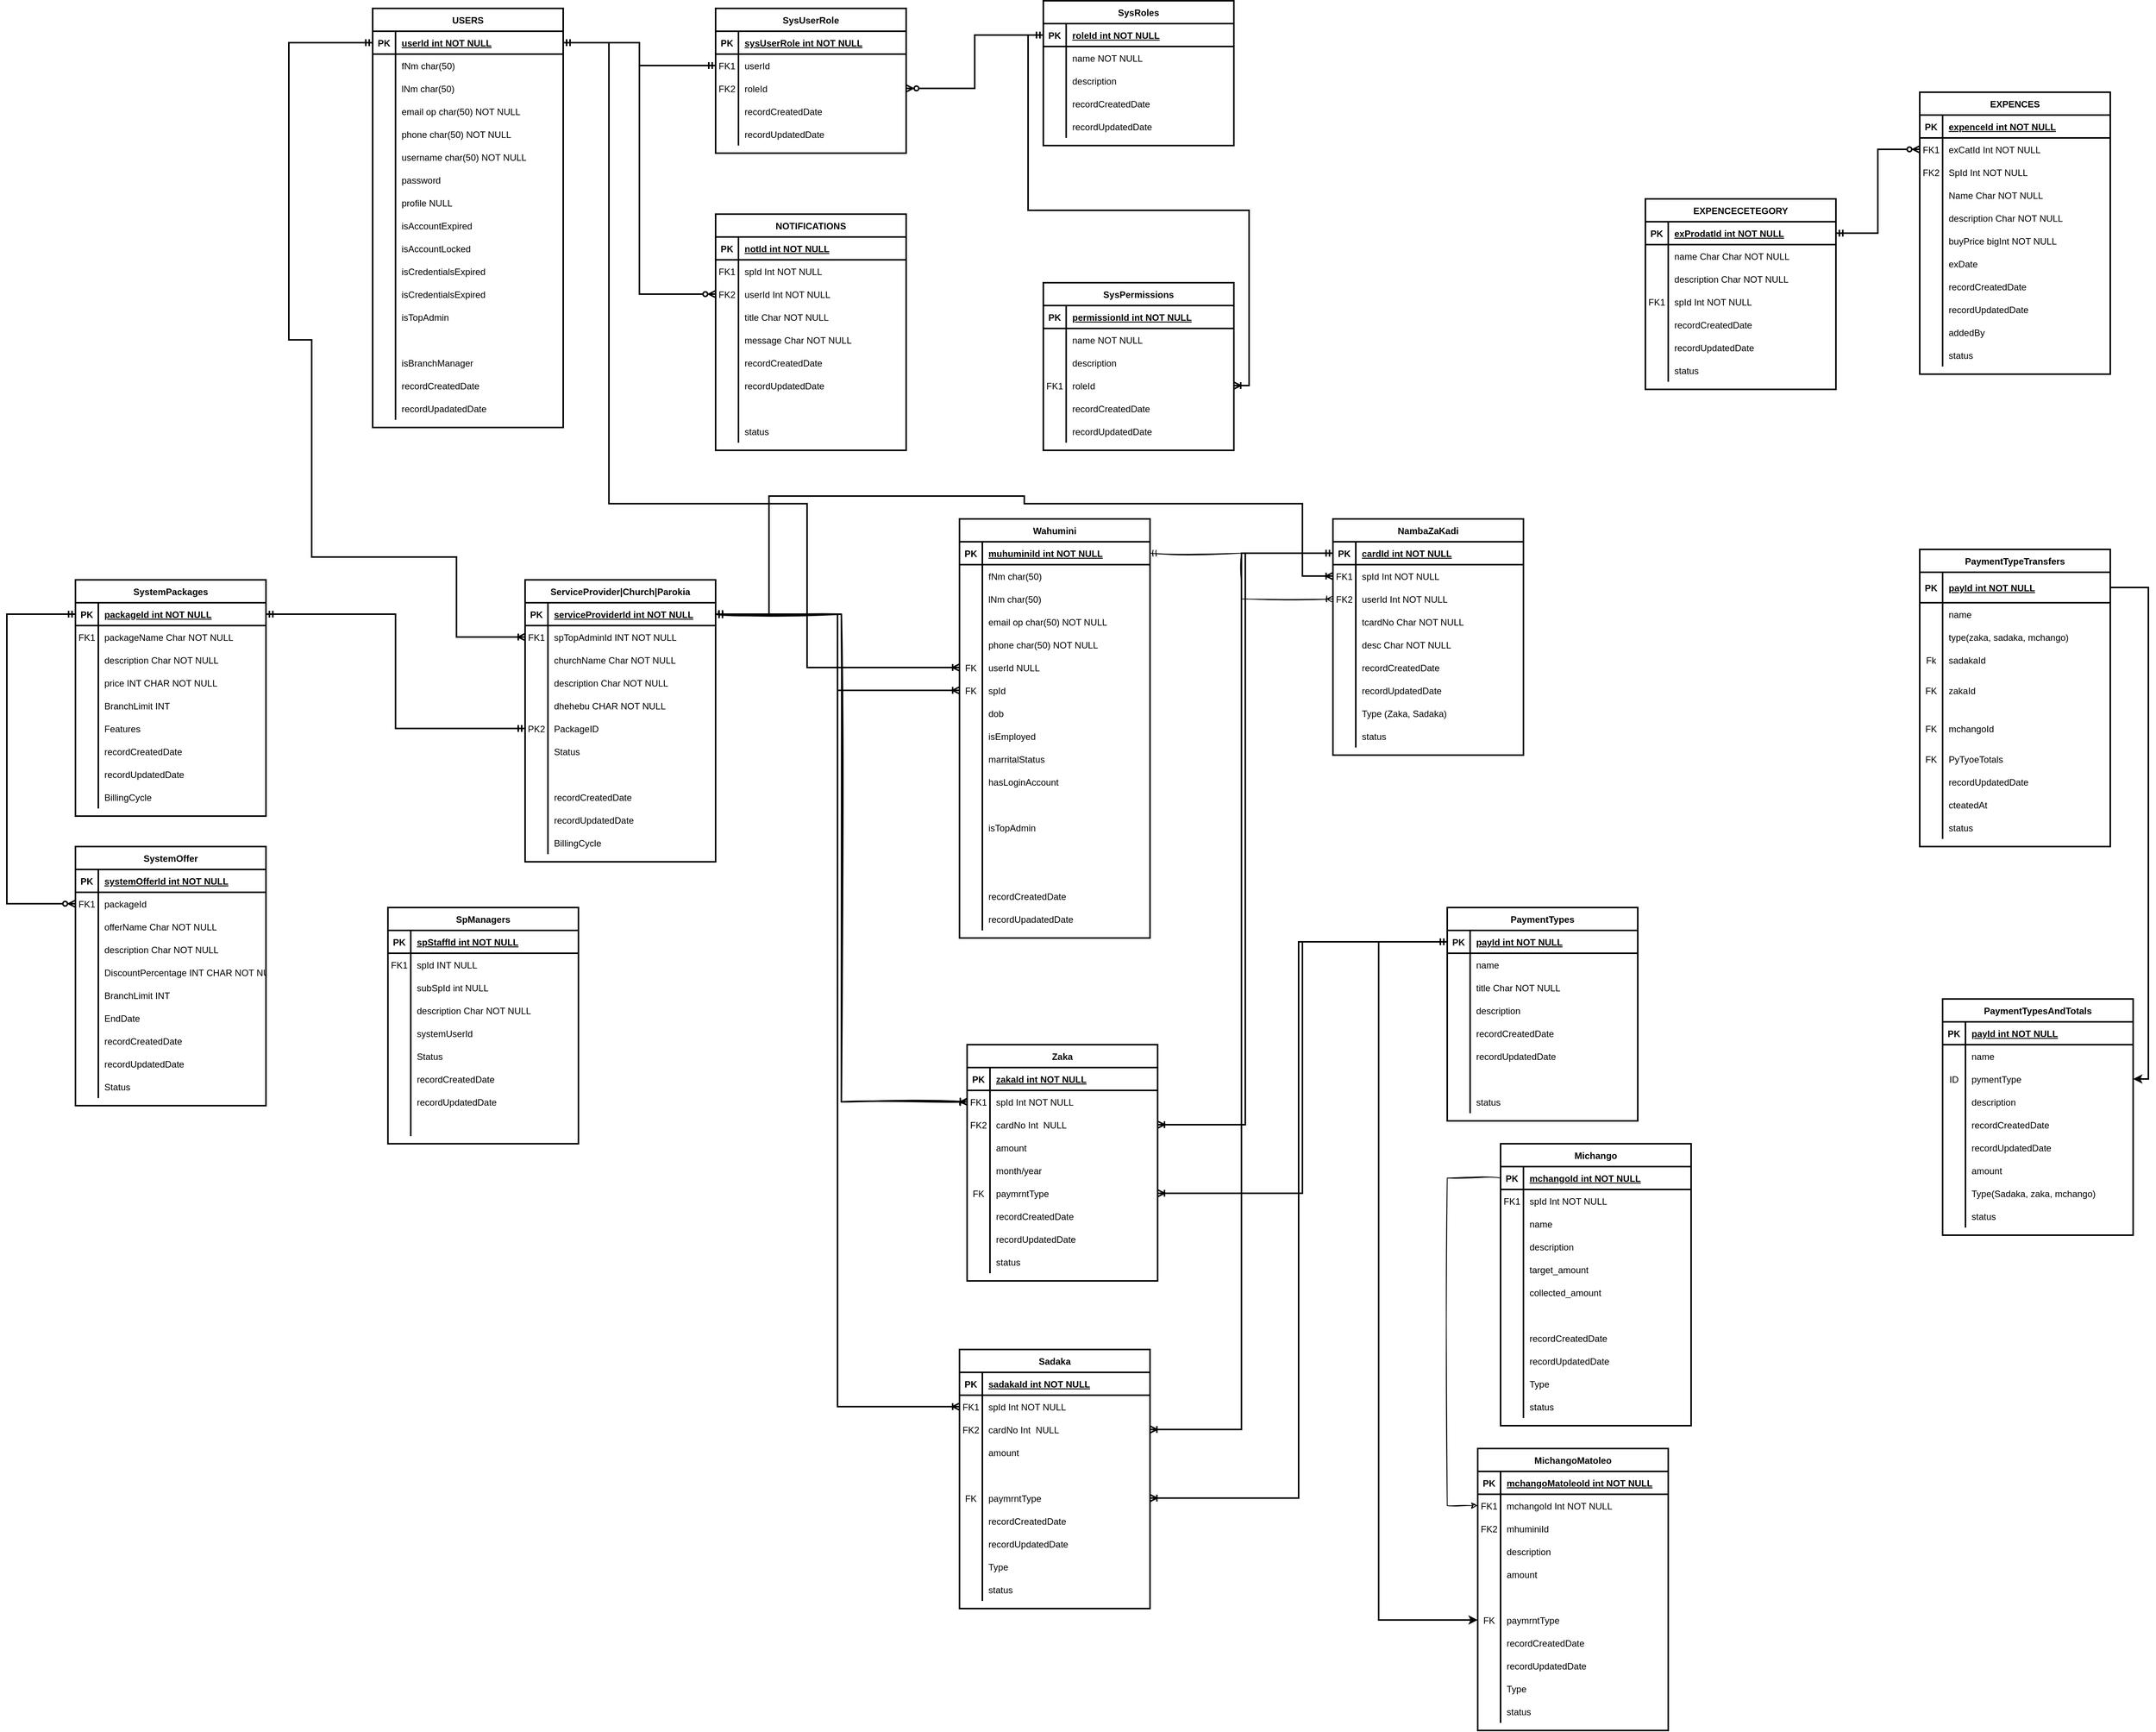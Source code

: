 <mxfile version="24.7.5">
  <diagram name="Page-1" id="hvt2yFadQQCV7hKMt8B3">
    <mxGraphModel dx="4575" dy="4850" grid="1" gridSize="10" guides="1" tooltips="1" connect="1" arrows="1" fold="1" page="1" pageScale="1" pageWidth="850" pageHeight="1100" math="0" shadow="0">
      <root>
        <mxCell id="0" />
        <mxCell id="1" parent="0" />
        <mxCell id="Pxig9LTWRLdbL3mL2Zpe-1" value="USERS" style="shape=table;startSize=30;container=1;collapsible=1;childLayout=tableLayout;fixedRows=1;rowLines=0;fontStyle=1;align=center;resizeLast=1;strokeWidth=2;" vertex="1" parent="1">
          <mxGeometry x="-140" y="-1300" width="250" height="550" as="geometry" />
        </mxCell>
        <mxCell id="Pxig9LTWRLdbL3mL2Zpe-2" value="" style="shape=partialRectangle;collapsible=0;dropTarget=0;pointerEvents=0;fillColor=none;points=[[0,0.5],[1,0.5]];portConstraint=eastwest;top=0;left=0;right=0;bottom=1;strokeWidth=2;" vertex="1" parent="Pxig9LTWRLdbL3mL2Zpe-1">
          <mxGeometry y="30" width="250" height="30" as="geometry" />
        </mxCell>
        <mxCell id="Pxig9LTWRLdbL3mL2Zpe-3" value="PK" style="shape=partialRectangle;overflow=hidden;connectable=0;fillColor=none;top=0;left=0;bottom=0;right=0;fontStyle=1;strokeWidth=2;" vertex="1" parent="Pxig9LTWRLdbL3mL2Zpe-2">
          <mxGeometry width="30" height="30" as="geometry">
            <mxRectangle width="30" height="30" as="alternateBounds" />
          </mxGeometry>
        </mxCell>
        <mxCell id="Pxig9LTWRLdbL3mL2Zpe-4" value="userId int NOT NULL " style="shape=partialRectangle;overflow=hidden;connectable=0;fillColor=none;top=0;left=0;bottom=0;right=0;align=left;spacingLeft=6;fontStyle=5;strokeWidth=2;" vertex="1" parent="Pxig9LTWRLdbL3mL2Zpe-2">
          <mxGeometry x="30" width="220" height="30" as="geometry">
            <mxRectangle width="220" height="30" as="alternateBounds" />
          </mxGeometry>
        </mxCell>
        <mxCell id="Pxig9LTWRLdbL3mL2Zpe-5" value="" style="shape=partialRectangle;collapsible=0;dropTarget=0;pointerEvents=0;fillColor=none;points=[[0,0.5],[1,0.5]];portConstraint=eastwest;top=0;left=0;right=0;bottom=0;strokeWidth=2;" vertex="1" parent="Pxig9LTWRLdbL3mL2Zpe-1">
          <mxGeometry y="60" width="250" height="30" as="geometry" />
        </mxCell>
        <mxCell id="Pxig9LTWRLdbL3mL2Zpe-6" value="" style="shape=partialRectangle;overflow=hidden;connectable=0;fillColor=none;top=0;left=0;bottom=0;right=0;strokeWidth=2;" vertex="1" parent="Pxig9LTWRLdbL3mL2Zpe-5">
          <mxGeometry width="30" height="30" as="geometry">
            <mxRectangle width="30" height="30" as="alternateBounds" />
          </mxGeometry>
        </mxCell>
        <mxCell id="Pxig9LTWRLdbL3mL2Zpe-7" value="fNm char(50)" style="shape=partialRectangle;overflow=hidden;connectable=0;fillColor=none;top=0;left=0;bottom=0;right=0;align=left;spacingLeft=6;strokeWidth=2;" vertex="1" parent="Pxig9LTWRLdbL3mL2Zpe-5">
          <mxGeometry x="30" width="220" height="30" as="geometry">
            <mxRectangle width="220" height="30" as="alternateBounds" />
          </mxGeometry>
        </mxCell>
        <mxCell id="Pxig9LTWRLdbL3mL2Zpe-8" value="" style="shape=partialRectangle;collapsible=0;dropTarget=0;pointerEvents=0;fillColor=none;points=[[0,0.5],[1,0.5]];portConstraint=eastwest;top=0;left=0;right=0;bottom=0;strokeWidth=2;" vertex="1" parent="Pxig9LTWRLdbL3mL2Zpe-1">
          <mxGeometry y="90" width="250" height="30" as="geometry" />
        </mxCell>
        <mxCell id="Pxig9LTWRLdbL3mL2Zpe-9" value="" style="shape=partialRectangle;overflow=hidden;connectable=0;fillColor=none;top=0;left=0;bottom=0;right=0;strokeWidth=2;" vertex="1" parent="Pxig9LTWRLdbL3mL2Zpe-8">
          <mxGeometry width="30" height="30" as="geometry">
            <mxRectangle width="30" height="30" as="alternateBounds" />
          </mxGeometry>
        </mxCell>
        <mxCell id="Pxig9LTWRLdbL3mL2Zpe-10" value="lNm char(50)" style="shape=partialRectangle;overflow=hidden;connectable=0;fillColor=none;top=0;left=0;bottom=0;right=0;align=left;spacingLeft=6;strokeWidth=2;" vertex="1" parent="Pxig9LTWRLdbL3mL2Zpe-8">
          <mxGeometry x="30" width="220" height="30" as="geometry">
            <mxRectangle width="220" height="30" as="alternateBounds" />
          </mxGeometry>
        </mxCell>
        <mxCell id="Pxig9LTWRLdbL3mL2Zpe-11" value="" style="shape=partialRectangle;collapsible=0;dropTarget=0;pointerEvents=0;fillColor=none;points=[[0,0.5],[1,0.5]];portConstraint=eastwest;top=0;left=0;right=0;bottom=0;strokeWidth=2;" vertex="1" parent="Pxig9LTWRLdbL3mL2Zpe-1">
          <mxGeometry y="120" width="250" height="30" as="geometry" />
        </mxCell>
        <mxCell id="Pxig9LTWRLdbL3mL2Zpe-12" value="" style="shape=partialRectangle;overflow=hidden;connectable=0;fillColor=none;top=0;left=0;bottom=0;right=0;strokeWidth=2;" vertex="1" parent="Pxig9LTWRLdbL3mL2Zpe-11">
          <mxGeometry width="30" height="30" as="geometry">
            <mxRectangle width="30" height="30" as="alternateBounds" />
          </mxGeometry>
        </mxCell>
        <mxCell id="Pxig9LTWRLdbL3mL2Zpe-13" value="email op char(50) NOT NULL" style="shape=partialRectangle;overflow=hidden;connectable=0;fillColor=none;top=0;left=0;bottom=0;right=0;align=left;spacingLeft=6;strokeWidth=2;" vertex="1" parent="Pxig9LTWRLdbL3mL2Zpe-11">
          <mxGeometry x="30" width="220" height="30" as="geometry">
            <mxRectangle width="220" height="30" as="alternateBounds" />
          </mxGeometry>
        </mxCell>
        <mxCell id="Pxig9LTWRLdbL3mL2Zpe-14" value="" style="shape=partialRectangle;collapsible=0;dropTarget=0;pointerEvents=0;fillColor=none;points=[[0,0.5],[1,0.5]];portConstraint=eastwest;top=0;left=0;right=0;bottom=0;strokeWidth=2;" vertex="1" parent="Pxig9LTWRLdbL3mL2Zpe-1">
          <mxGeometry y="150" width="250" height="30" as="geometry" />
        </mxCell>
        <mxCell id="Pxig9LTWRLdbL3mL2Zpe-15" value="" style="shape=partialRectangle;overflow=hidden;connectable=0;fillColor=none;top=0;left=0;bottom=0;right=0;strokeWidth=2;" vertex="1" parent="Pxig9LTWRLdbL3mL2Zpe-14">
          <mxGeometry width="30" height="30" as="geometry">
            <mxRectangle width="30" height="30" as="alternateBounds" />
          </mxGeometry>
        </mxCell>
        <mxCell id="Pxig9LTWRLdbL3mL2Zpe-16" value="phone char(50) NOT NULL" style="shape=partialRectangle;overflow=hidden;connectable=0;fillColor=none;top=0;left=0;bottom=0;right=0;align=left;spacingLeft=6;strokeWidth=2;" vertex="1" parent="Pxig9LTWRLdbL3mL2Zpe-14">
          <mxGeometry x="30" width="220" height="30" as="geometry">
            <mxRectangle width="220" height="30" as="alternateBounds" />
          </mxGeometry>
        </mxCell>
        <mxCell id="Pxig9LTWRLdbL3mL2Zpe-17" value="" style="shape=partialRectangle;collapsible=0;dropTarget=0;pointerEvents=0;fillColor=none;points=[[0,0.5],[1,0.5]];portConstraint=eastwest;top=0;left=0;right=0;bottom=0;strokeWidth=2;" vertex="1" parent="Pxig9LTWRLdbL3mL2Zpe-1">
          <mxGeometry y="180" width="250" height="30" as="geometry" />
        </mxCell>
        <mxCell id="Pxig9LTWRLdbL3mL2Zpe-18" value="" style="shape=partialRectangle;overflow=hidden;connectable=0;fillColor=none;top=0;left=0;bottom=0;right=0;strokeWidth=2;" vertex="1" parent="Pxig9LTWRLdbL3mL2Zpe-17">
          <mxGeometry width="30" height="30" as="geometry">
            <mxRectangle width="30" height="30" as="alternateBounds" />
          </mxGeometry>
        </mxCell>
        <mxCell id="Pxig9LTWRLdbL3mL2Zpe-19" value="username char(50) NOT NULL" style="shape=partialRectangle;overflow=hidden;connectable=0;fillColor=none;top=0;left=0;bottom=0;right=0;align=left;spacingLeft=6;strokeWidth=2;" vertex="1" parent="Pxig9LTWRLdbL3mL2Zpe-17">
          <mxGeometry x="30" width="220" height="30" as="geometry">
            <mxRectangle width="220" height="30" as="alternateBounds" />
          </mxGeometry>
        </mxCell>
        <mxCell id="Pxig9LTWRLdbL3mL2Zpe-20" value="" style="shape=partialRectangle;collapsible=0;dropTarget=0;pointerEvents=0;fillColor=none;points=[[0,0.5],[1,0.5]];portConstraint=eastwest;top=0;left=0;right=0;bottom=0;strokeWidth=2;" vertex="1" parent="Pxig9LTWRLdbL3mL2Zpe-1">
          <mxGeometry y="210" width="250" height="30" as="geometry" />
        </mxCell>
        <mxCell id="Pxig9LTWRLdbL3mL2Zpe-21" value="" style="shape=partialRectangle;overflow=hidden;connectable=0;fillColor=none;top=0;left=0;bottom=0;right=0;strokeWidth=2;" vertex="1" parent="Pxig9LTWRLdbL3mL2Zpe-20">
          <mxGeometry width="30" height="30" as="geometry">
            <mxRectangle width="30" height="30" as="alternateBounds" />
          </mxGeometry>
        </mxCell>
        <mxCell id="Pxig9LTWRLdbL3mL2Zpe-22" value="password" style="shape=partialRectangle;overflow=hidden;connectable=0;fillColor=none;top=0;left=0;bottom=0;right=0;align=left;spacingLeft=6;strokeWidth=2;" vertex="1" parent="Pxig9LTWRLdbL3mL2Zpe-20">
          <mxGeometry x="30" width="220" height="30" as="geometry">
            <mxRectangle width="220" height="30" as="alternateBounds" />
          </mxGeometry>
        </mxCell>
        <mxCell id="Pxig9LTWRLdbL3mL2Zpe-23" value="" style="shape=partialRectangle;collapsible=0;dropTarget=0;pointerEvents=0;fillColor=none;points=[[0,0.5],[1,0.5]];portConstraint=eastwest;top=0;left=0;right=0;bottom=0;strokeWidth=2;" vertex="1" parent="Pxig9LTWRLdbL3mL2Zpe-1">
          <mxGeometry y="240" width="250" height="30" as="geometry" />
        </mxCell>
        <mxCell id="Pxig9LTWRLdbL3mL2Zpe-24" value="" style="shape=partialRectangle;overflow=hidden;connectable=0;fillColor=none;top=0;left=0;bottom=0;right=0;strokeWidth=2;" vertex="1" parent="Pxig9LTWRLdbL3mL2Zpe-23">
          <mxGeometry width="30" height="30" as="geometry">
            <mxRectangle width="30" height="30" as="alternateBounds" />
          </mxGeometry>
        </mxCell>
        <mxCell id="Pxig9LTWRLdbL3mL2Zpe-25" value="profile NULL" style="shape=partialRectangle;overflow=hidden;connectable=0;fillColor=none;top=0;left=0;bottom=0;right=0;align=left;spacingLeft=6;strokeWidth=2;" vertex="1" parent="Pxig9LTWRLdbL3mL2Zpe-23">
          <mxGeometry x="30" width="220" height="30" as="geometry">
            <mxRectangle width="220" height="30" as="alternateBounds" />
          </mxGeometry>
        </mxCell>
        <mxCell id="Pxig9LTWRLdbL3mL2Zpe-26" value="" style="shape=partialRectangle;collapsible=0;dropTarget=0;pointerEvents=0;fillColor=none;points=[[0,0.5],[1,0.5]];portConstraint=eastwest;top=0;left=0;right=0;bottom=0;strokeWidth=2;" vertex="1" parent="Pxig9LTWRLdbL3mL2Zpe-1">
          <mxGeometry y="270" width="250" height="30" as="geometry" />
        </mxCell>
        <mxCell id="Pxig9LTWRLdbL3mL2Zpe-27" value="" style="shape=partialRectangle;overflow=hidden;connectable=0;fillColor=none;top=0;left=0;bottom=0;right=0;strokeWidth=2;" vertex="1" parent="Pxig9LTWRLdbL3mL2Zpe-26">
          <mxGeometry width="30" height="30" as="geometry">
            <mxRectangle width="30" height="30" as="alternateBounds" />
          </mxGeometry>
        </mxCell>
        <mxCell id="Pxig9LTWRLdbL3mL2Zpe-28" value="isAccountExpired" style="shape=partialRectangle;overflow=hidden;connectable=0;fillColor=none;top=0;left=0;bottom=0;right=0;align=left;spacingLeft=6;strokeWidth=2;" vertex="1" parent="Pxig9LTWRLdbL3mL2Zpe-26">
          <mxGeometry x="30" width="220" height="30" as="geometry">
            <mxRectangle width="220" height="30" as="alternateBounds" />
          </mxGeometry>
        </mxCell>
        <mxCell id="Pxig9LTWRLdbL3mL2Zpe-29" value="" style="shape=partialRectangle;collapsible=0;dropTarget=0;pointerEvents=0;fillColor=none;points=[[0,0.5],[1,0.5]];portConstraint=eastwest;top=0;left=0;right=0;bottom=0;strokeWidth=2;" vertex="1" parent="Pxig9LTWRLdbL3mL2Zpe-1">
          <mxGeometry y="300" width="250" height="30" as="geometry" />
        </mxCell>
        <mxCell id="Pxig9LTWRLdbL3mL2Zpe-30" value="" style="shape=partialRectangle;overflow=hidden;connectable=0;fillColor=none;top=0;left=0;bottom=0;right=0;strokeWidth=2;" vertex="1" parent="Pxig9LTWRLdbL3mL2Zpe-29">
          <mxGeometry width="30" height="30" as="geometry">
            <mxRectangle width="30" height="30" as="alternateBounds" />
          </mxGeometry>
        </mxCell>
        <mxCell id="Pxig9LTWRLdbL3mL2Zpe-31" value="isAccountLocked" style="shape=partialRectangle;overflow=hidden;connectable=0;fillColor=none;top=0;left=0;bottom=0;right=0;align=left;spacingLeft=6;strokeWidth=2;" vertex="1" parent="Pxig9LTWRLdbL3mL2Zpe-29">
          <mxGeometry x="30" width="220" height="30" as="geometry">
            <mxRectangle width="220" height="30" as="alternateBounds" />
          </mxGeometry>
        </mxCell>
        <mxCell id="Pxig9LTWRLdbL3mL2Zpe-32" value="" style="shape=partialRectangle;collapsible=0;dropTarget=0;pointerEvents=0;fillColor=none;points=[[0,0.5],[1,0.5]];portConstraint=eastwest;top=0;left=0;right=0;bottom=0;strokeWidth=2;" vertex="1" parent="Pxig9LTWRLdbL3mL2Zpe-1">
          <mxGeometry y="330" width="250" height="30" as="geometry" />
        </mxCell>
        <mxCell id="Pxig9LTWRLdbL3mL2Zpe-33" value="" style="shape=partialRectangle;overflow=hidden;connectable=0;fillColor=none;top=0;left=0;bottom=0;right=0;strokeWidth=2;" vertex="1" parent="Pxig9LTWRLdbL3mL2Zpe-32">
          <mxGeometry width="30" height="30" as="geometry">
            <mxRectangle width="30" height="30" as="alternateBounds" />
          </mxGeometry>
        </mxCell>
        <mxCell id="Pxig9LTWRLdbL3mL2Zpe-34" value="isCredentialsExpired" style="shape=partialRectangle;overflow=hidden;connectable=0;fillColor=none;top=0;left=0;bottom=0;right=0;align=left;spacingLeft=6;strokeWidth=2;" vertex="1" parent="Pxig9LTWRLdbL3mL2Zpe-32">
          <mxGeometry x="30" width="220" height="30" as="geometry">
            <mxRectangle width="220" height="30" as="alternateBounds" />
          </mxGeometry>
        </mxCell>
        <mxCell id="Pxig9LTWRLdbL3mL2Zpe-35" value="" style="shape=partialRectangle;collapsible=0;dropTarget=0;pointerEvents=0;fillColor=none;points=[[0,0.5],[1,0.5]];portConstraint=eastwest;top=0;left=0;right=0;bottom=0;strokeWidth=2;" vertex="1" parent="Pxig9LTWRLdbL3mL2Zpe-1">
          <mxGeometry y="360" width="250" height="30" as="geometry" />
        </mxCell>
        <mxCell id="Pxig9LTWRLdbL3mL2Zpe-36" value="" style="shape=partialRectangle;overflow=hidden;connectable=0;fillColor=none;top=0;left=0;bottom=0;right=0;strokeWidth=2;" vertex="1" parent="Pxig9LTWRLdbL3mL2Zpe-35">
          <mxGeometry width="30" height="30" as="geometry">
            <mxRectangle width="30" height="30" as="alternateBounds" />
          </mxGeometry>
        </mxCell>
        <mxCell id="Pxig9LTWRLdbL3mL2Zpe-37" value="isCredentialsExpired" style="shape=partialRectangle;overflow=hidden;connectable=0;fillColor=none;top=0;left=0;bottom=0;right=0;align=left;spacingLeft=6;strokeWidth=2;" vertex="1" parent="Pxig9LTWRLdbL3mL2Zpe-35">
          <mxGeometry x="30" width="220" height="30" as="geometry">
            <mxRectangle width="220" height="30" as="alternateBounds" />
          </mxGeometry>
        </mxCell>
        <mxCell id="Pxig9LTWRLdbL3mL2Zpe-38" value="" style="shape=partialRectangle;collapsible=0;dropTarget=0;pointerEvents=0;fillColor=none;points=[[0,0.5],[1,0.5]];portConstraint=eastwest;top=0;left=0;right=0;bottom=0;strokeWidth=2;" vertex="1" parent="Pxig9LTWRLdbL3mL2Zpe-1">
          <mxGeometry y="390" width="250" height="30" as="geometry" />
        </mxCell>
        <mxCell id="Pxig9LTWRLdbL3mL2Zpe-39" value="" style="shape=partialRectangle;overflow=hidden;connectable=0;fillColor=none;top=0;left=0;bottom=0;right=0;strokeWidth=2;" vertex="1" parent="Pxig9LTWRLdbL3mL2Zpe-38">
          <mxGeometry width="30" height="30" as="geometry">
            <mxRectangle width="30" height="30" as="alternateBounds" />
          </mxGeometry>
        </mxCell>
        <mxCell id="Pxig9LTWRLdbL3mL2Zpe-40" value="isTopAdmin" style="shape=partialRectangle;overflow=hidden;connectable=0;fillColor=none;top=0;left=0;bottom=0;right=0;align=left;spacingLeft=6;strokeWidth=2;" vertex="1" parent="Pxig9LTWRLdbL3mL2Zpe-38">
          <mxGeometry x="30" width="220" height="30" as="geometry">
            <mxRectangle width="220" height="30" as="alternateBounds" />
          </mxGeometry>
        </mxCell>
        <mxCell id="Pxig9LTWRLdbL3mL2Zpe-41" value="" style="shape=partialRectangle;collapsible=0;dropTarget=0;pointerEvents=0;fillColor=none;points=[[0,0.5],[1,0.5]];portConstraint=eastwest;top=0;left=0;right=0;bottom=0;strokeWidth=2;" vertex="1" parent="Pxig9LTWRLdbL3mL2Zpe-1">
          <mxGeometry y="420" width="250" height="30" as="geometry" />
        </mxCell>
        <mxCell id="Pxig9LTWRLdbL3mL2Zpe-42" value="" style="shape=partialRectangle;overflow=hidden;connectable=0;fillColor=none;top=0;left=0;bottom=0;right=0;strokeWidth=2;" vertex="1" parent="Pxig9LTWRLdbL3mL2Zpe-41">
          <mxGeometry width="30" height="30" as="geometry">
            <mxRectangle width="30" height="30" as="alternateBounds" />
          </mxGeometry>
        </mxCell>
        <mxCell id="Pxig9LTWRLdbL3mL2Zpe-43" value="" style="shape=partialRectangle;overflow=hidden;connectable=0;fillColor=none;top=0;left=0;bottom=0;right=0;align=left;spacingLeft=6;strokeWidth=2;" vertex="1" parent="Pxig9LTWRLdbL3mL2Zpe-41">
          <mxGeometry x="30" width="220" height="30" as="geometry">
            <mxRectangle width="220" height="30" as="alternateBounds" />
          </mxGeometry>
        </mxCell>
        <mxCell id="Pxig9LTWRLdbL3mL2Zpe-44" value="" style="shape=partialRectangle;collapsible=0;dropTarget=0;pointerEvents=0;fillColor=none;points=[[0,0.5],[1,0.5]];portConstraint=eastwest;top=0;left=0;right=0;bottom=0;strokeWidth=2;" vertex="1" parent="Pxig9LTWRLdbL3mL2Zpe-1">
          <mxGeometry y="450" width="250" height="30" as="geometry" />
        </mxCell>
        <mxCell id="Pxig9LTWRLdbL3mL2Zpe-45" value="" style="shape=partialRectangle;overflow=hidden;connectable=0;fillColor=none;top=0;left=0;bottom=0;right=0;strokeWidth=2;" vertex="1" parent="Pxig9LTWRLdbL3mL2Zpe-44">
          <mxGeometry width="30" height="30" as="geometry">
            <mxRectangle width="30" height="30" as="alternateBounds" />
          </mxGeometry>
        </mxCell>
        <mxCell id="Pxig9LTWRLdbL3mL2Zpe-46" value="isBranchManager" style="shape=partialRectangle;overflow=hidden;connectable=0;fillColor=none;top=0;left=0;bottom=0;right=0;align=left;spacingLeft=6;strokeWidth=2;" vertex="1" parent="Pxig9LTWRLdbL3mL2Zpe-44">
          <mxGeometry x="30" width="220" height="30" as="geometry">
            <mxRectangle width="220" height="30" as="alternateBounds" />
          </mxGeometry>
        </mxCell>
        <mxCell id="Pxig9LTWRLdbL3mL2Zpe-47" value="" style="shape=partialRectangle;collapsible=0;dropTarget=0;pointerEvents=0;fillColor=none;points=[[0,0.5],[1,0.5]];portConstraint=eastwest;top=0;left=0;right=0;bottom=0;strokeWidth=2;" vertex="1" parent="Pxig9LTWRLdbL3mL2Zpe-1">
          <mxGeometry y="480" width="250" height="30" as="geometry" />
        </mxCell>
        <mxCell id="Pxig9LTWRLdbL3mL2Zpe-48" value="" style="shape=partialRectangle;overflow=hidden;connectable=0;fillColor=none;top=0;left=0;bottom=0;right=0;strokeWidth=2;" vertex="1" parent="Pxig9LTWRLdbL3mL2Zpe-47">
          <mxGeometry width="30" height="30" as="geometry">
            <mxRectangle width="30" height="30" as="alternateBounds" />
          </mxGeometry>
        </mxCell>
        <mxCell id="Pxig9LTWRLdbL3mL2Zpe-49" value="recordCreatedDate" style="shape=partialRectangle;overflow=hidden;connectable=0;fillColor=none;top=0;left=0;bottom=0;right=0;align=left;spacingLeft=6;strokeWidth=2;" vertex="1" parent="Pxig9LTWRLdbL3mL2Zpe-47">
          <mxGeometry x="30" width="220" height="30" as="geometry">
            <mxRectangle width="220" height="30" as="alternateBounds" />
          </mxGeometry>
        </mxCell>
        <mxCell id="Pxig9LTWRLdbL3mL2Zpe-50" value="" style="shape=partialRectangle;collapsible=0;dropTarget=0;pointerEvents=0;fillColor=none;points=[[0,0.5],[1,0.5]];portConstraint=eastwest;top=0;left=0;right=0;bottom=0;strokeWidth=2;" vertex="1" parent="Pxig9LTWRLdbL3mL2Zpe-1">
          <mxGeometry y="510" width="250" height="30" as="geometry" />
        </mxCell>
        <mxCell id="Pxig9LTWRLdbL3mL2Zpe-51" value="" style="shape=partialRectangle;overflow=hidden;connectable=0;fillColor=none;top=0;left=0;bottom=0;right=0;strokeWidth=2;" vertex="1" parent="Pxig9LTWRLdbL3mL2Zpe-50">
          <mxGeometry width="30" height="30" as="geometry">
            <mxRectangle width="30" height="30" as="alternateBounds" />
          </mxGeometry>
        </mxCell>
        <mxCell id="Pxig9LTWRLdbL3mL2Zpe-52" value="recordUpadatedDate" style="shape=partialRectangle;overflow=hidden;connectable=0;fillColor=none;top=0;left=0;bottom=0;right=0;align=left;spacingLeft=6;strokeWidth=2;" vertex="1" parent="Pxig9LTWRLdbL3mL2Zpe-50">
          <mxGeometry x="30" width="220" height="30" as="geometry">
            <mxRectangle width="220" height="30" as="alternateBounds" />
          </mxGeometry>
        </mxCell>
        <mxCell id="Pxig9LTWRLdbL3mL2Zpe-53" value="SysRoles" style="shape=table;startSize=30;container=1;collapsible=1;childLayout=tableLayout;fixedRows=1;rowLines=0;fontStyle=1;align=center;resizeLast=1;strokeWidth=2;" vertex="1" parent="1">
          <mxGeometry x="740" y="-1310" width="250" height="190" as="geometry" />
        </mxCell>
        <mxCell id="Pxig9LTWRLdbL3mL2Zpe-54" value="" style="shape=partialRectangle;collapsible=0;dropTarget=0;pointerEvents=0;fillColor=none;points=[[0,0.5],[1,0.5]];portConstraint=eastwest;top=0;left=0;right=0;bottom=1;strokeWidth=2;" vertex="1" parent="Pxig9LTWRLdbL3mL2Zpe-53">
          <mxGeometry y="30" width="250" height="30" as="geometry" />
        </mxCell>
        <mxCell id="Pxig9LTWRLdbL3mL2Zpe-55" value="PK" style="shape=partialRectangle;overflow=hidden;connectable=0;fillColor=none;top=0;left=0;bottom=0;right=0;fontStyle=1;strokeWidth=2;" vertex="1" parent="Pxig9LTWRLdbL3mL2Zpe-54">
          <mxGeometry width="30" height="30" as="geometry">
            <mxRectangle width="30" height="30" as="alternateBounds" />
          </mxGeometry>
        </mxCell>
        <mxCell id="Pxig9LTWRLdbL3mL2Zpe-56" value="roleId int NOT NULL " style="shape=partialRectangle;overflow=hidden;connectable=0;fillColor=none;top=0;left=0;bottom=0;right=0;align=left;spacingLeft=6;fontStyle=5;strokeWidth=2;" vertex="1" parent="Pxig9LTWRLdbL3mL2Zpe-54">
          <mxGeometry x="30" width="220" height="30" as="geometry">
            <mxRectangle width="220" height="30" as="alternateBounds" />
          </mxGeometry>
        </mxCell>
        <mxCell id="Pxig9LTWRLdbL3mL2Zpe-57" value="" style="shape=partialRectangle;collapsible=0;dropTarget=0;pointerEvents=0;fillColor=none;points=[[0,0.5],[1,0.5]];portConstraint=eastwest;top=0;left=0;right=0;bottom=0;strokeWidth=2;" vertex="1" parent="Pxig9LTWRLdbL3mL2Zpe-53">
          <mxGeometry y="60" width="250" height="30" as="geometry" />
        </mxCell>
        <mxCell id="Pxig9LTWRLdbL3mL2Zpe-58" value="" style="shape=partialRectangle;overflow=hidden;connectable=0;fillColor=none;top=0;left=0;bottom=0;right=0;strokeWidth=2;" vertex="1" parent="Pxig9LTWRLdbL3mL2Zpe-57">
          <mxGeometry width="30" height="30" as="geometry">
            <mxRectangle width="30" height="30" as="alternateBounds" />
          </mxGeometry>
        </mxCell>
        <mxCell id="Pxig9LTWRLdbL3mL2Zpe-59" value="name NOT NULL" style="shape=partialRectangle;overflow=hidden;connectable=0;fillColor=none;top=0;left=0;bottom=0;right=0;align=left;spacingLeft=6;strokeWidth=2;" vertex="1" parent="Pxig9LTWRLdbL3mL2Zpe-57">
          <mxGeometry x="30" width="220" height="30" as="geometry">
            <mxRectangle width="220" height="30" as="alternateBounds" />
          </mxGeometry>
        </mxCell>
        <mxCell id="Pxig9LTWRLdbL3mL2Zpe-60" value="" style="shape=partialRectangle;collapsible=0;dropTarget=0;pointerEvents=0;fillColor=none;points=[[0,0.5],[1,0.5]];portConstraint=eastwest;top=0;left=0;right=0;bottom=0;strokeWidth=2;" vertex="1" parent="Pxig9LTWRLdbL3mL2Zpe-53">
          <mxGeometry y="90" width="250" height="30" as="geometry" />
        </mxCell>
        <mxCell id="Pxig9LTWRLdbL3mL2Zpe-61" value="" style="shape=partialRectangle;overflow=hidden;connectable=0;fillColor=none;top=0;left=0;bottom=0;right=0;strokeWidth=2;" vertex="1" parent="Pxig9LTWRLdbL3mL2Zpe-60">
          <mxGeometry width="30" height="30" as="geometry">
            <mxRectangle width="30" height="30" as="alternateBounds" />
          </mxGeometry>
        </mxCell>
        <mxCell id="Pxig9LTWRLdbL3mL2Zpe-62" value="description" style="shape=partialRectangle;overflow=hidden;connectable=0;fillColor=none;top=0;left=0;bottom=0;right=0;align=left;spacingLeft=6;strokeWidth=2;" vertex="1" parent="Pxig9LTWRLdbL3mL2Zpe-60">
          <mxGeometry x="30" width="220" height="30" as="geometry">
            <mxRectangle width="220" height="30" as="alternateBounds" />
          </mxGeometry>
        </mxCell>
        <mxCell id="Pxig9LTWRLdbL3mL2Zpe-63" value="" style="shape=partialRectangle;collapsible=0;dropTarget=0;pointerEvents=0;fillColor=none;points=[[0,0.5],[1,0.5]];portConstraint=eastwest;top=0;left=0;right=0;bottom=0;strokeWidth=2;" vertex="1" parent="Pxig9LTWRLdbL3mL2Zpe-53">
          <mxGeometry y="120" width="250" height="30" as="geometry" />
        </mxCell>
        <mxCell id="Pxig9LTWRLdbL3mL2Zpe-64" value="" style="shape=partialRectangle;overflow=hidden;connectable=0;fillColor=none;top=0;left=0;bottom=0;right=0;strokeWidth=2;" vertex="1" parent="Pxig9LTWRLdbL3mL2Zpe-63">
          <mxGeometry width="30" height="30" as="geometry">
            <mxRectangle width="30" height="30" as="alternateBounds" />
          </mxGeometry>
        </mxCell>
        <mxCell id="Pxig9LTWRLdbL3mL2Zpe-65" value="recordCreatedDate" style="shape=partialRectangle;overflow=hidden;connectable=0;fillColor=none;top=0;left=0;bottom=0;right=0;align=left;spacingLeft=6;strokeWidth=2;" vertex="1" parent="Pxig9LTWRLdbL3mL2Zpe-63">
          <mxGeometry x="30" width="220" height="30" as="geometry">
            <mxRectangle width="220" height="30" as="alternateBounds" />
          </mxGeometry>
        </mxCell>
        <mxCell id="Pxig9LTWRLdbL3mL2Zpe-66" value="" style="shape=partialRectangle;collapsible=0;dropTarget=0;pointerEvents=0;fillColor=none;points=[[0,0.5],[1,0.5]];portConstraint=eastwest;top=0;left=0;right=0;bottom=0;strokeWidth=2;" vertex="1" parent="Pxig9LTWRLdbL3mL2Zpe-53">
          <mxGeometry y="150" width="250" height="30" as="geometry" />
        </mxCell>
        <mxCell id="Pxig9LTWRLdbL3mL2Zpe-67" value="" style="shape=partialRectangle;overflow=hidden;connectable=0;fillColor=none;top=0;left=0;bottom=0;right=0;strokeWidth=2;" vertex="1" parent="Pxig9LTWRLdbL3mL2Zpe-66">
          <mxGeometry width="30" height="30" as="geometry">
            <mxRectangle width="30" height="30" as="alternateBounds" />
          </mxGeometry>
        </mxCell>
        <mxCell id="Pxig9LTWRLdbL3mL2Zpe-68" value="recordUpdatedDate" style="shape=partialRectangle;overflow=hidden;connectable=0;fillColor=none;top=0;left=0;bottom=0;right=0;align=left;spacingLeft=6;strokeWidth=2;" vertex="1" parent="Pxig9LTWRLdbL3mL2Zpe-66">
          <mxGeometry x="30" width="220" height="30" as="geometry">
            <mxRectangle width="220" height="30" as="alternateBounds" />
          </mxGeometry>
        </mxCell>
        <mxCell id="Pxig9LTWRLdbL3mL2Zpe-69" value="SysPermissions" style="shape=table;startSize=30;container=1;collapsible=1;childLayout=tableLayout;fixedRows=1;rowLines=0;fontStyle=1;align=center;resizeLast=1;strokeWidth=2;" vertex="1" parent="1">
          <mxGeometry x="740" y="-940" width="250" height="220" as="geometry" />
        </mxCell>
        <mxCell id="Pxig9LTWRLdbL3mL2Zpe-70" value="" style="shape=partialRectangle;collapsible=0;dropTarget=0;pointerEvents=0;fillColor=none;points=[[0,0.5],[1,0.5]];portConstraint=eastwest;top=0;left=0;right=0;bottom=1;strokeWidth=2;" vertex="1" parent="Pxig9LTWRLdbL3mL2Zpe-69">
          <mxGeometry y="30" width="250" height="30" as="geometry" />
        </mxCell>
        <mxCell id="Pxig9LTWRLdbL3mL2Zpe-71" value="PK" style="shape=partialRectangle;overflow=hidden;connectable=0;fillColor=none;top=0;left=0;bottom=0;right=0;fontStyle=1;strokeWidth=2;" vertex="1" parent="Pxig9LTWRLdbL3mL2Zpe-70">
          <mxGeometry width="30" height="30" as="geometry">
            <mxRectangle width="30" height="30" as="alternateBounds" />
          </mxGeometry>
        </mxCell>
        <mxCell id="Pxig9LTWRLdbL3mL2Zpe-72" value="permissionId int NOT NULL " style="shape=partialRectangle;overflow=hidden;connectable=0;fillColor=none;top=0;left=0;bottom=0;right=0;align=left;spacingLeft=6;fontStyle=5;strokeWidth=2;" vertex="1" parent="Pxig9LTWRLdbL3mL2Zpe-70">
          <mxGeometry x="30" width="220" height="30" as="geometry">
            <mxRectangle width="220" height="30" as="alternateBounds" />
          </mxGeometry>
        </mxCell>
        <mxCell id="Pxig9LTWRLdbL3mL2Zpe-73" value="" style="shape=partialRectangle;collapsible=0;dropTarget=0;pointerEvents=0;fillColor=none;points=[[0,0.5],[1,0.5]];portConstraint=eastwest;top=0;left=0;right=0;bottom=0;strokeWidth=2;" vertex="1" parent="Pxig9LTWRLdbL3mL2Zpe-69">
          <mxGeometry y="60" width="250" height="30" as="geometry" />
        </mxCell>
        <mxCell id="Pxig9LTWRLdbL3mL2Zpe-74" value="" style="shape=partialRectangle;overflow=hidden;connectable=0;fillColor=none;top=0;left=0;bottom=0;right=0;strokeWidth=2;" vertex="1" parent="Pxig9LTWRLdbL3mL2Zpe-73">
          <mxGeometry width="30" height="30" as="geometry">
            <mxRectangle width="30" height="30" as="alternateBounds" />
          </mxGeometry>
        </mxCell>
        <mxCell id="Pxig9LTWRLdbL3mL2Zpe-75" value="name NOT NULL" style="shape=partialRectangle;overflow=hidden;connectable=0;fillColor=none;top=0;left=0;bottom=0;right=0;align=left;spacingLeft=6;strokeWidth=2;" vertex="1" parent="Pxig9LTWRLdbL3mL2Zpe-73">
          <mxGeometry x="30" width="220" height="30" as="geometry">
            <mxRectangle width="220" height="30" as="alternateBounds" />
          </mxGeometry>
        </mxCell>
        <mxCell id="Pxig9LTWRLdbL3mL2Zpe-76" value="" style="shape=partialRectangle;collapsible=0;dropTarget=0;pointerEvents=0;fillColor=none;points=[[0,0.5],[1,0.5]];portConstraint=eastwest;top=0;left=0;right=0;bottom=0;strokeWidth=2;" vertex="1" parent="Pxig9LTWRLdbL3mL2Zpe-69">
          <mxGeometry y="90" width="250" height="30" as="geometry" />
        </mxCell>
        <mxCell id="Pxig9LTWRLdbL3mL2Zpe-77" value="" style="shape=partialRectangle;overflow=hidden;connectable=0;fillColor=none;top=0;left=0;bottom=0;right=0;strokeWidth=2;" vertex="1" parent="Pxig9LTWRLdbL3mL2Zpe-76">
          <mxGeometry width="30" height="30" as="geometry">
            <mxRectangle width="30" height="30" as="alternateBounds" />
          </mxGeometry>
        </mxCell>
        <mxCell id="Pxig9LTWRLdbL3mL2Zpe-78" value="description" style="shape=partialRectangle;overflow=hidden;connectable=0;fillColor=none;top=0;left=0;bottom=0;right=0;align=left;spacingLeft=6;strokeWidth=2;" vertex="1" parent="Pxig9LTWRLdbL3mL2Zpe-76">
          <mxGeometry x="30" width="220" height="30" as="geometry">
            <mxRectangle width="220" height="30" as="alternateBounds" />
          </mxGeometry>
        </mxCell>
        <mxCell id="Pxig9LTWRLdbL3mL2Zpe-79" value="" style="shape=partialRectangle;collapsible=0;dropTarget=0;pointerEvents=0;fillColor=none;points=[[0,0.5],[1,0.5]];portConstraint=eastwest;top=0;left=0;right=0;bottom=0;strokeWidth=2;" vertex="1" parent="Pxig9LTWRLdbL3mL2Zpe-69">
          <mxGeometry y="120" width="250" height="30" as="geometry" />
        </mxCell>
        <mxCell id="Pxig9LTWRLdbL3mL2Zpe-80" value="FK1" style="shape=partialRectangle;overflow=hidden;connectable=0;fillColor=none;top=0;left=0;bottom=0;right=0;strokeWidth=2;" vertex="1" parent="Pxig9LTWRLdbL3mL2Zpe-79">
          <mxGeometry width="30" height="30" as="geometry">
            <mxRectangle width="30" height="30" as="alternateBounds" />
          </mxGeometry>
        </mxCell>
        <mxCell id="Pxig9LTWRLdbL3mL2Zpe-81" value="roleId" style="shape=partialRectangle;overflow=hidden;connectable=0;fillColor=none;top=0;left=0;bottom=0;right=0;align=left;spacingLeft=6;strokeWidth=2;" vertex="1" parent="Pxig9LTWRLdbL3mL2Zpe-79">
          <mxGeometry x="30" width="220" height="30" as="geometry">
            <mxRectangle width="220" height="30" as="alternateBounds" />
          </mxGeometry>
        </mxCell>
        <mxCell id="Pxig9LTWRLdbL3mL2Zpe-82" value="" style="shape=partialRectangle;collapsible=0;dropTarget=0;pointerEvents=0;fillColor=none;points=[[0,0.5],[1,0.5]];portConstraint=eastwest;top=0;left=0;right=0;bottom=0;strokeWidth=2;" vertex="1" parent="Pxig9LTWRLdbL3mL2Zpe-69">
          <mxGeometry y="150" width="250" height="30" as="geometry" />
        </mxCell>
        <mxCell id="Pxig9LTWRLdbL3mL2Zpe-83" value="" style="shape=partialRectangle;overflow=hidden;connectable=0;fillColor=none;top=0;left=0;bottom=0;right=0;strokeWidth=2;" vertex="1" parent="Pxig9LTWRLdbL3mL2Zpe-82">
          <mxGeometry width="30" height="30" as="geometry">
            <mxRectangle width="30" height="30" as="alternateBounds" />
          </mxGeometry>
        </mxCell>
        <mxCell id="Pxig9LTWRLdbL3mL2Zpe-84" value="recordCreatedDate" style="shape=partialRectangle;overflow=hidden;connectable=0;fillColor=none;top=0;left=0;bottom=0;right=0;align=left;spacingLeft=6;strokeWidth=2;" vertex="1" parent="Pxig9LTWRLdbL3mL2Zpe-82">
          <mxGeometry x="30" width="220" height="30" as="geometry">
            <mxRectangle width="220" height="30" as="alternateBounds" />
          </mxGeometry>
        </mxCell>
        <mxCell id="Pxig9LTWRLdbL3mL2Zpe-85" value="" style="shape=partialRectangle;collapsible=0;dropTarget=0;pointerEvents=0;fillColor=none;points=[[0,0.5],[1,0.5]];portConstraint=eastwest;top=0;left=0;right=0;bottom=0;strokeWidth=2;" vertex="1" parent="Pxig9LTWRLdbL3mL2Zpe-69">
          <mxGeometry y="180" width="250" height="30" as="geometry" />
        </mxCell>
        <mxCell id="Pxig9LTWRLdbL3mL2Zpe-86" value="" style="shape=partialRectangle;overflow=hidden;connectable=0;fillColor=none;top=0;left=0;bottom=0;right=0;strokeWidth=2;" vertex="1" parent="Pxig9LTWRLdbL3mL2Zpe-85">
          <mxGeometry width="30" height="30" as="geometry">
            <mxRectangle width="30" height="30" as="alternateBounds" />
          </mxGeometry>
        </mxCell>
        <mxCell id="Pxig9LTWRLdbL3mL2Zpe-87" value="recordUpdatedDate" style="shape=partialRectangle;overflow=hidden;connectable=0;fillColor=none;top=0;left=0;bottom=0;right=0;align=left;spacingLeft=6;strokeWidth=2;" vertex="1" parent="Pxig9LTWRLdbL3mL2Zpe-85">
          <mxGeometry x="30" width="220" height="30" as="geometry">
            <mxRectangle width="220" height="30" as="alternateBounds" />
          </mxGeometry>
        </mxCell>
        <mxCell id="Pxig9LTWRLdbL3mL2Zpe-88" value="SysUserRole" style="shape=table;startSize=30;container=1;collapsible=1;childLayout=tableLayout;fixedRows=1;rowLines=0;fontStyle=1;align=center;resizeLast=1;strokeWidth=2;" vertex="1" parent="1">
          <mxGeometry x="310" y="-1300" width="250" height="190" as="geometry" />
        </mxCell>
        <mxCell id="Pxig9LTWRLdbL3mL2Zpe-89" value="" style="shape=partialRectangle;collapsible=0;dropTarget=0;pointerEvents=0;fillColor=none;points=[[0,0.5],[1,0.5]];portConstraint=eastwest;top=0;left=0;right=0;bottom=1;strokeWidth=2;" vertex="1" parent="Pxig9LTWRLdbL3mL2Zpe-88">
          <mxGeometry y="30" width="250" height="30" as="geometry" />
        </mxCell>
        <mxCell id="Pxig9LTWRLdbL3mL2Zpe-90" value="PK" style="shape=partialRectangle;overflow=hidden;connectable=0;fillColor=none;top=0;left=0;bottom=0;right=0;fontStyle=1;strokeWidth=2;" vertex="1" parent="Pxig9LTWRLdbL3mL2Zpe-89">
          <mxGeometry width="30" height="30" as="geometry">
            <mxRectangle width="30" height="30" as="alternateBounds" />
          </mxGeometry>
        </mxCell>
        <mxCell id="Pxig9LTWRLdbL3mL2Zpe-91" value="sysUserRole int NOT NULL " style="shape=partialRectangle;overflow=hidden;connectable=0;fillColor=none;top=0;left=0;bottom=0;right=0;align=left;spacingLeft=6;fontStyle=5;strokeWidth=2;" vertex="1" parent="Pxig9LTWRLdbL3mL2Zpe-89">
          <mxGeometry x="30" width="220" height="30" as="geometry">
            <mxRectangle width="220" height="30" as="alternateBounds" />
          </mxGeometry>
        </mxCell>
        <mxCell id="Pxig9LTWRLdbL3mL2Zpe-92" value="" style="shape=partialRectangle;collapsible=0;dropTarget=0;pointerEvents=0;fillColor=none;points=[[0,0.5],[1,0.5]];portConstraint=eastwest;top=0;left=0;right=0;bottom=0;strokeWidth=2;" vertex="1" parent="Pxig9LTWRLdbL3mL2Zpe-88">
          <mxGeometry y="60" width="250" height="30" as="geometry" />
        </mxCell>
        <mxCell id="Pxig9LTWRLdbL3mL2Zpe-93" value="FK1" style="shape=partialRectangle;overflow=hidden;connectable=0;fillColor=none;top=0;left=0;bottom=0;right=0;strokeWidth=2;" vertex="1" parent="Pxig9LTWRLdbL3mL2Zpe-92">
          <mxGeometry width="30" height="30" as="geometry">
            <mxRectangle width="30" height="30" as="alternateBounds" />
          </mxGeometry>
        </mxCell>
        <mxCell id="Pxig9LTWRLdbL3mL2Zpe-94" value="userId" style="shape=partialRectangle;overflow=hidden;connectable=0;fillColor=none;top=0;left=0;bottom=0;right=0;align=left;spacingLeft=6;strokeWidth=2;" vertex="1" parent="Pxig9LTWRLdbL3mL2Zpe-92">
          <mxGeometry x="30" width="220" height="30" as="geometry">
            <mxRectangle width="220" height="30" as="alternateBounds" />
          </mxGeometry>
        </mxCell>
        <mxCell id="Pxig9LTWRLdbL3mL2Zpe-95" value="" style="shape=partialRectangle;collapsible=0;dropTarget=0;pointerEvents=0;fillColor=none;points=[[0,0.5],[1,0.5]];portConstraint=eastwest;top=0;left=0;right=0;bottom=0;strokeWidth=2;" vertex="1" parent="Pxig9LTWRLdbL3mL2Zpe-88">
          <mxGeometry y="90" width="250" height="30" as="geometry" />
        </mxCell>
        <mxCell id="Pxig9LTWRLdbL3mL2Zpe-96" value="FK2" style="shape=partialRectangle;overflow=hidden;connectable=0;fillColor=none;top=0;left=0;bottom=0;right=0;strokeWidth=2;" vertex="1" parent="Pxig9LTWRLdbL3mL2Zpe-95">
          <mxGeometry width="30" height="30" as="geometry">
            <mxRectangle width="30" height="30" as="alternateBounds" />
          </mxGeometry>
        </mxCell>
        <mxCell id="Pxig9LTWRLdbL3mL2Zpe-97" value="roleId" style="shape=partialRectangle;overflow=hidden;connectable=0;fillColor=none;top=0;left=0;bottom=0;right=0;align=left;spacingLeft=6;strokeWidth=2;" vertex="1" parent="Pxig9LTWRLdbL3mL2Zpe-95">
          <mxGeometry x="30" width="220" height="30" as="geometry">
            <mxRectangle width="220" height="30" as="alternateBounds" />
          </mxGeometry>
        </mxCell>
        <mxCell id="Pxig9LTWRLdbL3mL2Zpe-98" value="" style="shape=partialRectangle;collapsible=0;dropTarget=0;pointerEvents=0;fillColor=none;points=[[0,0.5],[1,0.5]];portConstraint=eastwest;top=0;left=0;right=0;bottom=0;strokeWidth=2;" vertex="1" parent="Pxig9LTWRLdbL3mL2Zpe-88">
          <mxGeometry y="120" width="250" height="30" as="geometry" />
        </mxCell>
        <mxCell id="Pxig9LTWRLdbL3mL2Zpe-99" value="" style="shape=partialRectangle;overflow=hidden;connectable=0;fillColor=none;top=0;left=0;bottom=0;right=0;strokeWidth=2;" vertex="1" parent="Pxig9LTWRLdbL3mL2Zpe-98">
          <mxGeometry width="30" height="30" as="geometry">
            <mxRectangle width="30" height="30" as="alternateBounds" />
          </mxGeometry>
        </mxCell>
        <mxCell id="Pxig9LTWRLdbL3mL2Zpe-100" value="recordCreatedDate" style="shape=partialRectangle;overflow=hidden;connectable=0;fillColor=none;top=0;left=0;bottom=0;right=0;align=left;spacingLeft=6;strokeWidth=2;" vertex="1" parent="Pxig9LTWRLdbL3mL2Zpe-98">
          <mxGeometry x="30" width="220" height="30" as="geometry">
            <mxRectangle width="220" height="30" as="alternateBounds" />
          </mxGeometry>
        </mxCell>
        <mxCell id="Pxig9LTWRLdbL3mL2Zpe-101" value="" style="shape=partialRectangle;collapsible=0;dropTarget=0;pointerEvents=0;fillColor=none;points=[[0,0.5],[1,0.5]];portConstraint=eastwest;top=0;left=0;right=0;bottom=0;strokeWidth=2;" vertex="1" parent="Pxig9LTWRLdbL3mL2Zpe-88">
          <mxGeometry y="150" width="250" height="30" as="geometry" />
        </mxCell>
        <mxCell id="Pxig9LTWRLdbL3mL2Zpe-102" value="" style="shape=partialRectangle;overflow=hidden;connectable=0;fillColor=none;top=0;left=0;bottom=0;right=0;strokeWidth=2;" vertex="1" parent="Pxig9LTWRLdbL3mL2Zpe-101">
          <mxGeometry width="30" height="30" as="geometry">
            <mxRectangle width="30" height="30" as="alternateBounds" />
          </mxGeometry>
        </mxCell>
        <mxCell id="Pxig9LTWRLdbL3mL2Zpe-103" value="recordUpdatedDate" style="shape=partialRectangle;overflow=hidden;connectable=0;fillColor=none;top=0;left=0;bottom=0;right=0;align=left;spacingLeft=6;strokeWidth=2;" vertex="1" parent="Pxig9LTWRLdbL3mL2Zpe-101">
          <mxGeometry x="30" width="220" height="30" as="geometry">
            <mxRectangle width="220" height="30" as="alternateBounds" />
          </mxGeometry>
        </mxCell>
        <mxCell id="Pxig9LTWRLdbL3mL2Zpe-104" style="edgeStyle=orthogonalEdgeStyle;rounded=0;orthogonalLoop=1;jettySize=auto;html=1;entryX=0;entryY=0.5;entryDx=0;entryDy=0;startArrow=ERmandOne;startFill=0;endArrow=ERmandOne;endFill=0;strokeWidth=2;" edge="1" parent="1" source="Pxig9LTWRLdbL3mL2Zpe-2" target="Pxig9LTWRLdbL3mL2Zpe-92">
          <mxGeometry relative="1" as="geometry" />
        </mxCell>
        <mxCell id="Pxig9LTWRLdbL3mL2Zpe-105" style="edgeStyle=orthogonalEdgeStyle;rounded=0;orthogonalLoop=1;jettySize=auto;html=1;entryX=1;entryY=0.5;entryDx=0;entryDy=0;startArrow=ERmandOne;startFill=0;endArrow=ERzeroToMany;endFill=0;strokeWidth=2;" edge="1" parent="1" source="Pxig9LTWRLdbL3mL2Zpe-54" target="Pxig9LTWRLdbL3mL2Zpe-95">
          <mxGeometry relative="1" as="geometry" />
        </mxCell>
        <mxCell id="Pxig9LTWRLdbL3mL2Zpe-106" style="edgeStyle=orthogonalEdgeStyle;rounded=0;orthogonalLoop=1;jettySize=auto;html=1;entryX=1;entryY=0.5;entryDx=0;entryDy=0;startArrow=ERmandOne;startFill=0;endArrow=ERoneToMany;endFill=0;strokeWidth=2;" edge="1" parent="1" source="Pxig9LTWRLdbL3mL2Zpe-54" target="Pxig9LTWRLdbL3mL2Zpe-79">
          <mxGeometry relative="1" as="geometry" />
        </mxCell>
        <mxCell id="Pxig9LTWRLdbL3mL2Zpe-107" value="NOTIFICATIONS" style="shape=table;startSize=30;container=1;collapsible=1;childLayout=tableLayout;fixedRows=1;rowLines=0;fontStyle=1;align=center;resizeLast=1;strokeWidth=2;" vertex="1" parent="1">
          <mxGeometry x="310" y="-1030" width="250" height="310" as="geometry" />
        </mxCell>
        <mxCell id="Pxig9LTWRLdbL3mL2Zpe-108" value="" style="shape=partialRectangle;collapsible=0;dropTarget=0;pointerEvents=0;fillColor=none;points=[[0,0.5],[1,0.5]];portConstraint=eastwest;top=0;left=0;right=0;bottom=1;strokeWidth=2;" vertex="1" parent="Pxig9LTWRLdbL3mL2Zpe-107">
          <mxGeometry y="30" width="250" height="30" as="geometry" />
        </mxCell>
        <mxCell id="Pxig9LTWRLdbL3mL2Zpe-109" value="PK" style="shape=partialRectangle;overflow=hidden;connectable=0;fillColor=none;top=0;left=0;bottom=0;right=0;fontStyle=1;strokeWidth=2;" vertex="1" parent="Pxig9LTWRLdbL3mL2Zpe-108">
          <mxGeometry width="30" height="30" as="geometry">
            <mxRectangle width="30" height="30" as="alternateBounds" />
          </mxGeometry>
        </mxCell>
        <mxCell id="Pxig9LTWRLdbL3mL2Zpe-110" value="notId int NOT NULL " style="shape=partialRectangle;overflow=hidden;connectable=0;fillColor=none;top=0;left=0;bottom=0;right=0;align=left;spacingLeft=6;fontStyle=5;strokeWidth=2;" vertex="1" parent="Pxig9LTWRLdbL3mL2Zpe-108">
          <mxGeometry x="30" width="220" height="30" as="geometry">
            <mxRectangle width="220" height="30" as="alternateBounds" />
          </mxGeometry>
        </mxCell>
        <mxCell id="Pxig9LTWRLdbL3mL2Zpe-111" value="" style="shape=partialRectangle;collapsible=0;dropTarget=0;pointerEvents=0;fillColor=none;points=[[0,0.5],[1,0.5]];portConstraint=eastwest;top=0;left=0;right=0;bottom=0;strokeWidth=2;" vertex="1" parent="Pxig9LTWRLdbL3mL2Zpe-107">
          <mxGeometry y="60" width="250" height="30" as="geometry" />
        </mxCell>
        <mxCell id="Pxig9LTWRLdbL3mL2Zpe-112" value="FK1" style="shape=partialRectangle;overflow=hidden;connectable=0;fillColor=none;top=0;left=0;bottom=0;right=0;strokeWidth=2;" vertex="1" parent="Pxig9LTWRLdbL3mL2Zpe-111">
          <mxGeometry width="30" height="30" as="geometry">
            <mxRectangle width="30" height="30" as="alternateBounds" />
          </mxGeometry>
        </mxCell>
        <mxCell id="Pxig9LTWRLdbL3mL2Zpe-113" value="spId Int NOT NULL" style="shape=partialRectangle;overflow=hidden;connectable=0;fillColor=none;top=0;left=0;bottom=0;right=0;align=left;spacingLeft=6;strokeWidth=2;" vertex="1" parent="Pxig9LTWRLdbL3mL2Zpe-111">
          <mxGeometry x="30" width="220" height="30" as="geometry">
            <mxRectangle width="220" height="30" as="alternateBounds" />
          </mxGeometry>
        </mxCell>
        <mxCell id="Pxig9LTWRLdbL3mL2Zpe-114" value="" style="shape=partialRectangle;collapsible=0;dropTarget=0;pointerEvents=0;fillColor=none;points=[[0,0.5],[1,0.5]];portConstraint=eastwest;top=0;left=0;right=0;bottom=0;strokeWidth=2;" vertex="1" parent="Pxig9LTWRLdbL3mL2Zpe-107">
          <mxGeometry y="90" width="250" height="30" as="geometry" />
        </mxCell>
        <mxCell id="Pxig9LTWRLdbL3mL2Zpe-115" value="FK2" style="shape=partialRectangle;overflow=hidden;connectable=0;fillColor=none;top=0;left=0;bottom=0;right=0;strokeWidth=2;" vertex="1" parent="Pxig9LTWRLdbL3mL2Zpe-114">
          <mxGeometry width="30" height="30" as="geometry">
            <mxRectangle width="30" height="30" as="alternateBounds" />
          </mxGeometry>
        </mxCell>
        <mxCell id="Pxig9LTWRLdbL3mL2Zpe-116" value="userId Int NOT NULL" style="shape=partialRectangle;overflow=hidden;connectable=0;fillColor=none;top=0;left=0;bottom=0;right=0;align=left;spacingLeft=6;strokeWidth=2;" vertex="1" parent="Pxig9LTWRLdbL3mL2Zpe-114">
          <mxGeometry x="30" width="220" height="30" as="geometry">
            <mxRectangle width="220" height="30" as="alternateBounds" />
          </mxGeometry>
        </mxCell>
        <mxCell id="Pxig9LTWRLdbL3mL2Zpe-117" value="" style="shape=partialRectangle;collapsible=0;dropTarget=0;pointerEvents=0;fillColor=none;points=[[0,0.5],[1,0.5]];portConstraint=eastwest;top=0;left=0;right=0;bottom=0;strokeWidth=2;" vertex="1" parent="Pxig9LTWRLdbL3mL2Zpe-107">
          <mxGeometry y="120" width="250" height="30" as="geometry" />
        </mxCell>
        <mxCell id="Pxig9LTWRLdbL3mL2Zpe-118" value="" style="shape=partialRectangle;overflow=hidden;connectable=0;fillColor=none;top=0;left=0;bottom=0;right=0;strokeWidth=2;" vertex="1" parent="Pxig9LTWRLdbL3mL2Zpe-117">
          <mxGeometry width="30" height="30" as="geometry">
            <mxRectangle width="30" height="30" as="alternateBounds" />
          </mxGeometry>
        </mxCell>
        <mxCell id="Pxig9LTWRLdbL3mL2Zpe-119" value="title Char NOT NULL" style="shape=partialRectangle;overflow=hidden;connectable=0;fillColor=none;top=0;left=0;bottom=0;right=0;align=left;spacingLeft=6;strokeWidth=2;" vertex="1" parent="Pxig9LTWRLdbL3mL2Zpe-117">
          <mxGeometry x="30" width="220" height="30" as="geometry">
            <mxRectangle width="220" height="30" as="alternateBounds" />
          </mxGeometry>
        </mxCell>
        <mxCell id="Pxig9LTWRLdbL3mL2Zpe-120" value="" style="shape=partialRectangle;collapsible=0;dropTarget=0;pointerEvents=0;fillColor=none;points=[[0,0.5],[1,0.5]];portConstraint=eastwest;top=0;left=0;right=0;bottom=0;strokeWidth=2;" vertex="1" parent="Pxig9LTWRLdbL3mL2Zpe-107">
          <mxGeometry y="150" width="250" height="30" as="geometry" />
        </mxCell>
        <mxCell id="Pxig9LTWRLdbL3mL2Zpe-121" value="" style="shape=partialRectangle;overflow=hidden;connectable=0;fillColor=none;top=0;left=0;bottom=0;right=0;strokeWidth=2;" vertex="1" parent="Pxig9LTWRLdbL3mL2Zpe-120">
          <mxGeometry width="30" height="30" as="geometry">
            <mxRectangle width="30" height="30" as="alternateBounds" />
          </mxGeometry>
        </mxCell>
        <mxCell id="Pxig9LTWRLdbL3mL2Zpe-122" value="message Char NOT NULL" style="shape=partialRectangle;overflow=hidden;connectable=0;fillColor=none;top=0;left=0;bottom=0;right=0;align=left;spacingLeft=6;strokeWidth=2;" vertex="1" parent="Pxig9LTWRLdbL3mL2Zpe-120">
          <mxGeometry x="30" width="220" height="30" as="geometry">
            <mxRectangle width="220" height="30" as="alternateBounds" />
          </mxGeometry>
        </mxCell>
        <mxCell id="Pxig9LTWRLdbL3mL2Zpe-123" value="" style="shape=partialRectangle;collapsible=0;dropTarget=0;pointerEvents=0;fillColor=none;points=[[0,0.5],[1,0.5]];portConstraint=eastwest;top=0;left=0;right=0;bottom=0;strokeWidth=2;" vertex="1" parent="Pxig9LTWRLdbL3mL2Zpe-107">
          <mxGeometry y="180" width="250" height="30" as="geometry" />
        </mxCell>
        <mxCell id="Pxig9LTWRLdbL3mL2Zpe-124" value="" style="shape=partialRectangle;overflow=hidden;connectable=0;fillColor=none;top=0;left=0;bottom=0;right=0;strokeWidth=2;" vertex="1" parent="Pxig9LTWRLdbL3mL2Zpe-123">
          <mxGeometry width="30" height="30" as="geometry">
            <mxRectangle width="30" height="30" as="alternateBounds" />
          </mxGeometry>
        </mxCell>
        <mxCell id="Pxig9LTWRLdbL3mL2Zpe-125" value="recordCreatedDate" style="shape=partialRectangle;overflow=hidden;connectable=0;fillColor=none;top=0;left=0;bottom=0;right=0;align=left;spacingLeft=6;strokeWidth=2;" vertex="1" parent="Pxig9LTWRLdbL3mL2Zpe-123">
          <mxGeometry x="30" width="220" height="30" as="geometry">
            <mxRectangle width="220" height="30" as="alternateBounds" />
          </mxGeometry>
        </mxCell>
        <mxCell id="Pxig9LTWRLdbL3mL2Zpe-126" value="" style="shape=partialRectangle;collapsible=0;dropTarget=0;pointerEvents=0;fillColor=none;points=[[0,0.5],[1,0.5]];portConstraint=eastwest;top=0;left=0;right=0;bottom=0;strokeWidth=2;" vertex="1" parent="Pxig9LTWRLdbL3mL2Zpe-107">
          <mxGeometry y="210" width="250" height="30" as="geometry" />
        </mxCell>
        <mxCell id="Pxig9LTWRLdbL3mL2Zpe-127" value="" style="shape=partialRectangle;overflow=hidden;connectable=0;fillColor=none;top=0;left=0;bottom=0;right=0;strokeWidth=2;" vertex="1" parent="Pxig9LTWRLdbL3mL2Zpe-126">
          <mxGeometry width="30" height="30" as="geometry">
            <mxRectangle width="30" height="30" as="alternateBounds" />
          </mxGeometry>
        </mxCell>
        <mxCell id="Pxig9LTWRLdbL3mL2Zpe-128" value="recordUpdatedDate" style="shape=partialRectangle;overflow=hidden;connectable=0;fillColor=none;top=0;left=0;bottom=0;right=0;align=left;spacingLeft=6;strokeWidth=2;" vertex="1" parent="Pxig9LTWRLdbL3mL2Zpe-126">
          <mxGeometry x="30" width="220" height="30" as="geometry">
            <mxRectangle width="220" height="30" as="alternateBounds" />
          </mxGeometry>
        </mxCell>
        <mxCell id="Pxig9LTWRLdbL3mL2Zpe-129" value="" style="shape=partialRectangle;collapsible=0;dropTarget=0;pointerEvents=0;fillColor=none;points=[[0,0.5],[1,0.5]];portConstraint=eastwest;top=0;left=0;right=0;bottom=0;strokeWidth=2;" vertex="1" parent="Pxig9LTWRLdbL3mL2Zpe-107">
          <mxGeometry y="240" width="250" height="30" as="geometry" />
        </mxCell>
        <mxCell id="Pxig9LTWRLdbL3mL2Zpe-130" value="" style="shape=partialRectangle;overflow=hidden;connectable=0;fillColor=none;top=0;left=0;bottom=0;right=0;strokeWidth=2;" vertex="1" parent="Pxig9LTWRLdbL3mL2Zpe-129">
          <mxGeometry width="30" height="30" as="geometry">
            <mxRectangle width="30" height="30" as="alternateBounds" />
          </mxGeometry>
        </mxCell>
        <mxCell id="Pxig9LTWRLdbL3mL2Zpe-131" value="" style="shape=partialRectangle;overflow=hidden;connectable=0;fillColor=none;top=0;left=0;bottom=0;right=0;align=left;spacingLeft=6;strokeWidth=2;" vertex="1" parent="Pxig9LTWRLdbL3mL2Zpe-129">
          <mxGeometry x="30" width="220" height="30" as="geometry">
            <mxRectangle width="220" height="30" as="alternateBounds" />
          </mxGeometry>
        </mxCell>
        <mxCell id="Pxig9LTWRLdbL3mL2Zpe-132" value="" style="shape=partialRectangle;collapsible=0;dropTarget=0;pointerEvents=0;fillColor=none;points=[[0,0.5],[1,0.5]];portConstraint=eastwest;top=0;left=0;right=0;bottom=0;strokeWidth=2;" vertex="1" parent="Pxig9LTWRLdbL3mL2Zpe-107">
          <mxGeometry y="270" width="250" height="30" as="geometry" />
        </mxCell>
        <mxCell id="Pxig9LTWRLdbL3mL2Zpe-133" value="" style="shape=partialRectangle;overflow=hidden;connectable=0;fillColor=none;top=0;left=0;bottom=0;right=0;strokeWidth=2;" vertex="1" parent="Pxig9LTWRLdbL3mL2Zpe-132">
          <mxGeometry width="30" height="30" as="geometry">
            <mxRectangle width="30" height="30" as="alternateBounds" />
          </mxGeometry>
        </mxCell>
        <mxCell id="Pxig9LTWRLdbL3mL2Zpe-134" value="status" style="shape=partialRectangle;overflow=hidden;connectable=0;fillColor=none;top=0;left=0;bottom=0;right=0;align=left;spacingLeft=6;strokeWidth=2;" vertex="1" parent="Pxig9LTWRLdbL3mL2Zpe-132">
          <mxGeometry x="30" width="220" height="30" as="geometry">
            <mxRectangle width="220" height="30" as="alternateBounds" />
          </mxGeometry>
        </mxCell>
        <mxCell id="Pxig9LTWRLdbL3mL2Zpe-135" style="edgeStyle=orthogonalEdgeStyle;rounded=0;hachureGap=4;orthogonalLoop=1;jettySize=auto;html=1;entryX=0;entryY=0.5;entryDx=0;entryDy=0;fontFamily=Architects Daughter;fontSource=https%3A%2F%2Ffonts.googleapis.com%2Fcss%3Ffamily%3DArchitects%2BDaughter;startArrow=ERmandOne;startFill=0;endArrow=ERzeroToMany;endFill=0;strokeWidth=2;" edge="1" parent="1" source="Pxig9LTWRLdbL3mL2Zpe-2" target="Pxig9LTWRLdbL3mL2Zpe-114">
          <mxGeometry relative="1" as="geometry" />
        </mxCell>
        <mxCell id="Pxig9LTWRLdbL3mL2Zpe-136" value="SystemPackages" style="shape=table;startSize=30;container=1;collapsible=1;childLayout=tableLayout;fixedRows=1;rowLines=0;fontStyle=1;align=center;resizeLast=1;strokeWidth=2;" vertex="1" parent="1">
          <mxGeometry x="-530" y="-550" width="250" height="310" as="geometry" />
        </mxCell>
        <mxCell id="Pxig9LTWRLdbL3mL2Zpe-137" value="" style="shape=partialRectangle;collapsible=0;dropTarget=0;pointerEvents=0;fillColor=none;points=[[0,0.5],[1,0.5]];portConstraint=eastwest;top=0;left=0;right=0;bottom=1;strokeWidth=2;" vertex="1" parent="Pxig9LTWRLdbL3mL2Zpe-136">
          <mxGeometry y="30" width="250" height="30" as="geometry" />
        </mxCell>
        <mxCell id="Pxig9LTWRLdbL3mL2Zpe-138" value="PK" style="shape=partialRectangle;overflow=hidden;connectable=0;fillColor=none;top=0;left=0;bottom=0;right=0;fontStyle=1;strokeWidth=2;" vertex="1" parent="Pxig9LTWRLdbL3mL2Zpe-137">
          <mxGeometry width="30" height="30" as="geometry">
            <mxRectangle width="30" height="30" as="alternateBounds" />
          </mxGeometry>
        </mxCell>
        <mxCell id="Pxig9LTWRLdbL3mL2Zpe-139" value="packageId int NOT NULL " style="shape=partialRectangle;overflow=hidden;connectable=0;fillColor=none;top=0;left=0;bottom=0;right=0;align=left;spacingLeft=6;fontStyle=5;strokeWidth=2;" vertex="1" parent="Pxig9LTWRLdbL3mL2Zpe-137">
          <mxGeometry x="30" width="220" height="30" as="geometry">
            <mxRectangle width="220" height="30" as="alternateBounds" />
          </mxGeometry>
        </mxCell>
        <mxCell id="Pxig9LTWRLdbL3mL2Zpe-140" value="" style="shape=partialRectangle;collapsible=0;dropTarget=0;pointerEvents=0;fillColor=none;points=[[0,0.5],[1,0.5]];portConstraint=eastwest;top=0;left=0;right=0;bottom=0;strokeWidth=2;" vertex="1" parent="Pxig9LTWRLdbL3mL2Zpe-136">
          <mxGeometry y="60" width="250" height="30" as="geometry" />
        </mxCell>
        <mxCell id="Pxig9LTWRLdbL3mL2Zpe-141" value="FK1" style="shape=partialRectangle;overflow=hidden;connectable=0;fillColor=none;top=0;left=0;bottom=0;right=0;strokeWidth=2;" vertex="1" parent="Pxig9LTWRLdbL3mL2Zpe-140">
          <mxGeometry width="30" height="30" as="geometry">
            <mxRectangle width="30" height="30" as="alternateBounds" />
          </mxGeometry>
        </mxCell>
        <mxCell id="Pxig9LTWRLdbL3mL2Zpe-142" value="packageName Char NOT NULL" style="shape=partialRectangle;overflow=hidden;connectable=0;fillColor=none;top=0;left=0;bottom=0;right=0;align=left;spacingLeft=6;strokeWidth=2;" vertex="1" parent="Pxig9LTWRLdbL3mL2Zpe-140">
          <mxGeometry x="30" width="220" height="30" as="geometry">
            <mxRectangle width="220" height="30" as="alternateBounds" />
          </mxGeometry>
        </mxCell>
        <mxCell id="Pxig9LTWRLdbL3mL2Zpe-143" value="" style="shape=partialRectangle;collapsible=0;dropTarget=0;pointerEvents=0;fillColor=none;points=[[0,0.5],[1,0.5]];portConstraint=eastwest;top=0;left=0;right=0;bottom=0;strokeWidth=2;" vertex="1" parent="Pxig9LTWRLdbL3mL2Zpe-136">
          <mxGeometry y="90" width="250" height="30" as="geometry" />
        </mxCell>
        <mxCell id="Pxig9LTWRLdbL3mL2Zpe-144" value="" style="shape=partialRectangle;overflow=hidden;connectable=0;fillColor=none;top=0;left=0;bottom=0;right=0;strokeWidth=2;" vertex="1" parent="Pxig9LTWRLdbL3mL2Zpe-143">
          <mxGeometry width="30" height="30" as="geometry">
            <mxRectangle width="30" height="30" as="alternateBounds" />
          </mxGeometry>
        </mxCell>
        <mxCell id="Pxig9LTWRLdbL3mL2Zpe-145" value="description Char NOT NULL" style="shape=partialRectangle;overflow=hidden;connectable=0;fillColor=none;top=0;left=0;bottom=0;right=0;align=left;spacingLeft=6;strokeWidth=2;" vertex="1" parent="Pxig9LTWRLdbL3mL2Zpe-143">
          <mxGeometry x="30" width="220" height="30" as="geometry">
            <mxRectangle width="220" height="30" as="alternateBounds" />
          </mxGeometry>
        </mxCell>
        <mxCell id="Pxig9LTWRLdbL3mL2Zpe-146" value="" style="shape=partialRectangle;collapsible=0;dropTarget=0;pointerEvents=0;fillColor=none;points=[[0,0.5],[1,0.5]];portConstraint=eastwest;top=0;left=0;right=0;bottom=0;strokeWidth=2;" vertex="1" parent="Pxig9LTWRLdbL3mL2Zpe-136">
          <mxGeometry y="120" width="250" height="30" as="geometry" />
        </mxCell>
        <mxCell id="Pxig9LTWRLdbL3mL2Zpe-147" value="" style="shape=partialRectangle;overflow=hidden;connectable=0;fillColor=none;top=0;left=0;bottom=0;right=0;strokeWidth=2;" vertex="1" parent="Pxig9LTWRLdbL3mL2Zpe-146">
          <mxGeometry width="30" height="30" as="geometry">
            <mxRectangle width="30" height="30" as="alternateBounds" />
          </mxGeometry>
        </mxCell>
        <mxCell id="Pxig9LTWRLdbL3mL2Zpe-148" value="price INT CHAR NOT NULL" style="shape=partialRectangle;overflow=hidden;connectable=0;fillColor=none;top=0;left=0;bottom=0;right=0;align=left;spacingLeft=6;strokeWidth=2;" vertex="1" parent="Pxig9LTWRLdbL3mL2Zpe-146">
          <mxGeometry x="30" width="220" height="30" as="geometry">
            <mxRectangle width="220" height="30" as="alternateBounds" />
          </mxGeometry>
        </mxCell>
        <mxCell id="Pxig9LTWRLdbL3mL2Zpe-149" value="" style="shape=partialRectangle;collapsible=0;dropTarget=0;pointerEvents=0;fillColor=none;points=[[0,0.5],[1,0.5]];portConstraint=eastwest;top=0;left=0;right=0;bottom=0;strokeWidth=2;" vertex="1" parent="Pxig9LTWRLdbL3mL2Zpe-136">
          <mxGeometry y="150" width="250" height="30" as="geometry" />
        </mxCell>
        <mxCell id="Pxig9LTWRLdbL3mL2Zpe-150" value="" style="shape=partialRectangle;overflow=hidden;connectable=0;fillColor=none;top=0;left=0;bottom=0;right=0;strokeWidth=2;" vertex="1" parent="Pxig9LTWRLdbL3mL2Zpe-149">
          <mxGeometry width="30" height="30" as="geometry">
            <mxRectangle width="30" height="30" as="alternateBounds" />
          </mxGeometry>
        </mxCell>
        <mxCell id="Pxig9LTWRLdbL3mL2Zpe-151" value="BranchLimit INT" style="shape=partialRectangle;overflow=hidden;connectable=0;fillColor=none;top=0;left=0;bottom=0;right=0;align=left;spacingLeft=6;strokeWidth=2;" vertex="1" parent="Pxig9LTWRLdbL3mL2Zpe-149">
          <mxGeometry x="30" width="220" height="30" as="geometry">
            <mxRectangle width="220" height="30" as="alternateBounds" />
          </mxGeometry>
        </mxCell>
        <mxCell id="Pxig9LTWRLdbL3mL2Zpe-152" value="" style="shape=partialRectangle;collapsible=0;dropTarget=0;pointerEvents=0;fillColor=none;points=[[0,0.5],[1,0.5]];portConstraint=eastwest;top=0;left=0;right=0;bottom=0;strokeWidth=2;" vertex="1" parent="Pxig9LTWRLdbL3mL2Zpe-136">
          <mxGeometry y="180" width="250" height="30" as="geometry" />
        </mxCell>
        <mxCell id="Pxig9LTWRLdbL3mL2Zpe-153" value="" style="shape=partialRectangle;overflow=hidden;connectable=0;fillColor=none;top=0;left=0;bottom=0;right=0;strokeWidth=2;" vertex="1" parent="Pxig9LTWRLdbL3mL2Zpe-152">
          <mxGeometry width="30" height="30" as="geometry">
            <mxRectangle width="30" height="30" as="alternateBounds" />
          </mxGeometry>
        </mxCell>
        <mxCell id="Pxig9LTWRLdbL3mL2Zpe-154" value="Features" style="shape=partialRectangle;overflow=hidden;connectable=0;fillColor=none;top=0;left=0;bottom=0;right=0;align=left;spacingLeft=6;strokeWidth=2;" vertex="1" parent="Pxig9LTWRLdbL3mL2Zpe-152">
          <mxGeometry x="30" width="220" height="30" as="geometry">
            <mxRectangle width="220" height="30" as="alternateBounds" />
          </mxGeometry>
        </mxCell>
        <mxCell id="Pxig9LTWRLdbL3mL2Zpe-155" value="" style="shape=partialRectangle;collapsible=0;dropTarget=0;pointerEvents=0;fillColor=none;points=[[0,0.5],[1,0.5]];portConstraint=eastwest;top=0;left=0;right=0;bottom=0;strokeWidth=2;" vertex="1" parent="Pxig9LTWRLdbL3mL2Zpe-136">
          <mxGeometry y="210" width="250" height="30" as="geometry" />
        </mxCell>
        <mxCell id="Pxig9LTWRLdbL3mL2Zpe-156" value="" style="shape=partialRectangle;overflow=hidden;connectable=0;fillColor=none;top=0;left=0;bottom=0;right=0;strokeWidth=2;" vertex="1" parent="Pxig9LTWRLdbL3mL2Zpe-155">
          <mxGeometry width="30" height="30" as="geometry">
            <mxRectangle width="30" height="30" as="alternateBounds" />
          </mxGeometry>
        </mxCell>
        <mxCell id="Pxig9LTWRLdbL3mL2Zpe-157" value="recordCreatedDate" style="shape=partialRectangle;overflow=hidden;connectable=0;fillColor=none;top=0;left=0;bottom=0;right=0;align=left;spacingLeft=6;strokeWidth=2;" vertex="1" parent="Pxig9LTWRLdbL3mL2Zpe-155">
          <mxGeometry x="30" width="220" height="30" as="geometry">
            <mxRectangle width="220" height="30" as="alternateBounds" />
          </mxGeometry>
        </mxCell>
        <mxCell id="Pxig9LTWRLdbL3mL2Zpe-158" value="" style="shape=partialRectangle;collapsible=0;dropTarget=0;pointerEvents=0;fillColor=none;points=[[0,0.5],[1,0.5]];portConstraint=eastwest;top=0;left=0;right=0;bottom=0;strokeWidth=2;" vertex="1" parent="Pxig9LTWRLdbL3mL2Zpe-136">
          <mxGeometry y="240" width="250" height="30" as="geometry" />
        </mxCell>
        <mxCell id="Pxig9LTWRLdbL3mL2Zpe-159" value="" style="shape=partialRectangle;overflow=hidden;connectable=0;fillColor=none;top=0;left=0;bottom=0;right=0;strokeWidth=2;" vertex="1" parent="Pxig9LTWRLdbL3mL2Zpe-158">
          <mxGeometry width="30" height="30" as="geometry">
            <mxRectangle width="30" height="30" as="alternateBounds" />
          </mxGeometry>
        </mxCell>
        <mxCell id="Pxig9LTWRLdbL3mL2Zpe-160" value="recordUpdatedDate" style="shape=partialRectangle;overflow=hidden;connectable=0;fillColor=none;top=0;left=0;bottom=0;right=0;align=left;spacingLeft=6;strokeWidth=2;" vertex="1" parent="Pxig9LTWRLdbL3mL2Zpe-158">
          <mxGeometry x="30" width="220" height="30" as="geometry">
            <mxRectangle width="220" height="30" as="alternateBounds" />
          </mxGeometry>
        </mxCell>
        <mxCell id="Pxig9LTWRLdbL3mL2Zpe-161" value="" style="shape=partialRectangle;collapsible=0;dropTarget=0;pointerEvents=0;fillColor=none;points=[[0,0.5],[1,0.5]];portConstraint=eastwest;top=0;left=0;right=0;bottom=0;strokeWidth=2;" vertex="1" parent="Pxig9LTWRLdbL3mL2Zpe-136">
          <mxGeometry y="270" width="250" height="30" as="geometry" />
        </mxCell>
        <mxCell id="Pxig9LTWRLdbL3mL2Zpe-162" value="" style="shape=partialRectangle;overflow=hidden;connectable=0;fillColor=none;top=0;left=0;bottom=0;right=0;strokeWidth=2;" vertex="1" parent="Pxig9LTWRLdbL3mL2Zpe-161">
          <mxGeometry width="30" height="30" as="geometry">
            <mxRectangle width="30" height="30" as="alternateBounds" />
          </mxGeometry>
        </mxCell>
        <mxCell id="Pxig9LTWRLdbL3mL2Zpe-163" value="BillingCycle" style="shape=partialRectangle;overflow=hidden;connectable=0;fillColor=none;top=0;left=0;bottom=0;right=0;align=left;spacingLeft=6;strokeWidth=2;" vertex="1" parent="Pxig9LTWRLdbL3mL2Zpe-161">
          <mxGeometry x="30" width="220" height="30" as="geometry">
            <mxRectangle width="220" height="30" as="alternateBounds" />
          </mxGeometry>
        </mxCell>
        <mxCell id="Pxig9LTWRLdbL3mL2Zpe-164" value="SystemOffer" style="shape=table;startSize=30;container=1;collapsible=1;childLayout=tableLayout;fixedRows=1;rowLines=0;fontStyle=1;align=center;resizeLast=1;strokeWidth=2;" vertex="1" parent="1">
          <mxGeometry x="-530" y="-200" width="250" height="340" as="geometry" />
        </mxCell>
        <mxCell id="Pxig9LTWRLdbL3mL2Zpe-165" value="" style="shape=partialRectangle;collapsible=0;dropTarget=0;pointerEvents=0;fillColor=none;points=[[0,0.5],[1,0.5]];portConstraint=eastwest;top=0;left=0;right=0;bottom=1;strokeWidth=2;" vertex="1" parent="Pxig9LTWRLdbL3mL2Zpe-164">
          <mxGeometry y="30" width="250" height="30" as="geometry" />
        </mxCell>
        <mxCell id="Pxig9LTWRLdbL3mL2Zpe-166" value="PK" style="shape=partialRectangle;overflow=hidden;connectable=0;fillColor=none;top=0;left=0;bottom=0;right=0;fontStyle=1;strokeWidth=2;" vertex="1" parent="Pxig9LTWRLdbL3mL2Zpe-165">
          <mxGeometry width="30" height="30" as="geometry">
            <mxRectangle width="30" height="30" as="alternateBounds" />
          </mxGeometry>
        </mxCell>
        <mxCell id="Pxig9LTWRLdbL3mL2Zpe-167" value="systemOfferId int NOT NULL " style="shape=partialRectangle;overflow=hidden;connectable=0;fillColor=none;top=0;left=0;bottom=0;right=0;align=left;spacingLeft=6;fontStyle=5;strokeWidth=2;" vertex="1" parent="Pxig9LTWRLdbL3mL2Zpe-165">
          <mxGeometry x="30" width="220" height="30" as="geometry">
            <mxRectangle width="220" height="30" as="alternateBounds" />
          </mxGeometry>
        </mxCell>
        <mxCell id="Pxig9LTWRLdbL3mL2Zpe-168" value="" style="shape=partialRectangle;collapsible=0;dropTarget=0;pointerEvents=0;fillColor=none;points=[[0,0.5],[1,0.5]];portConstraint=eastwest;top=0;left=0;right=0;bottom=0;strokeWidth=2;" vertex="1" parent="Pxig9LTWRLdbL3mL2Zpe-164">
          <mxGeometry y="60" width="250" height="30" as="geometry" />
        </mxCell>
        <mxCell id="Pxig9LTWRLdbL3mL2Zpe-169" value="FK1" style="shape=partialRectangle;overflow=hidden;connectable=0;fillColor=none;top=0;left=0;bottom=0;right=0;strokeWidth=2;" vertex="1" parent="Pxig9LTWRLdbL3mL2Zpe-168">
          <mxGeometry width="30" height="30" as="geometry">
            <mxRectangle width="30" height="30" as="alternateBounds" />
          </mxGeometry>
        </mxCell>
        <mxCell id="Pxig9LTWRLdbL3mL2Zpe-170" value="packageId" style="shape=partialRectangle;overflow=hidden;connectable=0;fillColor=none;top=0;left=0;bottom=0;right=0;align=left;spacingLeft=6;strokeWidth=2;" vertex="1" parent="Pxig9LTWRLdbL3mL2Zpe-168">
          <mxGeometry x="30" width="220" height="30" as="geometry">
            <mxRectangle width="220" height="30" as="alternateBounds" />
          </mxGeometry>
        </mxCell>
        <mxCell id="Pxig9LTWRLdbL3mL2Zpe-171" value="" style="shape=partialRectangle;collapsible=0;dropTarget=0;pointerEvents=0;fillColor=none;points=[[0,0.5],[1,0.5]];portConstraint=eastwest;top=0;left=0;right=0;bottom=0;strokeWidth=2;" vertex="1" parent="Pxig9LTWRLdbL3mL2Zpe-164">
          <mxGeometry y="90" width="250" height="30" as="geometry" />
        </mxCell>
        <mxCell id="Pxig9LTWRLdbL3mL2Zpe-172" value="" style="shape=partialRectangle;overflow=hidden;connectable=0;fillColor=none;top=0;left=0;bottom=0;right=0;strokeWidth=2;" vertex="1" parent="Pxig9LTWRLdbL3mL2Zpe-171">
          <mxGeometry width="30" height="30" as="geometry">
            <mxRectangle width="30" height="30" as="alternateBounds" />
          </mxGeometry>
        </mxCell>
        <mxCell id="Pxig9LTWRLdbL3mL2Zpe-173" value="offerName Char NOT NULL" style="shape=partialRectangle;overflow=hidden;connectable=0;fillColor=none;top=0;left=0;bottom=0;right=0;align=left;spacingLeft=6;strokeWidth=2;" vertex="1" parent="Pxig9LTWRLdbL3mL2Zpe-171">
          <mxGeometry x="30" width="220" height="30" as="geometry">
            <mxRectangle width="220" height="30" as="alternateBounds" />
          </mxGeometry>
        </mxCell>
        <mxCell id="Pxig9LTWRLdbL3mL2Zpe-174" value="" style="shape=partialRectangle;collapsible=0;dropTarget=0;pointerEvents=0;fillColor=none;points=[[0,0.5],[1,0.5]];portConstraint=eastwest;top=0;left=0;right=0;bottom=0;strokeWidth=2;" vertex="1" parent="Pxig9LTWRLdbL3mL2Zpe-164">
          <mxGeometry y="120" width="250" height="30" as="geometry" />
        </mxCell>
        <mxCell id="Pxig9LTWRLdbL3mL2Zpe-175" value="" style="shape=partialRectangle;overflow=hidden;connectable=0;fillColor=none;top=0;left=0;bottom=0;right=0;strokeWidth=2;" vertex="1" parent="Pxig9LTWRLdbL3mL2Zpe-174">
          <mxGeometry width="30" height="30" as="geometry">
            <mxRectangle width="30" height="30" as="alternateBounds" />
          </mxGeometry>
        </mxCell>
        <mxCell id="Pxig9LTWRLdbL3mL2Zpe-176" value="description Char NOT NULL" style="shape=partialRectangle;overflow=hidden;connectable=0;fillColor=none;top=0;left=0;bottom=0;right=0;align=left;spacingLeft=6;strokeWidth=2;" vertex="1" parent="Pxig9LTWRLdbL3mL2Zpe-174">
          <mxGeometry x="30" width="220" height="30" as="geometry">
            <mxRectangle width="220" height="30" as="alternateBounds" />
          </mxGeometry>
        </mxCell>
        <mxCell id="Pxig9LTWRLdbL3mL2Zpe-177" value="" style="shape=partialRectangle;collapsible=0;dropTarget=0;pointerEvents=0;fillColor=none;points=[[0,0.5],[1,0.5]];portConstraint=eastwest;top=0;left=0;right=0;bottom=0;strokeWidth=2;" vertex="1" parent="Pxig9LTWRLdbL3mL2Zpe-164">
          <mxGeometry y="150" width="250" height="30" as="geometry" />
        </mxCell>
        <mxCell id="Pxig9LTWRLdbL3mL2Zpe-178" value="" style="shape=partialRectangle;overflow=hidden;connectable=0;fillColor=none;top=0;left=0;bottom=0;right=0;strokeWidth=2;" vertex="1" parent="Pxig9LTWRLdbL3mL2Zpe-177">
          <mxGeometry width="30" height="30" as="geometry">
            <mxRectangle width="30" height="30" as="alternateBounds" />
          </mxGeometry>
        </mxCell>
        <mxCell id="Pxig9LTWRLdbL3mL2Zpe-179" value="DiscountPercentage INT CHAR NOT NULL" style="shape=partialRectangle;overflow=hidden;connectable=0;fillColor=none;top=0;left=0;bottom=0;right=0;align=left;spacingLeft=6;strokeWidth=2;" vertex="1" parent="Pxig9LTWRLdbL3mL2Zpe-177">
          <mxGeometry x="30" width="220" height="30" as="geometry">
            <mxRectangle width="220" height="30" as="alternateBounds" />
          </mxGeometry>
        </mxCell>
        <mxCell id="Pxig9LTWRLdbL3mL2Zpe-180" value="" style="shape=partialRectangle;collapsible=0;dropTarget=0;pointerEvents=0;fillColor=none;points=[[0,0.5],[1,0.5]];portConstraint=eastwest;top=0;left=0;right=0;bottom=0;strokeWidth=2;" vertex="1" parent="Pxig9LTWRLdbL3mL2Zpe-164">
          <mxGeometry y="180" width="250" height="30" as="geometry" />
        </mxCell>
        <mxCell id="Pxig9LTWRLdbL3mL2Zpe-181" value="" style="shape=partialRectangle;overflow=hidden;connectable=0;fillColor=none;top=0;left=0;bottom=0;right=0;strokeWidth=2;" vertex="1" parent="Pxig9LTWRLdbL3mL2Zpe-180">
          <mxGeometry width="30" height="30" as="geometry">
            <mxRectangle width="30" height="30" as="alternateBounds" />
          </mxGeometry>
        </mxCell>
        <mxCell id="Pxig9LTWRLdbL3mL2Zpe-182" value="BranchLimit INT" style="shape=partialRectangle;overflow=hidden;connectable=0;fillColor=none;top=0;left=0;bottom=0;right=0;align=left;spacingLeft=6;strokeWidth=2;" vertex="1" parent="Pxig9LTWRLdbL3mL2Zpe-180">
          <mxGeometry x="30" width="220" height="30" as="geometry">
            <mxRectangle width="220" height="30" as="alternateBounds" />
          </mxGeometry>
        </mxCell>
        <mxCell id="Pxig9LTWRLdbL3mL2Zpe-183" value="" style="shape=partialRectangle;collapsible=0;dropTarget=0;pointerEvents=0;fillColor=none;points=[[0,0.5],[1,0.5]];portConstraint=eastwest;top=0;left=0;right=0;bottom=0;strokeWidth=2;" vertex="1" parent="Pxig9LTWRLdbL3mL2Zpe-164">
          <mxGeometry y="210" width="250" height="30" as="geometry" />
        </mxCell>
        <mxCell id="Pxig9LTWRLdbL3mL2Zpe-184" value="" style="shape=partialRectangle;overflow=hidden;connectable=0;fillColor=none;top=0;left=0;bottom=0;right=0;strokeWidth=2;" vertex="1" parent="Pxig9LTWRLdbL3mL2Zpe-183">
          <mxGeometry width="30" height="30" as="geometry">
            <mxRectangle width="30" height="30" as="alternateBounds" />
          </mxGeometry>
        </mxCell>
        <mxCell id="Pxig9LTWRLdbL3mL2Zpe-185" value="EndDate" style="shape=partialRectangle;overflow=hidden;connectable=0;fillColor=none;top=0;left=0;bottom=0;right=0;align=left;spacingLeft=6;strokeWidth=2;" vertex="1" parent="Pxig9LTWRLdbL3mL2Zpe-183">
          <mxGeometry x="30" width="220" height="30" as="geometry">
            <mxRectangle width="220" height="30" as="alternateBounds" />
          </mxGeometry>
        </mxCell>
        <mxCell id="Pxig9LTWRLdbL3mL2Zpe-186" value="" style="shape=partialRectangle;collapsible=0;dropTarget=0;pointerEvents=0;fillColor=none;points=[[0,0.5],[1,0.5]];portConstraint=eastwest;top=0;left=0;right=0;bottom=0;strokeWidth=2;" vertex="1" parent="Pxig9LTWRLdbL3mL2Zpe-164">
          <mxGeometry y="240" width="250" height="30" as="geometry" />
        </mxCell>
        <mxCell id="Pxig9LTWRLdbL3mL2Zpe-187" value="" style="shape=partialRectangle;overflow=hidden;connectable=0;fillColor=none;top=0;left=0;bottom=0;right=0;strokeWidth=2;" vertex="1" parent="Pxig9LTWRLdbL3mL2Zpe-186">
          <mxGeometry width="30" height="30" as="geometry">
            <mxRectangle width="30" height="30" as="alternateBounds" />
          </mxGeometry>
        </mxCell>
        <mxCell id="Pxig9LTWRLdbL3mL2Zpe-188" value="recordCreatedDate" style="shape=partialRectangle;overflow=hidden;connectable=0;fillColor=none;top=0;left=0;bottom=0;right=0;align=left;spacingLeft=6;strokeWidth=2;" vertex="1" parent="Pxig9LTWRLdbL3mL2Zpe-186">
          <mxGeometry x="30" width="220" height="30" as="geometry">
            <mxRectangle width="220" height="30" as="alternateBounds" />
          </mxGeometry>
        </mxCell>
        <mxCell id="Pxig9LTWRLdbL3mL2Zpe-189" value="" style="shape=partialRectangle;collapsible=0;dropTarget=0;pointerEvents=0;fillColor=none;points=[[0,0.5],[1,0.5]];portConstraint=eastwest;top=0;left=0;right=0;bottom=0;strokeWidth=2;" vertex="1" parent="Pxig9LTWRLdbL3mL2Zpe-164">
          <mxGeometry y="270" width="250" height="30" as="geometry" />
        </mxCell>
        <mxCell id="Pxig9LTWRLdbL3mL2Zpe-190" value="" style="shape=partialRectangle;overflow=hidden;connectable=0;fillColor=none;top=0;left=0;bottom=0;right=0;strokeWidth=2;" vertex="1" parent="Pxig9LTWRLdbL3mL2Zpe-189">
          <mxGeometry width="30" height="30" as="geometry">
            <mxRectangle width="30" height="30" as="alternateBounds" />
          </mxGeometry>
        </mxCell>
        <mxCell id="Pxig9LTWRLdbL3mL2Zpe-191" value="recordUpdatedDate" style="shape=partialRectangle;overflow=hidden;connectable=0;fillColor=none;top=0;left=0;bottom=0;right=0;align=left;spacingLeft=6;strokeWidth=2;" vertex="1" parent="Pxig9LTWRLdbL3mL2Zpe-189">
          <mxGeometry x="30" width="220" height="30" as="geometry">
            <mxRectangle width="220" height="30" as="alternateBounds" />
          </mxGeometry>
        </mxCell>
        <mxCell id="Pxig9LTWRLdbL3mL2Zpe-192" value="" style="shape=partialRectangle;collapsible=0;dropTarget=0;pointerEvents=0;fillColor=none;points=[[0,0.5],[1,0.5]];portConstraint=eastwest;top=0;left=0;right=0;bottom=0;strokeWidth=2;" vertex="1" parent="Pxig9LTWRLdbL3mL2Zpe-164">
          <mxGeometry y="300" width="250" height="30" as="geometry" />
        </mxCell>
        <mxCell id="Pxig9LTWRLdbL3mL2Zpe-193" value="" style="shape=partialRectangle;overflow=hidden;connectable=0;fillColor=none;top=0;left=0;bottom=0;right=0;strokeWidth=2;" vertex="1" parent="Pxig9LTWRLdbL3mL2Zpe-192">
          <mxGeometry width="30" height="30" as="geometry">
            <mxRectangle width="30" height="30" as="alternateBounds" />
          </mxGeometry>
        </mxCell>
        <mxCell id="Pxig9LTWRLdbL3mL2Zpe-194" value="Status" style="shape=partialRectangle;overflow=hidden;connectable=0;fillColor=none;top=0;left=0;bottom=0;right=0;align=left;spacingLeft=6;strokeWidth=2;" vertex="1" parent="Pxig9LTWRLdbL3mL2Zpe-192">
          <mxGeometry x="30" width="220" height="30" as="geometry">
            <mxRectangle width="220" height="30" as="alternateBounds" />
          </mxGeometry>
        </mxCell>
        <mxCell id="Pxig9LTWRLdbL3mL2Zpe-195" value="ServiceProvider|Church|Parokia" style="shape=table;startSize=30;container=1;collapsible=1;childLayout=tableLayout;fixedRows=1;rowLines=0;fontStyle=1;align=center;resizeLast=1;strokeWidth=2;" vertex="1" parent="1">
          <mxGeometry x="60" y="-550" width="250" height="370" as="geometry" />
        </mxCell>
        <mxCell id="Pxig9LTWRLdbL3mL2Zpe-196" value="" style="shape=partialRectangle;collapsible=0;dropTarget=0;pointerEvents=0;fillColor=none;points=[[0,0.5],[1,0.5]];portConstraint=eastwest;top=0;left=0;right=0;bottom=1;strokeWidth=2;" vertex="1" parent="Pxig9LTWRLdbL3mL2Zpe-195">
          <mxGeometry y="30" width="250" height="30" as="geometry" />
        </mxCell>
        <mxCell id="Pxig9LTWRLdbL3mL2Zpe-197" value="PK" style="shape=partialRectangle;overflow=hidden;connectable=0;fillColor=none;top=0;left=0;bottom=0;right=0;fontStyle=1;strokeWidth=2;" vertex="1" parent="Pxig9LTWRLdbL3mL2Zpe-196">
          <mxGeometry width="30" height="30" as="geometry">
            <mxRectangle width="30" height="30" as="alternateBounds" />
          </mxGeometry>
        </mxCell>
        <mxCell id="Pxig9LTWRLdbL3mL2Zpe-198" value="serviceProviderId int NOT NULL " style="shape=partialRectangle;overflow=hidden;connectable=0;fillColor=none;top=0;left=0;bottom=0;right=0;align=left;spacingLeft=6;fontStyle=5;strokeWidth=2;" vertex="1" parent="Pxig9LTWRLdbL3mL2Zpe-196">
          <mxGeometry x="30" width="220" height="30" as="geometry">
            <mxRectangle width="220" height="30" as="alternateBounds" />
          </mxGeometry>
        </mxCell>
        <mxCell id="Pxig9LTWRLdbL3mL2Zpe-199" value="" style="shape=partialRectangle;collapsible=0;dropTarget=0;pointerEvents=0;fillColor=none;points=[[0,0.5],[1,0.5]];portConstraint=eastwest;top=0;left=0;right=0;bottom=0;strokeWidth=2;" vertex="1" parent="Pxig9LTWRLdbL3mL2Zpe-195">
          <mxGeometry y="60" width="250" height="30" as="geometry" />
        </mxCell>
        <mxCell id="Pxig9LTWRLdbL3mL2Zpe-200" value="FK1" style="shape=partialRectangle;overflow=hidden;connectable=0;fillColor=none;top=0;left=0;bottom=0;right=0;strokeWidth=2;" vertex="1" parent="Pxig9LTWRLdbL3mL2Zpe-199">
          <mxGeometry width="30" height="30" as="geometry">
            <mxRectangle width="30" height="30" as="alternateBounds" />
          </mxGeometry>
        </mxCell>
        <mxCell id="Pxig9LTWRLdbL3mL2Zpe-201" value="spTopAdminId INT NOT NULL" style="shape=partialRectangle;overflow=hidden;connectable=0;fillColor=none;top=0;left=0;bottom=0;right=0;align=left;spacingLeft=6;strokeWidth=2;" vertex="1" parent="Pxig9LTWRLdbL3mL2Zpe-199">
          <mxGeometry x="30" width="220" height="30" as="geometry">
            <mxRectangle width="220" height="30" as="alternateBounds" />
          </mxGeometry>
        </mxCell>
        <mxCell id="Pxig9LTWRLdbL3mL2Zpe-202" value="" style="shape=partialRectangle;collapsible=0;dropTarget=0;pointerEvents=0;fillColor=none;points=[[0,0.5],[1,0.5]];portConstraint=eastwest;top=0;left=0;right=0;bottom=0;strokeWidth=2;" vertex="1" parent="Pxig9LTWRLdbL3mL2Zpe-195">
          <mxGeometry y="90" width="250" height="30" as="geometry" />
        </mxCell>
        <mxCell id="Pxig9LTWRLdbL3mL2Zpe-203" value="" style="shape=partialRectangle;overflow=hidden;connectable=0;fillColor=none;top=0;left=0;bottom=0;right=0;strokeWidth=2;" vertex="1" parent="Pxig9LTWRLdbL3mL2Zpe-202">
          <mxGeometry width="30" height="30" as="geometry">
            <mxRectangle width="30" height="30" as="alternateBounds" />
          </mxGeometry>
        </mxCell>
        <mxCell id="Pxig9LTWRLdbL3mL2Zpe-204" value="churchName Char NOT NULL" style="shape=partialRectangle;overflow=hidden;connectable=0;fillColor=none;top=0;left=0;bottom=0;right=0;align=left;spacingLeft=6;strokeWidth=2;" vertex="1" parent="Pxig9LTWRLdbL3mL2Zpe-202">
          <mxGeometry x="30" width="220" height="30" as="geometry">
            <mxRectangle width="220" height="30" as="alternateBounds" />
          </mxGeometry>
        </mxCell>
        <mxCell id="Pxig9LTWRLdbL3mL2Zpe-205" value="" style="shape=partialRectangle;collapsible=0;dropTarget=0;pointerEvents=0;fillColor=none;points=[[0,0.5],[1,0.5]];portConstraint=eastwest;top=0;left=0;right=0;bottom=0;strokeWidth=2;" vertex="1" parent="Pxig9LTWRLdbL3mL2Zpe-195">
          <mxGeometry y="120" width="250" height="30" as="geometry" />
        </mxCell>
        <mxCell id="Pxig9LTWRLdbL3mL2Zpe-206" value="" style="shape=partialRectangle;overflow=hidden;connectable=0;fillColor=none;top=0;left=0;bottom=0;right=0;strokeWidth=2;" vertex="1" parent="Pxig9LTWRLdbL3mL2Zpe-205">
          <mxGeometry width="30" height="30" as="geometry">
            <mxRectangle width="30" height="30" as="alternateBounds" />
          </mxGeometry>
        </mxCell>
        <mxCell id="Pxig9LTWRLdbL3mL2Zpe-207" value="description Char NOT NULL" style="shape=partialRectangle;overflow=hidden;connectable=0;fillColor=none;top=0;left=0;bottom=0;right=0;align=left;spacingLeft=6;strokeWidth=2;" vertex="1" parent="Pxig9LTWRLdbL3mL2Zpe-205">
          <mxGeometry x="30" width="220" height="30" as="geometry">
            <mxRectangle width="220" height="30" as="alternateBounds" />
          </mxGeometry>
        </mxCell>
        <mxCell id="Pxig9LTWRLdbL3mL2Zpe-208" value="" style="shape=partialRectangle;collapsible=0;dropTarget=0;pointerEvents=0;fillColor=none;points=[[0,0.5],[1,0.5]];portConstraint=eastwest;top=0;left=0;right=0;bottom=0;strokeWidth=2;" vertex="1" parent="Pxig9LTWRLdbL3mL2Zpe-195">
          <mxGeometry y="150" width="250" height="30" as="geometry" />
        </mxCell>
        <mxCell id="Pxig9LTWRLdbL3mL2Zpe-209" value="" style="shape=partialRectangle;overflow=hidden;connectable=0;fillColor=none;top=0;left=0;bottom=0;right=0;strokeWidth=2;" vertex="1" parent="Pxig9LTWRLdbL3mL2Zpe-208">
          <mxGeometry width="30" height="30" as="geometry">
            <mxRectangle width="30" height="30" as="alternateBounds" />
          </mxGeometry>
        </mxCell>
        <mxCell id="Pxig9LTWRLdbL3mL2Zpe-210" value="dhehebu CHAR NOT NULL" style="shape=partialRectangle;overflow=hidden;connectable=0;fillColor=none;top=0;left=0;bottom=0;right=0;align=left;spacingLeft=6;strokeWidth=2;" vertex="1" parent="Pxig9LTWRLdbL3mL2Zpe-208">
          <mxGeometry x="30" width="220" height="30" as="geometry">
            <mxRectangle width="220" height="30" as="alternateBounds" />
          </mxGeometry>
        </mxCell>
        <mxCell id="Pxig9LTWRLdbL3mL2Zpe-211" value="" style="shape=partialRectangle;collapsible=0;dropTarget=0;pointerEvents=0;fillColor=none;points=[[0,0.5],[1,0.5]];portConstraint=eastwest;top=0;left=0;right=0;bottom=0;strokeWidth=2;" vertex="1" parent="Pxig9LTWRLdbL3mL2Zpe-195">
          <mxGeometry y="180" width="250" height="30" as="geometry" />
        </mxCell>
        <mxCell id="Pxig9LTWRLdbL3mL2Zpe-212" value="PK2" style="shape=partialRectangle;overflow=hidden;connectable=0;fillColor=none;top=0;left=0;bottom=0;right=0;strokeWidth=2;" vertex="1" parent="Pxig9LTWRLdbL3mL2Zpe-211">
          <mxGeometry width="30" height="30" as="geometry">
            <mxRectangle width="30" height="30" as="alternateBounds" />
          </mxGeometry>
        </mxCell>
        <mxCell id="Pxig9LTWRLdbL3mL2Zpe-213" value="PackageID" style="shape=partialRectangle;overflow=hidden;connectable=0;fillColor=none;top=0;left=0;bottom=0;right=0;align=left;spacingLeft=6;strokeWidth=2;" vertex="1" parent="Pxig9LTWRLdbL3mL2Zpe-211">
          <mxGeometry x="30" width="220" height="30" as="geometry">
            <mxRectangle width="220" height="30" as="alternateBounds" />
          </mxGeometry>
        </mxCell>
        <mxCell id="Pxig9LTWRLdbL3mL2Zpe-214" value="" style="shape=partialRectangle;collapsible=0;dropTarget=0;pointerEvents=0;fillColor=none;points=[[0,0.5],[1,0.5]];portConstraint=eastwest;top=0;left=0;right=0;bottom=0;strokeWidth=2;" vertex="1" parent="Pxig9LTWRLdbL3mL2Zpe-195">
          <mxGeometry y="210" width="250" height="30" as="geometry" />
        </mxCell>
        <mxCell id="Pxig9LTWRLdbL3mL2Zpe-215" value="" style="shape=partialRectangle;overflow=hidden;connectable=0;fillColor=none;top=0;left=0;bottom=0;right=0;strokeWidth=2;" vertex="1" parent="Pxig9LTWRLdbL3mL2Zpe-214">
          <mxGeometry width="30" height="30" as="geometry">
            <mxRectangle width="30" height="30" as="alternateBounds" />
          </mxGeometry>
        </mxCell>
        <mxCell id="Pxig9LTWRLdbL3mL2Zpe-216" value="Status" style="shape=partialRectangle;overflow=hidden;connectable=0;fillColor=none;top=0;left=0;bottom=0;right=0;align=left;spacingLeft=6;strokeWidth=2;" vertex="1" parent="Pxig9LTWRLdbL3mL2Zpe-214">
          <mxGeometry x="30" width="220" height="30" as="geometry">
            <mxRectangle width="220" height="30" as="alternateBounds" />
          </mxGeometry>
        </mxCell>
        <mxCell id="Pxig9LTWRLdbL3mL2Zpe-217" value="" style="shape=partialRectangle;collapsible=0;dropTarget=0;pointerEvents=0;fillColor=none;points=[[0,0.5],[1,0.5]];portConstraint=eastwest;top=0;left=0;right=0;bottom=0;strokeWidth=2;" vertex="1" parent="Pxig9LTWRLdbL3mL2Zpe-195">
          <mxGeometry y="240" width="250" height="30" as="geometry" />
        </mxCell>
        <mxCell id="Pxig9LTWRLdbL3mL2Zpe-218" value="" style="shape=partialRectangle;overflow=hidden;connectable=0;fillColor=none;top=0;left=0;bottom=0;right=0;strokeWidth=2;" vertex="1" parent="Pxig9LTWRLdbL3mL2Zpe-217">
          <mxGeometry width="30" height="30" as="geometry">
            <mxRectangle width="30" height="30" as="alternateBounds" />
          </mxGeometry>
        </mxCell>
        <mxCell id="Pxig9LTWRLdbL3mL2Zpe-219" value="" style="shape=partialRectangle;overflow=hidden;connectable=0;fillColor=none;top=0;left=0;bottom=0;right=0;align=left;spacingLeft=6;strokeWidth=2;" vertex="1" parent="Pxig9LTWRLdbL3mL2Zpe-217">
          <mxGeometry x="30" width="220" height="30" as="geometry">
            <mxRectangle width="220" height="30" as="alternateBounds" />
          </mxGeometry>
        </mxCell>
        <mxCell id="Pxig9LTWRLdbL3mL2Zpe-220" value="" style="shape=partialRectangle;collapsible=0;dropTarget=0;pointerEvents=0;fillColor=none;points=[[0,0.5],[1,0.5]];portConstraint=eastwest;top=0;left=0;right=0;bottom=0;strokeWidth=2;" vertex="1" parent="Pxig9LTWRLdbL3mL2Zpe-195">
          <mxGeometry y="270" width="250" height="30" as="geometry" />
        </mxCell>
        <mxCell id="Pxig9LTWRLdbL3mL2Zpe-221" value="" style="shape=partialRectangle;overflow=hidden;connectable=0;fillColor=none;top=0;left=0;bottom=0;right=0;strokeWidth=2;" vertex="1" parent="Pxig9LTWRLdbL3mL2Zpe-220">
          <mxGeometry width="30" height="30" as="geometry">
            <mxRectangle width="30" height="30" as="alternateBounds" />
          </mxGeometry>
        </mxCell>
        <mxCell id="Pxig9LTWRLdbL3mL2Zpe-222" value="recordCreatedDate" style="shape=partialRectangle;overflow=hidden;connectable=0;fillColor=none;top=0;left=0;bottom=0;right=0;align=left;spacingLeft=6;strokeWidth=2;" vertex="1" parent="Pxig9LTWRLdbL3mL2Zpe-220">
          <mxGeometry x="30" width="220" height="30" as="geometry">
            <mxRectangle width="220" height="30" as="alternateBounds" />
          </mxGeometry>
        </mxCell>
        <mxCell id="Pxig9LTWRLdbL3mL2Zpe-223" value="" style="shape=partialRectangle;collapsible=0;dropTarget=0;pointerEvents=0;fillColor=none;points=[[0,0.5],[1,0.5]];portConstraint=eastwest;top=0;left=0;right=0;bottom=0;strokeWidth=2;" vertex="1" parent="Pxig9LTWRLdbL3mL2Zpe-195">
          <mxGeometry y="300" width="250" height="30" as="geometry" />
        </mxCell>
        <mxCell id="Pxig9LTWRLdbL3mL2Zpe-224" value="" style="shape=partialRectangle;overflow=hidden;connectable=0;fillColor=none;top=0;left=0;bottom=0;right=0;strokeWidth=2;" vertex="1" parent="Pxig9LTWRLdbL3mL2Zpe-223">
          <mxGeometry width="30" height="30" as="geometry">
            <mxRectangle width="30" height="30" as="alternateBounds" />
          </mxGeometry>
        </mxCell>
        <mxCell id="Pxig9LTWRLdbL3mL2Zpe-225" value="recordUpdatedDate" style="shape=partialRectangle;overflow=hidden;connectable=0;fillColor=none;top=0;left=0;bottom=0;right=0;align=left;spacingLeft=6;strokeWidth=2;" vertex="1" parent="Pxig9LTWRLdbL3mL2Zpe-223">
          <mxGeometry x="30" width="220" height="30" as="geometry">
            <mxRectangle width="220" height="30" as="alternateBounds" />
          </mxGeometry>
        </mxCell>
        <mxCell id="Pxig9LTWRLdbL3mL2Zpe-226" value="" style="shape=partialRectangle;collapsible=0;dropTarget=0;pointerEvents=0;fillColor=none;points=[[0,0.5],[1,0.5]];portConstraint=eastwest;top=0;left=0;right=0;bottom=0;strokeWidth=2;" vertex="1" parent="Pxig9LTWRLdbL3mL2Zpe-195">
          <mxGeometry y="330" width="250" height="30" as="geometry" />
        </mxCell>
        <mxCell id="Pxig9LTWRLdbL3mL2Zpe-227" value="" style="shape=partialRectangle;overflow=hidden;connectable=0;fillColor=none;top=0;left=0;bottom=0;right=0;strokeWidth=2;" vertex="1" parent="Pxig9LTWRLdbL3mL2Zpe-226">
          <mxGeometry width="30" height="30" as="geometry">
            <mxRectangle width="30" height="30" as="alternateBounds" />
          </mxGeometry>
        </mxCell>
        <mxCell id="Pxig9LTWRLdbL3mL2Zpe-228" value="BillingCycle" style="shape=partialRectangle;overflow=hidden;connectable=0;fillColor=none;top=0;left=0;bottom=0;right=0;align=left;spacingLeft=6;strokeWidth=2;" vertex="1" parent="Pxig9LTWRLdbL3mL2Zpe-226">
          <mxGeometry x="30" width="220" height="30" as="geometry">
            <mxRectangle width="220" height="30" as="alternateBounds" />
          </mxGeometry>
        </mxCell>
        <mxCell id="Pxig9LTWRLdbL3mL2Zpe-229" value="SpManagers" style="shape=table;startSize=30;container=1;collapsible=1;childLayout=tableLayout;fixedRows=1;rowLines=0;fontStyle=1;align=center;resizeLast=1;strokeWidth=2;" vertex="1" parent="1">
          <mxGeometry x="-120" y="-120" width="250" height="310" as="geometry" />
        </mxCell>
        <mxCell id="Pxig9LTWRLdbL3mL2Zpe-230" value="" style="shape=partialRectangle;collapsible=0;dropTarget=0;pointerEvents=0;fillColor=none;points=[[0,0.5],[1,0.5]];portConstraint=eastwest;top=0;left=0;right=0;bottom=1;strokeWidth=2;" vertex="1" parent="Pxig9LTWRLdbL3mL2Zpe-229">
          <mxGeometry y="30" width="250" height="30" as="geometry" />
        </mxCell>
        <mxCell id="Pxig9LTWRLdbL3mL2Zpe-231" value="PK" style="shape=partialRectangle;overflow=hidden;connectable=0;fillColor=none;top=0;left=0;bottom=0;right=0;fontStyle=1;strokeWidth=2;" vertex="1" parent="Pxig9LTWRLdbL3mL2Zpe-230">
          <mxGeometry width="30" height="30" as="geometry">
            <mxRectangle width="30" height="30" as="alternateBounds" />
          </mxGeometry>
        </mxCell>
        <mxCell id="Pxig9LTWRLdbL3mL2Zpe-232" value="spStaffId int NOT NULL " style="shape=partialRectangle;overflow=hidden;connectable=0;fillColor=none;top=0;left=0;bottom=0;right=0;align=left;spacingLeft=6;fontStyle=5;strokeWidth=2;" vertex="1" parent="Pxig9LTWRLdbL3mL2Zpe-230">
          <mxGeometry x="30" width="220" height="30" as="geometry">
            <mxRectangle width="220" height="30" as="alternateBounds" />
          </mxGeometry>
        </mxCell>
        <mxCell id="Pxig9LTWRLdbL3mL2Zpe-233" value="" style="shape=partialRectangle;collapsible=0;dropTarget=0;pointerEvents=0;fillColor=none;points=[[0,0.5],[1,0.5]];portConstraint=eastwest;top=0;left=0;right=0;bottom=0;strokeWidth=2;" vertex="1" parent="Pxig9LTWRLdbL3mL2Zpe-229">
          <mxGeometry y="60" width="250" height="30" as="geometry" />
        </mxCell>
        <mxCell id="Pxig9LTWRLdbL3mL2Zpe-234" value="FK1" style="shape=partialRectangle;overflow=hidden;connectable=0;fillColor=none;top=0;left=0;bottom=0;right=0;strokeWidth=2;" vertex="1" parent="Pxig9LTWRLdbL3mL2Zpe-233">
          <mxGeometry width="30" height="30" as="geometry">
            <mxRectangle width="30" height="30" as="alternateBounds" />
          </mxGeometry>
        </mxCell>
        <mxCell id="Pxig9LTWRLdbL3mL2Zpe-235" value="spId INT NULL" style="shape=partialRectangle;overflow=hidden;connectable=0;fillColor=none;top=0;left=0;bottom=0;right=0;align=left;spacingLeft=6;strokeWidth=2;" vertex="1" parent="Pxig9LTWRLdbL3mL2Zpe-233">
          <mxGeometry x="30" width="220" height="30" as="geometry">
            <mxRectangle width="220" height="30" as="alternateBounds" />
          </mxGeometry>
        </mxCell>
        <mxCell id="Pxig9LTWRLdbL3mL2Zpe-236" value="" style="shape=partialRectangle;collapsible=0;dropTarget=0;pointerEvents=0;fillColor=none;points=[[0,0.5],[1,0.5]];portConstraint=eastwest;top=0;left=0;right=0;bottom=0;strokeWidth=2;" vertex="1" parent="Pxig9LTWRLdbL3mL2Zpe-229">
          <mxGeometry y="90" width="250" height="30" as="geometry" />
        </mxCell>
        <mxCell id="Pxig9LTWRLdbL3mL2Zpe-237" value="" style="shape=partialRectangle;overflow=hidden;connectable=0;fillColor=none;top=0;left=0;bottom=0;right=0;strokeWidth=2;" vertex="1" parent="Pxig9LTWRLdbL3mL2Zpe-236">
          <mxGeometry width="30" height="30" as="geometry">
            <mxRectangle width="30" height="30" as="alternateBounds" />
          </mxGeometry>
        </mxCell>
        <mxCell id="Pxig9LTWRLdbL3mL2Zpe-238" value="subSpId int NULL" style="shape=partialRectangle;overflow=hidden;connectable=0;fillColor=none;top=0;left=0;bottom=0;right=0;align=left;spacingLeft=6;fontStyle=0;strokeWidth=2;" vertex="1" parent="Pxig9LTWRLdbL3mL2Zpe-236">
          <mxGeometry x="30" width="220" height="30" as="geometry">
            <mxRectangle width="220" height="30" as="alternateBounds" />
          </mxGeometry>
        </mxCell>
        <mxCell id="Pxig9LTWRLdbL3mL2Zpe-239" value="" style="shape=partialRectangle;collapsible=0;dropTarget=0;pointerEvents=0;fillColor=none;points=[[0,0.5],[1,0.5]];portConstraint=eastwest;top=0;left=0;right=0;bottom=0;strokeWidth=2;" vertex="1" parent="Pxig9LTWRLdbL3mL2Zpe-229">
          <mxGeometry y="120" width="250" height="30" as="geometry" />
        </mxCell>
        <mxCell id="Pxig9LTWRLdbL3mL2Zpe-240" value="" style="shape=partialRectangle;overflow=hidden;connectable=0;fillColor=none;top=0;left=0;bottom=0;right=0;strokeWidth=2;" vertex="1" parent="Pxig9LTWRLdbL3mL2Zpe-239">
          <mxGeometry width="30" height="30" as="geometry">
            <mxRectangle width="30" height="30" as="alternateBounds" />
          </mxGeometry>
        </mxCell>
        <mxCell id="Pxig9LTWRLdbL3mL2Zpe-241" value="description Char NOT NULL" style="shape=partialRectangle;overflow=hidden;connectable=0;fillColor=none;top=0;left=0;bottom=0;right=0;align=left;spacingLeft=6;strokeWidth=2;" vertex="1" parent="Pxig9LTWRLdbL3mL2Zpe-239">
          <mxGeometry x="30" width="220" height="30" as="geometry">
            <mxRectangle width="220" height="30" as="alternateBounds" />
          </mxGeometry>
        </mxCell>
        <mxCell id="Pxig9LTWRLdbL3mL2Zpe-242" value="" style="shape=partialRectangle;collapsible=0;dropTarget=0;pointerEvents=0;fillColor=none;points=[[0,0.5],[1,0.5]];portConstraint=eastwest;top=0;left=0;right=0;bottom=0;strokeWidth=2;" vertex="1" parent="Pxig9LTWRLdbL3mL2Zpe-229">
          <mxGeometry y="150" width="250" height="30" as="geometry" />
        </mxCell>
        <mxCell id="Pxig9LTWRLdbL3mL2Zpe-243" value="" style="shape=partialRectangle;overflow=hidden;connectable=0;fillColor=none;top=0;left=0;bottom=0;right=0;strokeWidth=2;" vertex="1" parent="Pxig9LTWRLdbL3mL2Zpe-242">
          <mxGeometry width="30" height="30" as="geometry">
            <mxRectangle width="30" height="30" as="alternateBounds" />
          </mxGeometry>
        </mxCell>
        <mxCell id="Pxig9LTWRLdbL3mL2Zpe-244" value="systemUserId" style="shape=partialRectangle;overflow=hidden;connectable=0;fillColor=none;top=0;left=0;bottom=0;right=0;align=left;spacingLeft=6;strokeWidth=2;" vertex="1" parent="Pxig9LTWRLdbL3mL2Zpe-242">
          <mxGeometry x="30" width="220" height="30" as="geometry">
            <mxRectangle width="220" height="30" as="alternateBounds" />
          </mxGeometry>
        </mxCell>
        <mxCell id="Pxig9LTWRLdbL3mL2Zpe-245" value="" style="shape=partialRectangle;collapsible=0;dropTarget=0;pointerEvents=0;fillColor=none;points=[[0,0.5],[1,0.5]];portConstraint=eastwest;top=0;left=0;right=0;bottom=0;strokeWidth=2;" vertex="1" parent="Pxig9LTWRLdbL3mL2Zpe-229">
          <mxGeometry y="180" width="250" height="30" as="geometry" />
        </mxCell>
        <mxCell id="Pxig9LTWRLdbL3mL2Zpe-246" value="" style="shape=partialRectangle;overflow=hidden;connectable=0;fillColor=none;top=0;left=0;bottom=0;right=0;strokeWidth=2;" vertex="1" parent="Pxig9LTWRLdbL3mL2Zpe-245">
          <mxGeometry width="30" height="30" as="geometry">
            <mxRectangle width="30" height="30" as="alternateBounds" />
          </mxGeometry>
        </mxCell>
        <mxCell id="Pxig9LTWRLdbL3mL2Zpe-247" value="Status" style="shape=partialRectangle;overflow=hidden;connectable=0;fillColor=none;top=0;left=0;bottom=0;right=0;align=left;spacingLeft=6;strokeWidth=2;" vertex="1" parent="Pxig9LTWRLdbL3mL2Zpe-245">
          <mxGeometry x="30" width="220" height="30" as="geometry">
            <mxRectangle width="220" height="30" as="alternateBounds" />
          </mxGeometry>
        </mxCell>
        <mxCell id="Pxig9LTWRLdbL3mL2Zpe-248" value="" style="shape=partialRectangle;collapsible=0;dropTarget=0;pointerEvents=0;fillColor=none;points=[[0,0.5],[1,0.5]];portConstraint=eastwest;top=0;left=0;right=0;bottom=0;strokeWidth=2;" vertex="1" parent="Pxig9LTWRLdbL3mL2Zpe-229">
          <mxGeometry y="210" width="250" height="30" as="geometry" />
        </mxCell>
        <mxCell id="Pxig9LTWRLdbL3mL2Zpe-249" value="" style="shape=partialRectangle;overflow=hidden;connectable=0;fillColor=none;top=0;left=0;bottom=0;right=0;strokeWidth=2;" vertex="1" parent="Pxig9LTWRLdbL3mL2Zpe-248">
          <mxGeometry width="30" height="30" as="geometry">
            <mxRectangle width="30" height="30" as="alternateBounds" />
          </mxGeometry>
        </mxCell>
        <mxCell id="Pxig9LTWRLdbL3mL2Zpe-250" value="recordCreatedDate" style="shape=partialRectangle;overflow=hidden;connectable=0;fillColor=none;top=0;left=0;bottom=0;right=0;align=left;spacingLeft=6;strokeWidth=2;" vertex="1" parent="Pxig9LTWRLdbL3mL2Zpe-248">
          <mxGeometry x="30" width="220" height="30" as="geometry">
            <mxRectangle width="220" height="30" as="alternateBounds" />
          </mxGeometry>
        </mxCell>
        <mxCell id="Pxig9LTWRLdbL3mL2Zpe-251" value="" style="shape=partialRectangle;collapsible=0;dropTarget=0;pointerEvents=0;fillColor=none;points=[[0,0.5],[1,0.5]];portConstraint=eastwest;top=0;left=0;right=0;bottom=0;strokeWidth=2;" vertex="1" parent="Pxig9LTWRLdbL3mL2Zpe-229">
          <mxGeometry y="240" width="250" height="30" as="geometry" />
        </mxCell>
        <mxCell id="Pxig9LTWRLdbL3mL2Zpe-252" value="" style="shape=partialRectangle;overflow=hidden;connectable=0;fillColor=none;top=0;left=0;bottom=0;right=0;strokeWidth=2;" vertex="1" parent="Pxig9LTWRLdbL3mL2Zpe-251">
          <mxGeometry width="30" height="30" as="geometry">
            <mxRectangle width="30" height="30" as="alternateBounds" />
          </mxGeometry>
        </mxCell>
        <mxCell id="Pxig9LTWRLdbL3mL2Zpe-253" value="recordUpdatedDate" style="shape=partialRectangle;overflow=hidden;connectable=0;fillColor=none;top=0;left=0;bottom=0;right=0;align=left;spacingLeft=6;strokeWidth=2;" vertex="1" parent="Pxig9LTWRLdbL3mL2Zpe-251">
          <mxGeometry x="30" width="220" height="30" as="geometry">
            <mxRectangle width="220" height="30" as="alternateBounds" />
          </mxGeometry>
        </mxCell>
        <mxCell id="Pxig9LTWRLdbL3mL2Zpe-254" value="" style="shape=partialRectangle;collapsible=0;dropTarget=0;pointerEvents=0;fillColor=none;points=[[0,0.5],[1,0.5]];portConstraint=eastwest;top=0;left=0;right=0;bottom=0;strokeWidth=2;" vertex="1" parent="Pxig9LTWRLdbL3mL2Zpe-229">
          <mxGeometry y="270" width="250" height="30" as="geometry" />
        </mxCell>
        <mxCell id="Pxig9LTWRLdbL3mL2Zpe-255" value="" style="shape=partialRectangle;overflow=hidden;connectable=0;fillColor=none;top=0;left=0;bottom=0;right=0;strokeWidth=2;" vertex="1" parent="Pxig9LTWRLdbL3mL2Zpe-254">
          <mxGeometry width="30" height="30" as="geometry">
            <mxRectangle width="30" height="30" as="alternateBounds" />
          </mxGeometry>
        </mxCell>
        <mxCell id="Pxig9LTWRLdbL3mL2Zpe-256" value="" style="shape=partialRectangle;overflow=hidden;connectable=0;fillColor=none;top=0;left=0;bottom=0;right=0;align=left;spacingLeft=6;strokeWidth=2;" vertex="1" parent="Pxig9LTWRLdbL3mL2Zpe-254">
          <mxGeometry x="30" width="220" height="30" as="geometry">
            <mxRectangle width="220" height="30" as="alternateBounds" />
          </mxGeometry>
        </mxCell>
        <mxCell id="Pxig9LTWRLdbL3mL2Zpe-257" style="edgeStyle=orthogonalEdgeStyle;rounded=0;hachureGap=4;orthogonalLoop=1;jettySize=auto;html=1;entryX=0;entryY=0.5;entryDx=0;entryDy=0;fontFamily=Architects Daughter;fontSource=https%3A%2F%2Ffonts.googleapis.com%2Fcss%3Ffamily%3DArchitects%2BDaughter;startArrow=ERmandOne;startFill=0;endArrow=ERzeroToMany;endFill=0;strokeWidth=2;" edge="1" parent="1" source="Pxig9LTWRLdbL3mL2Zpe-137" target="Pxig9LTWRLdbL3mL2Zpe-168">
          <mxGeometry relative="1" as="geometry">
            <Array as="points">
              <mxPoint x="-620" y="-505" />
              <mxPoint x="-620" y="-125" />
            </Array>
          </mxGeometry>
        </mxCell>
        <mxCell id="Pxig9LTWRLdbL3mL2Zpe-258" style="edgeStyle=orthogonalEdgeStyle;rounded=0;hachureGap=4;orthogonalLoop=1;jettySize=auto;html=1;entryX=0;entryY=0.5;entryDx=0;entryDy=0;fontFamily=Architects Daughter;fontSource=https%3A%2F%2Ffonts.googleapis.com%2Fcss%3Ffamily%3DArchitects%2BDaughter;startArrow=ERmandOne;startFill=0;endArrow=ERmandOne;endFill=0;strokeWidth=2;" edge="1" parent="1" source="Pxig9LTWRLdbL3mL2Zpe-137" target="Pxig9LTWRLdbL3mL2Zpe-211">
          <mxGeometry relative="1" as="geometry" />
        </mxCell>
        <mxCell id="Pxig9LTWRLdbL3mL2Zpe-259" style="edgeStyle=orthogonalEdgeStyle;rounded=0;hachureGap=4;orthogonalLoop=1;jettySize=auto;html=1;entryX=0;entryY=0.5;entryDx=0;entryDy=0;fontFamily=Architects Daughter;fontSource=https%3A%2F%2Ffonts.googleapis.com%2Fcss%3Ffamily%3DArchitects%2BDaughter;startArrow=ERmandOne;startFill=0;endArrow=ERoneToMany;endFill=0;strokeWidth=2;" edge="1" parent="1" source="Pxig9LTWRLdbL3mL2Zpe-2" target="Pxig9LTWRLdbL3mL2Zpe-199">
          <mxGeometry relative="1" as="geometry">
            <Array as="points">
              <mxPoint x="-250" y="-1255" />
              <mxPoint x="-250" y="-865" />
              <mxPoint x="-220" y="-865" />
              <mxPoint x="-220" y="-580" />
              <mxPoint x="-30" y="-580" />
              <mxPoint x="-30" y="-475" />
            </Array>
          </mxGeometry>
        </mxCell>
        <mxCell id="Pxig9LTWRLdbL3mL2Zpe-289" value="Wahumini" style="shape=table;startSize=30;container=1;collapsible=1;childLayout=tableLayout;fixedRows=1;rowLines=0;fontStyle=1;align=center;resizeLast=1;strokeWidth=2;" vertex="1" parent="1">
          <mxGeometry x="630" y="-630" width="250" height="550" as="geometry" />
        </mxCell>
        <mxCell id="Pxig9LTWRLdbL3mL2Zpe-290" value="" style="shape=partialRectangle;collapsible=0;dropTarget=0;pointerEvents=0;fillColor=none;points=[[0,0.5],[1,0.5]];portConstraint=eastwest;top=0;left=0;right=0;bottom=1;strokeWidth=2;" vertex="1" parent="Pxig9LTWRLdbL3mL2Zpe-289">
          <mxGeometry y="30" width="250" height="30" as="geometry" />
        </mxCell>
        <mxCell id="Pxig9LTWRLdbL3mL2Zpe-291" value="PK" style="shape=partialRectangle;overflow=hidden;connectable=0;fillColor=none;top=0;left=0;bottom=0;right=0;fontStyle=1;strokeWidth=2;" vertex="1" parent="Pxig9LTWRLdbL3mL2Zpe-290">
          <mxGeometry width="30" height="30" as="geometry">
            <mxRectangle width="30" height="30" as="alternateBounds" />
          </mxGeometry>
        </mxCell>
        <mxCell id="Pxig9LTWRLdbL3mL2Zpe-292" value="muhuminiId int NOT NULL " style="shape=partialRectangle;overflow=hidden;connectable=0;fillColor=none;top=0;left=0;bottom=0;right=0;align=left;spacingLeft=6;fontStyle=5;strokeWidth=2;" vertex="1" parent="Pxig9LTWRLdbL3mL2Zpe-290">
          <mxGeometry x="30" width="220" height="30" as="geometry">
            <mxRectangle width="220" height="30" as="alternateBounds" />
          </mxGeometry>
        </mxCell>
        <mxCell id="Pxig9LTWRLdbL3mL2Zpe-293" value="" style="shape=partialRectangle;collapsible=0;dropTarget=0;pointerEvents=0;fillColor=none;points=[[0,0.5],[1,0.5]];portConstraint=eastwest;top=0;left=0;right=0;bottom=0;strokeWidth=2;" vertex="1" parent="Pxig9LTWRLdbL3mL2Zpe-289">
          <mxGeometry y="60" width="250" height="30" as="geometry" />
        </mxCell>
        <mxCell id="Pxig9LTWRLdbL3mL2Zpe-294" value="" style="shape=partialRectangle;overflow=hidden;connectable=0;fillColor=none;top=0;left=0;bottom=0;right=0;strokeWidth=2;" vertex="1" parent="Pxig9LTWRLdbL3mL2Zpe-293">
          <mxGeometry width="30" height="30" as="geometry">
            <mxRectangle width="30" height="30" as="alternateBounds" />
          </mxGeometry>
        </mxCell>
        <mxCell id="Pxig9LTWRLdbL3mL2Zpe-295" value="fNm char(50)" style="shape=partialRectangle;overflow=hidden;connectable=0;fillColor=none;top=0;left=0;bottom=0;right=0;align=left;spacingLeft=6;strokeWidth=2;" vertex="1" parent="Pxig9LTWRLdbL3mL2Zpe-293">
          <mxGeometry x="30" width="220" height="30" as="geometry">
            <mxRectangle width="220" height="30" as="alternateBounds" />
          </mxGeometry>
        </mxCell>
        <mxCell id="Pxig9LTWRLdbL3mL2Zpe-296" value="" style="shape=partialRectangle;collapsible=0;dropTarget=0;pointerEvents=0;fillColor=none;points=[[0,0.5],[1,0.5]];portConstraint=eastwest;top=0;left=0;right=0;bottom=0;strokeWidth=2;" vertex="1" parent="Pxig9LTWRLdbL3mL2Zpe-289">
          <mxGeometry y="90" width="250" height="30" as="geometry" />
        </mxCell>
        <mxCell id="Pxig9LTWRLdbL3mL2Zpe-297" value="" style="shape=partialRectangle;overflow=hidden;connectable=0;fillColor=none;top=0;left=0;bottom=0;right=0;strokeWidth=2;" vertex="1" parent="Pxig9LTWRLdbL3mL2Zpe-296">
          <mxGeometry width="30" height="30" as="geometry">
            <mxRectangle width="30" height="30" as="alternateBounds" />
          </mxGeometry>
        </mxCell>
        <mxCell id="Pxig9LTWRLdbL3mL2Zpe-298" value="lNm char(50)" style="shape=partialRectangle;overflow=hidden;connectable=0;fillColor=none;top=0;left=0;bottom=0;right=0;align=left;spacingLeft=6;strokeWidth=2;" vertex="1" parent="Pxig9LTWRLdbL3mL2Zpe-296">
          <mxGeometry x="30" width="220" height="30" as="geometry">
            <mxRectangle width="220" height="30" as="alternateBounds" />
          </mxGeometry>
        </mxCell>
        <mxCell id="Pxig9LTWRLdbL3mL2Zpe-299" value="" style="shape=partialRectangle;collapsible=0;dropTarget=0;pointerEvents=0;fillColor=none;points=[[0,0.5],[1,0.5]];portConstraint=eastwest;top=0;left=0;right=0;bottom=0;strokeWidth=2;" vertex="1" parent="Pxig9LTWRLdbL3mL2Zpe-289">
          <mxGeometry y="120" width="250" height="30" as="geometry" />
        </mxCell>
        <mxCell id="Pxig9LTWRLdbL3mL2Zpe-300" value="" style="shape=partialRectangle;overflow=hidden;connectable=0;fillColor=none;top=0;left=0;bottom=0;right=0;strokeWidth=2;" vertex="1" parent="Pxig9LTWRLdbL3mL2Zpe-299">
          <mxGeometry width="30" height="30" as="geometry">
            <mxRectangle width="30" height="30" as="alternateBounds" />
          </mxGeometry>
        </mxCell>
        <mxCell id="Pxig9LTWRLdbL3mL2Zpe-301" value="email op char(50) NOT NULL" style="shape=partialRectangle;overflow=hidden;connectable=0;fillColor=none;top=0;left=0;bottom=0;right=0;align=left;spacingLeft=6;strokeWidth=2;" vertex="1" parent="Pxig9LTWRLdbL3mL2Zpe-299">
          <mxGeometry x="30" width="220" height="30" as="geometry">
            <mxRectangle width="220" height="30" as="alternateBounds" />
          </mxGeometry>
        </mxCell>
        <mxCell id="Pxig9LTWRLdbL3mL2Zpe-302" value="" style="shape=partialRectangle;collapsible=0;dropTarget=0;pointerEvents=0;fillColor=none;points=[[0,0.5],[1,0.5]];portConstraint=eastwest;top=0;left=0;right=0;bottom=0;strokeWidth=2;" vertex="1" parent="Pxig9LTWRLdbL3mL2Zpe-289">
          <mxGeometry y="150" width="250" height="30" as="geometry" />
        </mxCell>
        <mxCell id="Pxig9LTWRLdbL3mL2Zpe-303" value="" style="shape=partialRectangle;overflow=hidden;connectable=0;fillColor=none;top=0;left=0;bottom=0;right=0;strokeWidth=2;" vertex="1" parent="Pxig9LTWRLdbL3mL2Zpe-302">
          <mxGeometry width="30" height="30" as="geometry">
            <mxRectangle width="30" height="30" as="alternateBounds" />
          </mxGeometry>
        </mxCell>
        <mxCell id="Pxig9LTWRLdbL3mL2Zpe-304" value="phone char(50) NOT NULL" style="shape=partialRectangle;overflow=hidden;connectable=0;fillColor=none;top=0;left=0;bottom=0;right=0;align=left;spacingLeft=6;strokeWidth=2;" vertex="1" parent="Pxig9LTWRLdbL3mL2Zpe-302">
          <mxGeometry x="30" width="220" height="30" as="geometry">
            <mxRectangle width="220" height="30" as="alternateBounds" />
          </mxGeometry>
        </mxCell>
        <mxCell id="Pxig9LTWRLdbL3mL2Zpe-305" value="" style="shape=partialRectangle;collapsible=0;dropTarget=0;pointerEvents=0;fillColor=none;points=[[0,0.5],[1,0.5]];portConstraint=eastwest;top=0;left=0;right=0;bottom=0;strokeWidth=2;" vertex="1" parent="Pxig9LTWRLdbL3mL2Zpe-289">
          <mxGeometry y="180" width="250" height="30" as="geometry" />
        </mxCell>
        <mxCell id="Pxig9LTWRLdbL3mL2Zpe-306" value="FK" style="shape=partialRectangle;overflow=hidden;connectable=0;fillColor=none;top=0;left=0;bottom=0;right=0;strokeWidth=2;" vertex="1" parent="Pxig9LTWRLdbL3mL2Zpe-305">
          <mxGeometry width="30" height="30" as="geometry">
            <mxRectangle width="30" height="30" as="alternateBounds" />
          </mxGeometry>
        </mxCell>
        <mxCell id="Pxig9LTWRLdbL3mL2Zpe-307" value="userId NULL" style="shape=partialRectangle;overflow=hidden;connectable=0;fillColor=none;top=0;left=0;bottom=0;right=0;align=left;spacingLeft=6;strokeWidth=2;" vertex="1" parent="Pxig9LTWRLdbL3mL2Zpe-305">
          <mxGeometry x="30" width="220" height="30" as="geometry">
            <mxRectangle width="220" height="30" as="alternateBounds" />
          </mxGeometry>
        </mxCell>
        <mxCell id="Pxig9LTWRLdbL3mL2Zpe-308" value="" style="shape=partialRectangle;collapsible=0;dropTarget=0;pointerEvents=0;fillColor=none;points=[[0,0.5],[1,0.5]];portConstraint=eastwest;top=0;left=0;right=0;bottom=0;strokeWidth=2;" vertex="1" parent="Pxig9LTWRLdbL3mL2Zpe-289">
          <mxGeometry y="210" width="250" height="30" as="geometry" />
        </mxCell>
        <mxCell id="Pxig9LTWRLdbL3mL2Zpe-309" value="FK" style="shape=partialRectangle;overflow=hidden;connectable=0;fillColor=none;top=0;left=0;bottom=0;right=0;strokeWidth=2;" vertex="1" parent="Pxig9LTWRLdbL3mL2Zpe-308">
          <mxGeometry width="30" height="30" as="geometry">
            <mxRectangle width="30" height="30" as="alternateBounds" />
          </mxGeometry>
        </mxCell>
        <mxCell id="Pxig9LTWRLdbL3mL2Zpe-310" value="spId" style="shape=partialRectangle;overflow=hidden;connectable=0;fillColor=none;top=0;left=0;bottom=0;right=0;align=left;spacingLeft=6;strokeWidth=2;" vertex="1" parent="Pxig9LTWRLdbL3mL2Zpe-308">
          <mxGeometry x="30" width="220" height="30" as="geometry">
            <mxRectangle width="220" height="30" as="alternateBounds" />
          </mxGeometry>
        </mxCell>
        <mxCell id="Pxig9LTWRLdbL3mL2Zpe-311" value="" style="shape=partialRectangle;collapsible=0;dropTarget=0;pointerEvents=0;fillColor=none;points=[[0,0.5],[1,0.5]];portConstraint=eastwest;top=0;left=0;right=0;bottom=0;strokeWidth=2;" vertex="1" parent="Pxig9LTWRLdbL3mL2Zpe-289">
          <mxGeometry y="240" width="250" height="30" as="geometry" />
        </mxCell>
        <mxCell id="Pxig9LTWRLdbL3mL2Zpe-312" value="" style="shape=partialRectangle;overflow=hidden;connectable=0;fillColor=none;top=0;left=0;bottom=0;right=0;strokeWidth=2;" vertex="1" parent="Pxig9LTWRLdbL3mL2Zpe-311">
          <mxGeometry width="30" height="30" as="geometry">
            <mxRectangle width="30" height="30" as="alternateBounds" />
          </mxGeometry>
        </mxCell>
        <mxCell id="Pxig9LTWRLdbL3mL2Zpe-313" value="dob" style="shape=partialRectangle;overflow=hidden;connectable=0;fillColor=none;top=0;left=0;bottom=0;right=0;align=left;spacingLeft=6;strokeWidth=2;" vertex="1" parent="Pxig9LTWRLdbL3mL2Zpe-311">
          <mxGeometry x="30" width="220" height="30" as="geometry">
            <mxRectangle width="220" height="30" as="alternateBounds" />
          </mxGeometry>
        </mxCell>
        <mxCell id="Pxig9LTWRLdbL3mL2Zpe-314" value="" style="shape=partialRectangle;collapsible=0;dropTarget=0;pointerEvents=0;fillColor=none;points=[[0,0.5],[1,0.5]];portConstraint=eastwest;top=0;left=0;right=0;bottom=0;strokeWidth=2;" vertex="1" parent="Pxig9LTWRLdbL3mL2Zpe-289">
          <mxGeometry y="270" width="250" height="30" as="geometry" />
        </mxCell>
        <mxCell id="Pxig9LTWRLdbL3mL2Zpe-315" value="" style="shape=partialRectangle;overflow=hidden;connectable=0;fillColor=none;top=0;left=0;bottom=0;right=0;strokeWidth=2;" vertex="1" parent="Pxig9LTWRLdbL3mL2Zpe-314">
          <mxGeometry width="30" height="30" as="geometry">
            <mxRectangle width="30" height="30" as="alternateBounds" />
          </mxGeometry>
        </mxCell>
        <mxCell id="Pxig9LTWRLdbL3mL2Zpe-316" value="isEmployed" style="shape=partialRectangle;overflow=hidden;connectable=0;fillColor=none;top=0;left=0;bottom=0;right=0;align=left;spacingLeft=6;strokeWidth=2;" vertex="1" parent="Pxig9LTWRLdbL3mL2Zpe-314">
          <mxGeometry x="30" width="220" height="30" as="geometry">
            <mxRectangle width="220" height="30" as="alternateBounds" />
          </mxGeometry>
        </mxCell>
        <mxCell id="Pxig9LTWRLdbL3mL2Zpe-317" value="" style="shape=partialRectangle;collapsible=0;dropTarget=0;pointerEvents=0;fillColor=none;points=[[0,0.5],[1,0.5]];portConstraint=eastwest;top=0;left=0;right=0;bottom=0;strokeWidth=2;" vertex="1" parent="Pxig9LTWRLdbL3mL2Zpe-289">
          <mxGeometry y="300" width="250" height="30" as="geometry" />
        </mxCell>
        <mxCell id="Pxig9LTWRLdbL3mL2Zpe-318" value="" style="shape=partialRectangle;overflow=hidden;connectable=0;fillColor=none;top=0;left=0;bottom=0;right=0;strokeWidth=2;" vertex="1" parent="Pxig9LTWRLdbL3mL2Zpe-317">
          <mxGeometry width="30" height="30" as="geometry">
            <mxRectangle width="30" height="30" as="alternateBounds" />
          </mxGeometry>
        </mxCell>
        <mxCell id="Pxig9LTWRLdbL3mL2Zpe-319" value="marritalStatus" style="shape=partialRectangle;overflow=hidden;connectable=0;fillColor=none;top=0;left=0;bottom=0;right=0;align=left;spacingLeft=6;strokeWidth=2;" vertex="1" parent="Pxig9LTWRLdbL3mL2Zpe-317">
          <mxGeometry x="30" width="220" height="30" as="geometry">
            <mxRectangle width="220" height="30" as="alternateBounds" />
          </mxGeometry>
        </mxCell>
        <mxCell id="Pxig9LTWRLdbL3mL2Zpe-320" value="" style="shape=partialRectangle;collapsible=0;dropTarget=0;pointerEvents=0;fillColor=none;points=[[0,0.5],[1,0.5]];portConstraint=eastwest;top=0;left=0;right=0;bottom=0;strokeWidth=2;" vertex="1" parent="Pxig9LTWRLdbL3mL2Zpe-289">
          <mxGeometry y="330" width="250" height="30" as="geometry" />
        </mxCell>
        <mxCell id="Pxig9LTWRLdbL3mL2Zpe-321" value="" style="shape=partialRectangle;overflow=hidden;connectable=0;fillColor=none;top=0;left=0;bottom=0;right=0;strokeWidth=2;" vertex="1" parent="Pxig9LTWRLdbL3mL2Zpe-320">
          <mxGeometry width="30" height="30" as="geometry">
            <mxRectangle width="30" height="30" as="alternateBounds" />
          </mxGeometry>
        </mxCell>
        <mxCell id="Pxig9LTWRLdbL3mL2Zpe-322" value="hasLoginAccount" style="shape=partialRectangle;overflow=hidden;connectable=0;fillColor=none;top=0;left=0;bottom=0;right=0;align=left;spacingLeft=6;strokeWidth=2;" vertex="1" parent="Pxig9LTWRLdbL3mL2Zpe-320">
          <mxGeometry x="30" width="220" height="30" as="geometry">
            <mxRectangle width="220" height="30" as="alternateBounds" />
          </mxGeometry>
        </mxCell>
        <mxCell id="Pxig9LTWRLdbL3mL2Zpe-323" value="" style="shape=partialRectangle;collapsible=0;dropTarget=0;pointerEvents=0;fillColor=none;points=[[0,0.5],[1,0.5]];portConstraint=eastwest;top=0;left=0;right=0;bottom=0;strokeWidth=2;" vertex="1" parent="Pxig9LTWRLdbL3mL2Zpe-289">
          <mxGeometry y="360" width="250" height="30" as="geometry" />
        </mxCell>
        <mxCell id="Pxig9LTWRLdbL3mL2Zpe-324" value="" style="shape=partialRectangle;overflow=hidden;connectable=0;fillColor=none;top=0;left=0;bottom=0;right=0;strokeWidth=2;" vertex="1" parent="Pxig9LTWRLdbL3mL2Zpe-323">
          <mxGeometry width="30" height="30" as="geometry">
            <mxRectangle width="30" height="30" as="alternateBounds" />
          </mxGeometry>
        </mxCell>
        <mxCell id="Pxig9LTWRLdbL3mL2Zpe-325" value="" style="shape=partialRectangle;overflow=hidden;connectable=0;fillColor=none;top=0;left=0;bottom=0;right=0;align=left;spacingLeft=6;strokeWidth=2;" vertex="1" parent="Pxig9LTWRLdbL3mL2Zpe-323">
          <mxGeometry x="30" width="220" height="30" as="geometry">
            <mxRectangle width="220" height="30" as="alternateBounds" />
          </mxGeometry>
        </mxCell>
        <mxCell id="Pxig9LTWRLdbL3mL2Zpe-326" value="" style="shape=partialRectangle;collapsible=0;dropTarget=0;pointerEvents=0;fillColor=none;points=[[0,0.5],[1,0.5]];portConstraint=eastwest;top=0;left=0;right=0;bottom=0;strokeWidth=2;" vertex="1" parent="Pxig9LTWRLdbL3mL2Zpe-289">
          <mxGeometry y="390" width="250" height="30" as="geometry" />
        </mxCell>
        <mxCell id="Pxig9LTWRLdbL3mL2Zpe-327" value="" style="shape=partialRectangle;overflow=hidden;connectable=0;fillColor=none;top=0;left=0;bottom=0;right=0;strokeWidth=2;" vertex="1" parent="Pxig9LTWRLdbL3mL2Zpe-326">
          <mxGeometry width="30" height="30" as="geometry">
            <mxRectangle width="30" height="30" as="alternateBounds" />
          </mxGeometry>
        </mxCell>
        <mxCell id="Pxig9LTWRLdbL3mL2Zpe-328" value="isTopAdmin" style="shape=partialRectangle;overflow=hidden;connectable=0;fillColor=none;top=0;left=0;bottom=0;right=0;align=left;spacingLeft=6;strokeWidth=2;" vertex="1" parent="Pxig9LTWRLdbL3mL2Zpe-326">
          <mxGeometry x="30" width="220" height="30" as="geometry">
            <mxRectangle width="220" height="30" as="alternateBounds" />
          </mxGeometry>
        </mxCell>
        <mxCell id="Pxig9LTWRLdbL3mL2Zpe-329" value="" style="shape=partialRectangle;collapsible=0;dropTarget=0;pointerEvents=0;fillColor=none;points=[[0,0.5],[1,0.5]];portConstraint=eastwest;top=0;left=0;right=0;bottom=0;strokeWidth=2;" vertex="1" parent="Pxig9LTWRLdbL3mL2Zpe-289">
          <mxGeometry y="420" width="250" height="30" as="geometry" />
        </mxCell>
        <mxCell id="Pxig9LTWRLdbL3mL2Zpe-330" value="" style="shape=partialRectangle;overflow=hidden;connectable=0;fillColor=none;top=0;left=0;bottom=0;right=0;strokeWidth=2;" vertex="1" parent="Pxig9LTWRLdbL3mL2Zpe-329">
          <mxGeometry width="30" height="30" as="geometry">
            <mxRectangle width="30" height="30" as="alternateBounds" />
          </mxGeometry>
        </mxCell>
        <mxCell id="Pxig9LTWRLdbL3mL2Zpe-331" value="" style="shape=partialRectangle;overflow=hidden;connectable=0;fillColor=none;top=0;left=0;bottom=0;right=0;align=left;spacingLeft=6;strokeWidth=2;" vertex="1" parent="Pxig9LTWRLdbL3mL2Zpe-329">
          <mxGeometry x="30" width="220" height="30" as="geometry">
            <mxRectangle width="220" height="30" as="alternateBounds" />
          </mxGeometry>
        </mxCell>
        <mxCell id="Pxig9LTWRLdbL3mL2Zpe-332" value="" style="shape=partialRectangle;collapsible=0;dropTarget=0;pointerEvents=0;fillColor=none;points=[[0,0.5],[1,0.5]];portConstraint=eastwest;top=0;left=0;right=0;bottom=0;strokeWidth=2;" vertex="1" parent="Pxig9LTWRLdbL3mL2Zpe-289">
          <mxGeometry y="450" width="250" height="30" as="geometry" />
        </mxCell>
        <mxCell id="Pxig9LTWRLdbL3mL2Zpe-333" value="" style="shape=partialRectangle;overflow=hidden;connectable=0;fillColor=none;top=0;left=0;bottom=0;right=0;strokeWidth=2;" vertex="1" parent="Pxig9LTWRLdbL3mL2Zpe-332">
          <mxGeometry width="30" height="30" as="geometry">
            <mxRectangle width="30" height="30" as="alternateBounds" />
          </mxGeometry>
        </mxCell>
        <mxCell id="Pxig9LTWRLdbL3mL2Zpe-334" value="" style="shape=partialRectangle;overflow=hidden;connectable=0;fillColor=none;top=0;left=0;bottom=0;right=0;align=left;spacingLeft=6;strokeWidth=2;" vertex="1" parent="Pxig9LTWRLdbL3mL2Zpe-332">
          <mxGeometry x="30" width="220" height="30" as="geometry">
            <mxRectangle width="220" height="30" as="alternateBounds" />
          </mxGeometry>
        </mxCell>
        <mxCell id="Pxig9LTWRLdbL3mL2Zpe-335" value="" style="shape=partialRectangle;collapsible=0;dropTarget=0;pointerEvents=0;fillColor=none;points=[[0,0.5],[1,0.5]];portConstraint=eastwest;top=0;left=0;right=0;bottom=0;strokeWidth=2;" vertex="1" parent="Pxig9LTWRLdbL3mL2Zpe-289">
          <mxGeometry y="480" width="250" height="30" as="geometry" />
        </mxCell>
        <mxCell id="Pxig9LTWRLdbL3mL2Zpe-336" value="" style="shape=partialRectangle;overflow=hidden;connectable=0;fillColor=none;top=0;left=0;bottom=0;right=0;strokeWidth=2;" vertex="1" parent="Pxig9LTWRLdbL3mL2Zpe-335">
          <mxGeometry width="30" height="30" as="geometry">
            <mxRectangle width="30" height="30" as="alternateBounds" />
          </mxGeometry>
        </mxCell>
        <mxCell id="Pxig9LTWRLdbL3mL2Zpe-337" value="recordCreatedDate" style="shape=partialRectangle;overflow=hidden;connectable=0;fillColor=none;top=0;left=0;bottom=0;right=0;align=left;spacingLeft=6;strokeWidth=2;" vertex="1" parent="Pxig9LTWRLdbL3mL2Zpe-335">
          <mxGeometry x="30" width="220" height="30" as="geometry">
            <mxRectangle width="220" height="30" as="alternateBounds" />
          </mxGeometry>
        </mxCell>
        <mxCell id="Pxig9LTWRLdbL3mL2Zpe-338" value="" style="shape=partialRectangle;collapsible=0;dropTarget=0;pointerEvents=0;fillColor=none;points=[[0,0.5],[1,0.5]];portConstraint=eastwest;top=0;left=0;right=0;bottom=0;strokeWidth=2;" vertex="1" parent="Pxig9LTWRLdbL3mL2Zpe-289">
          <mxGeometry y="510" width="250" height="30" as="geometry" />
        </mxCell>
        <mxCell id="Pxig9LTWRLdbL3mL2Zpe-339" value="" style="shape=partialRectangle;overflow=hidden;connectable=0;fillColor=none;top=0;left=0;bottom=0;right=0;strokeWidth=2;" vertex="1" parent="Pxig9LTWRLdbL3mL2Zpe-338">
          <mxGeometry width="30" height="30" as="geometry">
            <mxRectangle width="30" height="30" as="alternateBounds" />
          </mxGeometry>
        </mxCell>
        <mxCell id="Pxig9LTWRLdbL3mL2Zpe-340" value="recordUpadatedDate" style="shape=partialRectangle;overflow=hidden;connectable=0;fillColor=none;top=0;left=0;bottom=0;right=0;align=left;spacingLeft=6;strokeWidth=2;" vertex="1" parent="Pxig9LTWRLdbL3mL2Zpe-338">
          <mxGeometry x="30" width="220" height="30" as="geometry">
            <mxRectangle width="220" height="30" as="alternateBounds" />
          </mxGeometry>
        </mxCell>
        <mxCell id="Pxig9LTWRLdbL3mL2Zpe-341" value="NambaZaKadi" style="shape=table;startSize=30;container=1;collapsible=1;childLayout=tableLayout;fixedRows=1;rowLines=0;fontStyle=1;align=center;resizeLast=1;strokeWidth=2;" vertex="1" parent="1">
          <mxGeometry x="1120" y="-630" width="250" height="310" as="geometry" />
        </mxCell>
        <mxCell id="Pxig9LTWRLdbL3mL2Zpe-342" value="" style="shape=partialRectangle;collapsible=0;dropTarget=0;pointerEvents=0;fillColor=none;points=[[0,0.5],[1,0.5]];portConstraint=eastwest;top=0;left=0;right=0;bottom=1;strokeWidth=2;" vertex="1" parent="Pxig9LTWRLdbL3mL2Zpe-341">
          <mxGeometry y="30" width="250" height="30" as="geometry" />
        </mxCell>
        <mxCell id="Pxig9LTWRLdbL3mL2Zpe-343" value="PK" style="shape=partialRectangle;overflow=hidden;connectable=0;fillColor=none;top=0;left=0;bottom=0;right=0;fontStyle=1;strokeWidth=2;" vertex="1" parent="Pxig9LTWRLdbL3mL2Zpe-342">
          <mxGeometry width="30" height="30" as="geometry">
            <mxRectangle width="30" height="30" as="alternateBounds" />
          </mxGeometry>
        </mxCell>
        <mxCell id="Pxig9LTWRLdbL3mL2Zpe-344" value="cardId int NOT NULL " style="shape=partialRectangle;overflow=hidden;connectable=0;fillColor=none;top=0;left=0;bottom=0;right=0;align=left;spacingLeft=6;fontStyle=5;strokeWidth=2;" vertex="1" parent="Pxig9LTWRLdbL3mL2Zpe-342">
          <mxGeometry x="30" width="220" height="30" as="geometry">
            <mxRectangle width="220" height="30" as="alternateBounds" />
          </mxGeometry>
        </mxCell>
        <mxCell id="Pxig9LTWRLdbL3mL2Zpe-345" value="" style="shape=partialRectangle;collapsible=0;dropTarget=0;pointerEvents=0;fillColor=none;points=[[0,0.5],[1,0.5]];portConstraint=eastwest;top=0;left=0;right=0;bottom=0;strokeWidth=2;" vertex="1" parent="Pxig9LTWRLdbL3mL2Zpe-341">
          <mxGeometry y="60" width="250" height="30" as="geometry" />
        </mxCell>
        <mxCell id="Pxig9LTWRLdbL3mL2Zpe-346" value="FK1" style="shape=partialRectangle;overflow=hidden;connectable=0;fillColor=none;top=0;left=0;bottom=0;right=0;strokeWidth=2;" vertex="1" parent="Pxig9LTWRLdbL3mL2Zpe-345">
          <mxGeometry width="30" height="30" as="geometry">
            <mxRectangle width="30" height="30" as="alternateBounds" />
          </mxGeometry>
        </mxCell>
        <mxCell id="Pxig9LTWRLdbL3mL2Zpe-347" value="spId Int NOT NULL" style="shape=partialRectangle;overflow=hidden;connectable=0;fillColor=none;top=0;left=0;bottom=0;right=0;align=left;spacingLeft=6;strokeWidth=2;" vertex="1" parent="Pxig9LTWRLdbL3mL2Zpe-345">
          <mxGeometry x="30" width="220" height="30" as="geometry">
            <mxRectangle width="220" height="30" as="alternateBounds" />
          </mxGeometry>
        </mxCell>
        <mxCell id="Pxig9LTWRLdbL3mL2Zpe-348" value="" style="shape=partialRectangle;collapsible=0;dropTarget=0;pointerEvents=0;fillColor=none;points=[[0,0.5],[1,0.5]];portConstraint=eastwest;top=0;left=0;right=0;bottom=0;strokeWidth=2;" vertex="1" parent="Pxig9LTWRLdbL3mL2Zpe-341">
          <mxGeometry y="90" width="250" height="30" as="geometry" />
        </mxCell>
        <mxCell id="Pxig9LTWRLdbL3mL2Zpe-349" value="FK2" style="shape=partialRectangle;overflow=hidden;connectable=0;fillColor=none;top=0;left=0;bottom=0;right=0;strokeWidth=2;" vertex="1" parent="Pxig9LTWRLdbL3mL2Zpe-348">
          <mxGeometry width="30" height="30" as="geometry">
            <mxRectangle width="30" height="30" as="alternateBounds" />
          </mxGeometry>
        </mxCell>
        <mxCell id="Pxig9LTWRLdbL3mL2Zpe-350" value="userId Int NOT NULL" style="shape=partialRectangle;overflow=hidden;connectable=0;fillColor=none;top=0;left=0;bottom=0;right=0;align=left;spacingLeft=6;strokeWidth=2;" vertex="1" parent="Pxig9LTWRLdbL3mL2Zpe-348">
          <mxGeometry x="30" width="220" height="30" as="geometry">
            <mxRectangle width="220" height="30" as="alternateBounds" />
          </mxGeometry>
        </mxCell>
        <mxCell id="Pxig9LTWRLdbL3mL2Zpe-351" value="" style="shape=partialRectangle;collapsible=0;dropTarget=0;pointerEvents=0;fillColor=none;points=[[0,0.5],[1,0.5]];portConstraint=eastwest;top=0;left=0;right=0;bottom=0;strokeWidth=2;" vertex="1" parent="Pxig9LTWRLdbL3mL2Zpe-341">
          <mxGeometry y="120" width="250" height="30" as="geometry" />
        </mxCell>
        <mxCell id="Pxig9LTWRLdbL3mL2Zpe-352" value="" style="shape=partialRectangle;overflow=hidden;connectable=0;fillColor=none;top=0;left=0;bottom=0;right=0;strokeWidth=2;" vertex="1" parent="Pxig9LTWRLdbL3mL2Zpe-351">
          <mxGeometry width="30" height="30" as="geometry">
            <mxRectangle width="30" height="30" as="alternateBounds" />
          </mxGeometry>
        </mxCell>
        <mxCell id="Pxig9LTWRLdbL3mL2Zpe-353" value="tcardNo Char NOT NULL" style="shape=partialRectangle;overflow=hidden;connectable=0;fillColor=none;top=0;left=0;bottom=0;right=0;align=left;spacingLeft=6;strokeWidth=2;" vertex="1" parent="Pxig9LTWRLdbL3mL2Zpe-351">
          <mxGeometry x="30" width="220" height="30" as="geometry">
            <mxRectangle width="220" height="30" as="alternateBounds" />
          </mxGeometry>
        </mxCell>
        <mxCell id="Pxig9LTWRLdbL3mL2Zpe-354" value="" style="shape=partialRectangle;collapsible=0;dropTarget=0;pointerEvents=0;fillColor=none;points=[[0,0.5],[1,0.5]];portConstraint=eastwest;top=0;left=0;right=0;bottom=0;strokeWidth=2;" vertex="1" parent="Pxig9LTWRLdbL3mL2Zpe-341">
          <mxGeometry y="150" width="250" height="30" as="geometry" />
        </mxCell>
        <mxCell id="Pxig9LTWRLdbL3mL2Zpe-355" value="" style="shape=partialRectangle;overflow=hidden;connectable=0;fillColor=none;top=0;left=0;bottom=0;right=0;strokeWidth=2;" vertex="1" parent="Pxig9LTWRLdbL3mL2Zpe-354">
          <mxGeometry width="30" height="30" as="geometry">
            <mxRectangle width="30" height="30" as="alternateBounds" />
          </mxGeometry>
        </mxCell>
        <mxCell id="Pxig9LTWRLdbL3mL2Zpe-356" value="desc Char NOT NULL" style="shape=partialRectangle;overflow=hidden;connectable=0;fillColor=none;top=0;left=0;bottom=0;right=0;align=left;spacingLeft=6;strokeWidth=2;" vertex="1" parent="Pxig9LTWRLdbL3mL2Zpe-354">
          <mxGeometry x="30" width="220" height="30" as="geometry">
            <mxRectangle width="220" height="30" as="alternateBounds" />
          </mxGeometry>
        </mxCell>
        <mxCell id="Pxig9LTWRLdbL3mL2Zpe-357" value="" style="shape=partialRectangle;collapsible=0;dropTarget=0;pointerEvents=0;fillColor=none;points=[[0,0.5],[1,0.5]];portConstraint=eastwest;top=0;left=0;right=0;bottom=0;strokeWidth=2;" vertex="1" parent="Pxig9LTWRLdbL3mL2Zpe-341">
          <mxGeometry y="180" width="250" height="30" as="geometry" />
        </mxCell>
        <mxCell id="Pxig9LTWRLdbL3mL2Zpe-358" value="" style="shape=partialRectangle;overflow=hidden;connectable=0;fillColor=none;top=0;left=0;bottom=0;right=0;strokeWidth=2;" vertex="1" parent="Pxig9LTWRLdbL3mL2Zpe-357">
          <mxGeometry width="30" height="30" as="geometry">
            <mxRectangle width="30" height="30" as="alternateBounds" />
          </mxGeometry>
        </mxCell>
        <mxCell id="Pxig9LTWRLdbL3mL2Zpe-359" value="recordCreatedDate" style="shape=partialRectangle;overflow=hidden;connectable=0;fillColor=none;top=0;left=0;bottom=0;right=0;align=left;spacingLeft=6;strokeWidth=2;" vertex="1" parent="Pxig9LTWRLdbL3mL2Zpe-357">
          <mxGeometry x="30" width="220" height="30" as="geometry">
            <mxRectangle width="220" height="30" as="alternateBounds" />
          </mxGeometry>
        </mxCell>
        <mxCell id="Pxig9LTWRLdbL3mL2Zpe-360" value="" style="shape=partialRectangle;collapsible=0;dropTarget=0;pointerEvents=0;fillColor=none;points=[[0,0.5],[1,0.5]];portConstraint=eastwest;top=0;left=0;right=0;bottom=0;strokeWidth=2;" vertex="1" parent="Pxig9LTWRLdbL3mL2Zpe-341">
          <mxGeometry y="210" width="250" height="30" as="geometry" />
        </mxCell>
        <mxCell id="Pxig9LTWRLdbL3mL2Zpe-361" value="" style="shape=partialRectangle;overflow=hidden;connectable=0;fillColor=none;top=0;left=0;bottom=0;right=0;strokeWidth=2;" vertex="1" parent="Pxig9LTWRLdbL3mL2Zpe-360">
          <mxGeometry width="30" height="30" as="geometry">
            <mxRectangle width="30" height="30" as="alternateBounds" />
          </mxGeometry>
        </mxCell>
        <mxCell id="Pxig9LTWRLdbL3mL2Zpe-362" value="recordUpdatedDate" style="shape=partialRectangle;overflow=hidden;connectable=0;fillColor=none;top=0;left=0;bottom=0;right=0;align=left;spacingLeft=6;strokeWidth=2;" vertex="1" parent="Pxig9LTWRLdbL3mL2Zpe-360">
          <mxGeometry x="30" width="220" height="30" as="geometry">
            <mxRectangle width="220" height="30" as="alternateBounds" />
          </mxGeometry>
        </mxCell>
        <mxCell id="Pxig9LTWRLdbL3mL2Zpe-363" value="" style="shape=partialRectangle;collapsible=0;dropTarget=0;pointerEvents=0;fillColor=none;points=[[0,0.5],[1,0.5]];portConstraint=eastwest;top=0;left=0;right=0;bottom=0;strokeWidth=2;" vertex="1" parent="Pxig9LTWRLdbL3mL2Zpe-341">
          <mxGeometry y="240" width="250" height="30" as="geometry" />
        </mxCell>
        <mxCell id="Pxig9LTWRLdbL3mL2Zpe-364" value="" style="shape=partialRectangle;overflow=hidden;connectable=0;fillColor=none;top=0;left=0;bottom=0;right=0;strokeWidth=2;" vertex="1" parent="Pxig9LTWRLdbL3mL2Zpe-363">
          <mxGeometry width="30" height="30" as="geometry">
            <mxRectangle width="30" height="30" as="alternateBounds" />
          </mxGeometry>
        </mxCell>
        <mxCell id="Pxig9LTWRLdbL3mL2Zpe-365" value="Type (Zaka, Sadaka)" style="shape=partialRectangle;overflow=hidden;connectable=0;fillColor=none;top=0;left=0;bottom=0;right=0;align=left;spacingLeft=6;strokeWidth=2;" vertex="1" parent="Pxig9LTWRLdbL3mL2Zpe-363">
          <mxGeometry x="30" width="220" height="30" as="geometry">
            <mxRectangle width="220" height="30" as="alternateBounds" />
          </mxGeometry>
        </mxCell>
        <mxCell id="Pxig9LTWRLdbL3mL2Zpe-366" value="" style="shape=partialRectangle;collapsible=0;dropTarget=0;pointerEvents=0;fillColor=none;points=[[0,0.5],[1,0.5]];portConstraint=eastwest;top=0;left=0;right=0;bottom=0;strokeWidth=2;" vertex="1" parent="Pxig9LTWRLdbL3mL2Zpe-341">
          <mxGeometry y="270" width="250" height="30" as="geometry" />
        </mxCell>
        <mxCell id="Pxig9LTWRLdbL3mL2Zpe-367" value="" style="shape=partialRectangle;overflow=hidden;connectable=0;fillColor=none;top=0;left=0;bottom=0;right=0;strokeWidth=2;" vertex="1" parent="Pxig9LTWRLdbL3mL2Zpe-366">
          <mxGeometry width="30" height="30" as="geometry">
            <mxRectangle width="30" height="30" as="alternateBounds" />
          </mxGeometry>
        </mxCell>
        <mxCell id="Pxig9LTWRLdbL3mL2Zpe-368" value="status" style="shape=partialRectangle;overflow=hidden;connectable=0;fillColor=none;top=0;left=0;bottom=0;right=0;align=left;spacingLeft=6;strokeWidth=2;" vertex="1" parent="Pxig9LTWRLdbL3mL2Zpe-366">
          <mxGeometry x="30" width="220" height="30" as="geometry">
            <mxRectangle width="220" height="30" as="alternateBounds" />
          </mxGeometry>
        </mxCell>
        <mxCell id="Pxig9LTWRLdbL3mL2Zpe-369" value="PaymentTypes" style="shape=table;startSize=30;container=1;collapsible=1;childLayout=tableLayout;fixedRows=1;rowLines=0;fontStyle=1;align=center;resizeLast=1;strokeWidth=2;" vertex="1" parent="1">
          <mxGeometry x="1270" y="-120" width="250" height="280" as="geometry" />
        </mxCell>
        <mxCell id="Pxig9LTWRLdbL3mL2Zpe-370" value="" style="shape=partialRectangle;collapsible=0;dropTarget=0;pointerEvents=0;fillColor=none;points=[[0,0.5],[1,0.5]];portConstraint=eastwest;top=0;left=0;right=0;bottom=1;strokeWidth=2;" vertex="1" parent="Pxig9LTWRLdbL3mL2Zpe-369">
          <mxGeometry y="30" width="250" height="30" as="geometry" />
        </mxCell>
        <mxCell id="Pxig9LTWRLdbL3mL2Zpe-371" value="PK" style="shape=partialRectangle;overflow=hidden;connectable=0;fillColor=none;top=0;left=0;bottom=0;right=0;fontStyle=1;strokeWidth=2;" vertex="1" parent="Pxig9LTWRLdbL3mL2Zpe-370">
          <mxGeometry width="30" height="30" as="geometry">
            <mxRectangle width="30" height="30" as="alternateBounds" />
          </mxGeometry>
        </mxCell>
        <mxCell id="Pxig9LTWRLdbL3mL2Zpe-372" value="payId int NOT NULL " style="shape=partialRectangle;overflow=hidden;connectable=0;fillColor=none;top=0;left=0;bottom=0;right=0;align=left;spacingLeft=6;fontStyle=5;strokeWidth=2;" vertex="1" parent="Pxig9LTWRLdbL3mL2Zpe-370">
          <mxGeometry x="30" width="220" height="30" as="geometry">
            <mxRectangle width="220" height="30" as="alternateBounds" />
          </mxGeometry>
        </mxCell>
        <mxCell id="Pxig9LTWRLdbL3mL2Zpe-373" value="" style="shape=partialRectangle;collapsible=0;dropTarget=0;pointerEvents=0;fillColor=none;points=[[0,0.5],[1,0.5]];portConstraint=eastwest;top=0;left=0;right=0;bottom=0;strokeWidth=2;" vertex="1" parent="Pxig9LTWRLdbL3mL2Zpe-369">
          <mxGeometry y="60" width="250" height="30" as="geometry" />
        </mxCell>
        <mxCell id="Pxig9LTWRLdbL3mL2Zpe-374" value="" style="shape=partialRectangle;overflow=hidden;connectable=0;fillColor=none;top=0;left=0;bottom=0;right=0;strokeWidth=2;" vertex="1" parent="Pxig9LTWRLdbL3mL2Zpe-373">
          <mxGeometry width="30" height="30" as="geometry">
            <mxRectangle width="30" height="30" as="alternateBounds" />
          </mxGeometry>
        </mxCell>
        <mxCell id="Pxig9LTWRLdbL3mL2Zpe-375" value="name" style="shape=partialRectangle;overflow=hidden;connectable=0;fillColor=none;top=0;left=0;bottom=0;right=0;align=left;spacingLeft=6;strokeWidth=2;" vertex="1" parent="Pxig9LTWRLdbL3mL2Zpe-373">
          <mxGeometry x="30" width="220" height="30" as="geometry">
            <mxRectangle width="220" height="30" as="alternateBounds" />
          </mxGeometry>
        </mxCell>
        <mxCell id="Pxig9LTWRLdbL3mL2Zpe-379" value="" style="shape=partialRectangle;collapsible=0;dropTarget=0;pointerEvents=0;fillColor=none;points=[[0,0.5],[1,0.5]];portConstraint=eastwest;top=0;left=0;right=0;bottom=0;strokeWidth=2;" vertex="1" parent="Pxig9LTWRLdbL3mL2Zpe-369">
          <mxGeometry y="90" width="250" height="30" as="geometry" />
        </mxCell>
        <mxCell id="Pxig9LTWRLdbL3mL2Zpe-380" value="" style="shape=partialRectangle;overflow=hidden;connectable=0;fillColor=none;top=0;left=0;bottom=0;right=0;strokeWidth=2;" vertex="1" parent="Pxig9LTWRLdbL3mL2Zpe-379">
          <mxGeometry width="30" height="30" as="geometry">
            <mxRectangle width="30" height="30" as="alternateBounds" />
          </mxGeometry>
        </mxCell>
        <mxCell id="Pxig9LTWRLdbL3mL2Zpe-381" value="title Char NOT NULL" style="shape=partialRectangle;overflow=hidden;connectable=0;fillColor=none;top=0;left=0;bottom=0;right=0;align=left;spacingLeft=6;strokeWidth=2;" vertex="1" parent="Pxig9LTWRLdbL3mL2Zpe-379">
          <mxGeometry x="30" width="220" height="30" as="geometry">
            <mxRectangle width="220" height="30" as="alternateBounds" />
          </mxGeometry>
        </mxCell>
        <mxCell id="Pxig9LTWRLdbL3mL2Zpe-382" value="" style="shape=partialRectangle;collapsible=0;dropTarget=0;pointerEvents=0;fillColor=none;points=[[0,0.5],[1,0.5]];portConstraint=eastwest;top=0;left=0;right=0;bottom=0;strokeWidth=2;" vertex="1" parent="Pxig9LTWRLdbL3mL2Zpe-369">
          <mxGeometry y="120" width="250" height="30" as="geometry" />
        </mxCell>
        <mxCell id="Pxig9LTWRLdbL3mL2Zpe-383" value="" style="shape=partialRectangle;overflow=hidden;connectable=0;fillColor=none;top=0;left=0;bottom=0;right=0;strokeWidth=2;" vertex="1" parent="Pxig9LTWRLdbL3mL2Zpe-382">
          <mxGeometry width="30" height="30" as="geometry">
            <mxRectangle width="30" height="30" as="alternateBounds" />
          </mxGeometry>
        </mxCell>
        <mxCell id="Pxig9LTWRLdbL3mL2Zpe-384" value="description" style="shape=partialRectangle;overflow=hidden;connectable=0;fillColor=none;top=0;left=0;bottom=0;right=0;align=left;spacingLeft=6;strokeWidth=2;" vertex="1" parent="Pxig9LTWRLdbL3mL2Zpe-382">
          <mxGeometry x="30" width="220" height="30" as="geometry">
            <mxRectangle width="220" height="30" as="alternateBounds" />
          </mxGeometry>
        </mxCell>
        <mxCell id="Pxig9LTWRLdbL3mL2Zpe-385" value="" style="shape=partialRectangle;collapsible=0;dropTarget=0;pointerEvents=0;fillColor=none;points=[[0,0.5],[1,0.5]];portConstraint=eastwest;top=0;left=0;right=0;bottom=0;strokeWidth=2;" vertex="1" parent="Pxig9LTWRLdbL3mL2Zpe-369">
          <mxGeometry y="150" width="250" height="30" as="geometry" />
        </mxCell>
        <mxCell id="Pxig9LTWRLdbL3mL2Zpe-386" value="" style="shape=partialRectangle;overflow=hidden;connectable=0;fillColor=none;top=0;left=0;bottom=0;right=0;strokeWidth=2;" vertex="1" parent="Pxig9LTWRLdbL3mL2Zpe-385">
          <mxGeometry width="30" height="30" as="geometry">
            <mxRectangle width="30" height="30" as="alternateBounds" />
          </mxGeometry>
        </mxCell>
        <mxCell id="Pxig9LTWRLdbL3mL2Zpe-387" value="recordCreatedDate" style="shape=partialRectangle;overflow=hidden;connectable=0;fillColor=none;top=0;left=0;bottom=0;right=0;align=left;spacingLeft=6;strokeWidth=2;" vertex="1" parent="Pxig9LTWRLdbL3mL2Zpe-385">
          <mxGeometry x="30" width="220" height="30" as="geometry">
            <mxRectangle width="220" height="30" as="alternateBounds" />
          </mxGeometry>
        </mxCell>
        <mxCell id="Pxig9LTWRLdbL3mL2Zpe-388" value="" style="shape=partialRectangle;collapsible=0;dropTarget=0;pointerEvents=0;fillColor=none;points=[[0,0.5],[1,0.5]];portConstraint=eastwest;top=0;left=0;right=0;bottom=0;strokeWidth=2;" vertex="1" parent="Pxig9LTWRLdbL3mL2Zpe-369">
          <mxGeometry y="180" width="250" height="30" as="geometry" />
        </mxCell>
        <mxCell id="Pxig9LTWRLdbL3mL2Zpe-389" value="" style="shape=partialRectangle;overflow=hidden;connectable=0;fillColor=none;top=0;left=0;bottom=0;right=0;strokeWidth=2;" vertex="1" parent="Pxig9LTWRLdbL3mL2Zpe-388">
          <mxGeometry width="30" height="30" as="geometry">
            <mxRectangle width="30" height="30" as="alternateBounds" />
          </mxGeometry>
        </mxCell>
        <mxCell id="Pxig9LTWRLdbL3mL2Zpe-390" value="recordUpdatedDate" style="shape=partialRectangle;overflow=hidden;connectable=0;fillColor=none;top=0;left=0;bottom=0;right=0;align=left;spacingLeft=6;strokeWidth=2;" vertex="1" parent="Pxig9LTWRLdbL3mL2Zpe-388">
          <mxGeometry x="30" width="220" height="30" as="geometry">
            <mxRectangle width="220" height="30" as="alternateBounds" />
          </mxGeometry>
        </mxCell>
        <mxCell id="Pxig9LTWRLdbL3mL2Zpe-391" value="" style="shape=partialRectangle;collapsible=0;dropTarget=0;pointerEvents=0;fillColor=none;points=[[0,0.5],[1,0.5]];portConstraint=eastwest;top=0;left=0;right=0;bottom=0;strokeWidth=2;" vertex="1" parent="Pxig9LTWRLdbL3mL2Zpe-369">
          <mxGeometry y="210" width="250" height="30" as="geometry" />
        </mxCell>
        <mxCell id="Pxig9LTWRLdbL3mL2Zpe-392" value="" style="shape=partialRectangle;overflow=hidden;connectable=0;fillColor=none;top=0;left=0;bottom=0;right=0;strokeWidth=2;" vertex="1" parent="Pxig9LTWRLdbL3mL2Zpe-391">
          <mxGeometry width="30" height="30" as="geometry">
            <mxRectangle width="30" height="30" as="alternateBounds" />
          </mxGeometry>
        </mxCell>
        <mxCell id="Pxig9LTWRLdbL3mL2Zpe-393" value="" style="shape=partialRectangle;overflow=hidden;connectable=0;fillColor=none;top=0;left=0;bottom=0;right=0;align=left;spacingLeft=6;strokeWidth=2;" vertex="1" parent="Pxig9LTWRLdbL3mL2Zpe-391">
          <mxGeometry x="30" width="220" height="30" as="geometry">
            <mxRectangle width="220" height="30" as="alternateBounds" />
          </mxGeometry>
        </mxCell>
        <mxCell id="Pxig9LTWRLdbL3mL2Zpe-394" value="" style="shape=partialRectangle;collapsible=0;dropTarget=0;pointerEvents=0;fillColor=none;points=[[0,0.5],[1,0.5]];portConstraint=eastwest;top=0;left=0;right=0;bottom=0;strokeWidth=2;" vertex="1" parent="Pxig9LTWRLdbL3mL2Zpe-369">
          <mxGeometry y="240" width="250" height="30" as="geometry" />
        </mxCell>
        <mxCell id="Pxig9LTWRLdbL3mL2Zpe-395" value="" style="shape=partialRectangle;overflow=hidden;connectable=0;fillColor=none;top=0;left=0;bottom=0;right=0;strokeWidth=2;" vertex="1" parent="Pxig9LTWRLdbL3mL2Zpe-394">
          <mxGeometry width="30" height="30" as="geometry">
            <mxRectangle width="30" height="30" as="alternateBounds" />
          </mxGeometry>
        </mxCell>
        <mxCell id="Pxig9LTWRLdbL3mL2Zpe-396" value="status" style="shape=partialRectangle;overflow=hidden;connectable=0;fillColor=none;top=0;left=0;bottom=0;right=0;align=left;spacingLeft=6;strokeWidth=2;" vertex="1" parent="Pxig9LTWRLdbL3mL2Zpe-394">
          <mxGeometry x="30" width="220" height="30" as="geometry">
            <mxRectangle width="220" height="30" as="alternateBounds" />
          </mxGeometry>
        </mxCell>
        <mxCell id="Pxig9LTWRLdbL3mL2Zpe-425" value="Sadaka" style="shape=table;startSize=30;container=1;collapsible=1;childLayout=tableLayout;fixedRows=1;rowLines=0;fontStyle=1;align=center;resizeLast=1;strokeWidth=2;" vertex="1" parent="1">
          <mxGeometry x="630" y="460" width="250" height="340" as="geometry" />
        </mxCell>
        <mxCell id="Pxig9LTWRLdbL3mL2Zpe-426" value="" style="shape=partialRectangle;collapsible=0;dropTarget=0;pointerEvents=0;fillColor=none;points=[[0,0.5],[1,0.5]];portConstraint=eastwest;top=0;left=0;right=0;bottom=1;strokeWidth=2;" vertex="1" parent="Pxig9LTWRLdbL3mL2Zpe-425">
          <mxGeometry y="30" width="250" height="30" as="geometry" />
        </mxCell>
        <mxCell id="Pxig9LTWRLdbL3mL2Zpe-427" value="PK" style="shape=partialRectangle;overflow=hidden;connectable=0;fillColor=none;top=0;left=0;bottom=0;right=0;fontStyle=1;strokeWidth=2;" vertex="1" parent="Pxig9LTWRLdbL3mL2Zpe-426">
          <mxGeometry width="30" height="30" as="geometry">
            <mxRectangle width="30" height="30" as="alternateBounds" />
          </mxGeometry>
        </mxCell>
        <mxCell id="Pxig9LTWRLdbL3mL2Zpe-428" value="sadakaId int NOT NULL " style="shape=partialRectangle;overflow=hidden;connectable=0;fillColor=none;top=0;left=0;bottom=0;right=0;align=left;spacingLeft=6;fontStyle=5;strokeWidth=2;" vertex="1" parent="Pxig9LTWRLdbL3mL2Zpe-426">
          <mxGeometry x="30" width="220" height="30" as="geometry">
            <mxRectangle width="220" height="30" as="alternateBounds" />
          </mxGeometry>
        </mxCell>
        <mxCell id="Pxig9LTWRLdbL3mL2Zpe-429" value="" style="shape=partialRectangle;collapsible=0;dropTarget=0;pointerEvents=0;fillColor=none;points=[[0,0.5],[1,0.5]];portConstraint=eastwest;top=0;left=0;right=0;bottom=0;strokeWidth=2;" vertex="1" parent="Pxig9LTWRLdbL3mL2Zpe-425">
          <mxGeometry y="60" width="250" height="30" as="geometry" />
        </mxCell>
        <mxCell id="Pxig9LTWRLdbL3mL2Zpe-430" value="FK1" style="shape=partialRectangle;overflow=hidden;connectable=0;fillColor=none;top=0;left=0;bottom=0;right=0;strokeWidth=2;" vertex="1" parent="Pxig9LTWRLdbL3mL2Zpe-429">
          <mxGeometry width="30" height="30" as="geometry">
            <mxRectangle width="30" height="30" as="alternateBounds" />
          </mxGeometry>
        </mxCell>
        <mxCell id="Pxig9LTWRLdbL3mL2Zpe-431" value="spId Int NOT NULL" style="shape=partialRectangle;overflow=hidden;connectable=0;fillColor=none;top=0;left=0;bottom=0;right=0;align=left;spacingLeft=6;strokeWidth=2;" vertex="1" parent="Pxig9LTWRLdbL3mL2Zpe-429">
          <mxGeometry x="30" width="220" height="30" as="geometry">
            <mxRectangle width="220" height="30" as="alternateBounds" />
          </mxGeometry>
        </mxCell>
        <mxCell id="Pxig9LTWRLdbL3mL2Zpe-432" value="" style="shape=partialRectangle;collapsible=0;dropTarget=0;pointerEvents=0;fillColor=none;points=[[0,0.5],[1,0.5]];portConstraint=eastwest;top=0;left=0;right=0;bottom=0;strokeWidth=2;" vertex="1" parent="Pxig9LTWRLdbL3mL2Zpe-425">
          <mxGeometry y="90" width="250" height="30" as="geometry" />
        </mxCell>
        <mxCell id="Pxig9LTWRLdbL3mL2Zpe-433" value="FK2" style="shape=partialRectangle;overflow=hidden;connectable=0;fillColor=none;top=0;left=0;bottom=0;right=0;strokeWidth=2;" vertex="1" parent="Pxig9LTWRLdbL3mL2Zpe-432">
          <mxGeometry width="30" height="30" as="geometry">
            <mxRectangle width="30" height="30" as="alternateBounds" />
          </mxGeometry>
        </mxCell>
        <mxCell id="Pxig9LTWRLdbL3mL2Zpe-434" value="cardNo Int  NULL" style="shape=partialRectangle;overflow=hidden;connectable=0;fillColor=none;top=0;left=0;bottom=0;right=0;align=left;spacingLeft=6;strokeWidth=2;" vertex="1" parent="Pxig9LTWRLdbL3mL2Zpe-432">
          <mxGeometry x="30" width="220" height="30" as="geometry">
            <mxRectangle width="220" height="30" as="alternateBounds" />
          </mxGeometry>
        </mxCell>
        <mxCell id="Pxig9LTWRLdbL3mL2Zpe-435" value="" style="shape=partialRectangle;collapsible=0;dropTarget=0;pointerEvents=0;fillColor=none;points=[[0,0.5],[1,0.5]];portConstraint=eastwest;top=0;left=0;right=0;bottom=0;strokeWidth=2;" vertex="1" parent="Pxig9LTWRLdbL3mL2Zpe-425">
          <mxGeometry y="120" width="250" height="30" as="geometry" />
        </mxCell>
        <mxCell id="Pxig9LTWRLdbL3mL2Zpe-436" value="" style="shape=partialRectangle;overflow=hidden;connectable=0;fillColor=none;top=0;left=0;bottom=0;right=0;strokeWidth=2;" vertex="1" parent="Pxig9LTWRLdbL3mL2Zpe-435">
          <mxGeometry width="30" height="30" as="geometry">
            <mxRectangle width="30" height="30" as="alternateBounds" />
          </mxGeometry>
        </mxCell>
        <mxCell id="Pxig9LTWRLdbL3mL2Zpe-437" value="amount" style="shape=partialRectangle;overflow=hidden;connectable=0;fillColor=none;top=0;left=0;bottom=0;right=0;align=left;spacingLeft=6;strokeWidth=2;" vertex="1" parent="Pxig9LTWRLdbL3mL2Zpe-435">
          <mxGeometry x="30" width="220" height="30" as="geometry">
            <mxRectangle width="220" height="30" as="alternateBounds" />
          </mxGeometry>
        </mxCell>
        <mxCell id="Pxig9LTWRLdbL3mL2Zpe-453" value="" style="shape=partialRectangle;collapsible=0;dropTarget=0;pointerEvents=0;fillColor=none;points=[[0,0.5],[1,0.5]];portConstraint=eastwest;top=0;left=0;right=0;bottom=0;strokeWidth=2;" vertex="1" parent="Pxig9LTWRLdbL3mL2Zpe-425">
          <mxGeometry y="150" width="250" height="30" as="geometry" />
        </mxCell>
        <mxCell id="Pxig9LTWRLdbL3mL2Zpe-454" value="" style="shape=partialRectangle;overflow=hidden;connectable=0;fillColor=none;top=0;left=0;bottom=0;right=0;strokeWidth=2;" vertex="1" parent="Pxig9LTWRLdbL3mL2Zpe-453">
          <mxGeometry width="30" height="30" as="geometry">
            <mxRectangle width="30" height="30" as="alternateBounds" />
          </mxGeometry>
        </mxCell>
        <mxCell id="Pxig9LTWRLdbL3mL2Zpe-455" value="" style="shape=partialRectangle;overflow=hidden;connectable=0;fillColor=none;top=0;left=0;bottom=0;right=0;align=left;spacingLeft=6;strokeWidth=2;" vertex="1" parent="Pxig9LTWRLdbL3mL2Zpe-453">
          <mxGeometry x="30" width="220" height="30" as="geometry">
            <mxRectangle width="220" height="30" as="alternateBounds" />
          </mxGeometry>
        </mxCell>
        <mxCell id="Pxig9LTWRLdbL3mL2Zpe-438" value="" style="shape=partialRectangle;collapsible=0;dropTarget=0;pointerEvents=0;fillColor=none;points=[[0,0.5],[1,0.5]];portConstraint=eastwest;top=0;left=0;right=0;bottom=0;strokeWidth=2;" vertex="1" parent="Pxig9LTWRLdbL3mL2Zpe-425">
          <mxGeometry y="180" width="250" height="30" as="geometry" />
        </mxCell>
        <mxCell id="Pxig9LTWRLdbL3mL2Zpe-439" value="FK" style="shape=partialRectangle;overflow=hidden;connectable=0;fillColor=none;top=0;left=0;bottom=0;right=0;strokeWidth=2;" vertex="1" parent="Pxig9LTWRLdbL3mL2Zpe-438">
          <mxGeometry width="30" height="30" as="geometry">
            <mxRectangle width="30" height="30" as="alternateBounds" />
          </mxGeometry>
        </mxCell>
        <mxCell id="Pxig9LTWRLdbL3mL2Zpe-440" value="paymrntType" style="shape=partialRectangle;overflow=hidden;connectable=0;fillColor=none;top=0;left=0;bottom=0;right=0;align=left;spacingLeft=6;strokeWidth=2;" vertex="1" parent="Pxig9LTWRLdbL3mL2Zpe-438">
          <mxGeometry x="30" width="220" height="30" as="geometry">
            <mxRectangle width="220" height="30" as="alternateBounds" />
          </mxGeometry>
        </mxCell>
        <mxCell id="Pxig9LTWRLdbL3mL2Zpe-441" value="" style="shape=partialRectangle;collapsible=0;dropTarget=0;pointerEvents=0;fillColor=none;points=[[0,0.5],[1,0.5]];portConstraint=eastwest;top=0;left=0;right=0;bottom=0;strokeWidth=2;" vertex="1" parent="Pxig9LTWRLdbL3mL2Zpe-425">
          <mxGeometry y="210" width="250" height="30" as="geometry" />
        </mxCell>
        <mxCell id="Pxig9LTWRLdbL3mL2Zpe-442" value="" style="shape=partialRectangle;overflow=hidden;connectable=0;fillColor=none;top=0;left=0;bottom=0;right=0;strokeWidth=2;" vertex="1" parent="Pxig9LTWRLdbL3mL2Zpe-441">
          <mxGeometry width="30" height="30" as="geometry">
            <mxRectangle width="30" height="30" as="alternateBounds" />
          </mxGeometry>
        </mxCell>
        <mxCell id="Pxig9LTWRLdbL3mL2Zpe-443" value="recordCreatedDate" style="shape=partialRectangle;overflow=hidden;connectable=0;fillColor=none;top=0;left=0;bottom=0;right=0;align=left;spacingLeft=6;strokeWidth=2;" vertex="1" parent="Pxig9LTWRLdbL3mL2Zpe-441">
          <mxGeometry x="30" width="220" height="30" as="geometry">
            <mxRectangle width="220" height="30" as="alternateBounds" />
          </mxGeometry>
        </mxCell>
        <mxCell id="Pxig9LTWRLdbL3mL2Zpe-444" value="" style="shape=partialRectangle;collapsible=0;dropTarget=0;pointerEvents=0;fillColor=none;points=[[0,0.5],[1,0.5]];portConstraint=eastwest;top=0;left=0;right=0;bottom=0;strokeWidth=2;" vertex="1" parent="Pxig9LTWRLdbL3mL2Zpe-425">
          <mxGeometry y="240" width="250" height="30" as="geometry" />
        </mxCell>
        <mxCell id="Pxig9LTWRLdbL3mL2Zpe-445" value="" style="shape=partialRectangle;overflow=hidden;connectable=0;fillColor=none;top=0;left=0;bottom=0;right=0;strokeWidth=2;" vertex="1" parent="Pxig9LTWRLdbL3mL2Zpe-444">
          <mxGeometry width="30" height="30" as="geometry">
            <mxRectangle width="30" height="30" as="alternateBounds" />
          </mxGeometry>
        </mxCell>
        <mxCell id="Pxig9LTWRLdbL3mL2Zpe-446" value="recordUpdatedDate" style="shape=partialRectangle;overflow=hidden;connectable=0;fillColor=none;top=0;left=0;bottom=0;right=0;align=left;spacingLeft=6;strokeWidth=2;" vertex="1" parent="Pxig9LTWRLdbL3mL2Zpe-444">
          <mxGeometry x="30" width="220" height="30" as="geometry">
            <mxRectangle width="220" height="30" as="alternateBounds" />
          </mxGeometry>
        </mxCell>
        <mxCell id="Pxig9LTWRLdbL3mL2Zpe-447" value="" style="shape=partialRectangle;collapsible=0;dropTarget=0;pointerEvents=0;fillColor=none;points=[[0,0.5],[1,0.5]];portConstraint=eastwest;top=0;left=0;right=0;bottom=0;strokeWidth=2;" vertex="1" parent="Pxig9LTWRLdbL3mL2Zpe-425">
          <mxGeometry y="270" width="250" height="30" as="geometry" />
        </mxCell>
        <mxCell id="Pxig9LTWRLdbL3mL2Zpe-448" value="" style="shape=partialRectangle;overflow=hidden;connectable=0;fillColor=none;top=0;left=0;bottom=0;right=0;strokeWidth=2;" vertex="1" parent="Pxig9LTWRLdbL3mL2Zpe-447">
          <mxGeometry width="30" height="30" as="geometry">
            <mxRectangle width="30" height="30" as="alternateBounds" />
          </mxGeometry>
        </mxCell>
        <mxCell id="Pxig9LTWRLdbL3mL2Zpe-449" value="Type " style="shape=partialRectangle;overflow=hidden;connectable=0;fillColor=none;top=0;left=0;bottom=0;right=0;align=left;spacingLeft=6;strokeWidth=2;" vertex="1" parent="Pxig9LTWRLdbL3mL2Zpe-447">
          <mxGeometry x="30" width="220" height="30" as="geometry">
            <mxRectangle width="220" height="30" as="alternateBounds" />
          </mxGeometry>
        </mxCell>
        <mxCell id="Pxig9LTWRLdbL3mL2Zpe-450" value="" style="shape=partialRectangle;collapsible=0;dropTarget=0;pointerEvents=0;fillColor=none;points=[[0,0.5],[1,0.5]];portConstraint=eastwest;top=0;left=0;right=0;bottom=0;strokeWidth=2;" vertex="1" parent="Pxig9LTWRLdbL3mL2Zpe-425">
          <mxGeometry y="300" width="250" height="30" as="geometry" />
        </mxCell>
        <mxCell id="Pxig9LTWRLdbL3mL2Zpe-451" value="" style="shape=partialRectangle;overflow=hidden;connectable=0;fillColor=none;top=0;left=0;bottom=0;right=0;strokeWidth=2;" vertex="1" parent="Pxig9LTWRLdbL3mL2Zpe-450">
          <mxGeometry width="30" height="30" as="geometry">
            <mxRectangle width="30" height="30" as="alternateBounds" />
          </mxGeometry>
        </mxCell>
        <mxCell id="Pxig9LTWRLdbL3mL2Zpe-452" value="status" style="shape=partialRectangle;overflow=hidden;connectable=0;fillColor=none;top=0;left=0;bottom=0;right=0;align=left;spacingLeft=6;strokeWidth=2;" vertex="1" parent="Pxig9LTWRLdbL3mL2Zpe-450">
          <mxGeometry x="30" width="220" height="30" as="geometry">
            <mxRectangle width="220" height="30" as="alternateBounds" />
          </mxGeometry>
        </mxCell>
        <mxCell id="Pxig9LTWRLdbL3mL2Zpe-456" value="Zaka" style="shape=table;startSize=30;container=1;collapsible=1;childLayout=tableLayout;fixedRows=1;rowLines=0;fontStyle=1;align=center;resizeLast=1;strokeWidth=2;" vertex="1" parent="1">
          <mxGeometry x="640" y="60" width="250" height="310" as="geometry" />
        </mxCell>
        <mxCell id="Pxig9LTWRLdbL3mL2Zpe-457" value="" style="shape=partialRectangle;collapsible=0;dropTarget=0;pointerEvents=0;fillColor=none;points=[[0,0.5],[1,0.5]];portConstraint=eastwest;top=0;left=0;right=0;bottom=1;strokeWidth=2;" vertex="1" parent="Pxig9LTWRLdbL3mL2Zpe-456">
          <mxGeometry y="30" width="250" height="30" as="geometry" />
        </mxCell>
        <mxCell id="Pxig9LTWRLdbL3mL2Zpe-458" value="PK" style="shape=partialRectangle;overflow=hidden;connectable=0;fillColor=none;top=0;left=0;bottom=0;right=0;fontStyle=1;strokeWidth=2;" vertex="1" parent="Pxig9LTWRLdbL3mL2Zpe-457">
          <mxGeometry width="30" height="30" as="geometry">
            <mxRectangle width="30" height="30" as="alternateBounds" />
          </mxGeometry>
        </mxCell>
        <mxCell id="Pxig9LTWRLdbL3mL2Zpe-459" value="zakaId int NOT NULL " style="shape=partialRectangle;overflow=hidden;connectable=0;fillColor=none;top=0;left=0;bottom=0;right=0;align=left;spacingLeft=6;fontStyle=5;strokeWidth=2;" vertex="1" parent="Pxig9LTWRLdbL3mL2Zpe-457">
          <mxGeometry x="30" width="220" height="30" as="geometry">
            <mxRectangle width="220" height="30" as="alternateBounds" />
          </mxGeometry>
        </mxCell>
        <mxCell id="Pxig9LTWRLdbL3mL2Zpe-460" value="" style="shape=partialRectangle;collapsible=0;dropTarget=0;pointerEvents=0;fillColor=none;points=[[0,0.5],[1,0.5]];portConstraint=eastwest;top=0;left=0;right=0;bottom=0;strokeWidth=2;" vertex="1" parent="Pxig9LTWRLdbL3mL2Zpe-456">
          <mxGeometry y="60" width="250" height="30" as="geometry" />
        </mxCell>
        <mxCell id="Pxig9LTWRLdbL3mL2Zpe-461" value="FK1" style="shape=partialRectangle;overflow=hidden;connectable=0;fillColor=none;top=0;left=0;bottom=0;right=0;strokeWidth=2;" vertex="1" parent="Pxig9LTWRLdbL3mL2Zpe-460">
          <mxGeometry width="30" height="30" as="geometry">
            <mxRectangle width="30" height="30" as="alternateBounds" />
          </mxGeometry>
        </mxCell>
        <mxCell id="Pxig9LTWRLdbL3mL2Zpe-462" value="spId Int NOT NULL" style="shape=partialRectangle;overflow=hidden;connectable=0;fillColor=none;top=0;left=0;bottom=0;right=0;align=left;spacingLeft=6;strokeWidth=2;" vertex="1" parent="Pxig9LTWRLdbL3mL2Zpe-460">
          <mxGeometry x="30" width="220" height="30" as="geometry">
            <mxRectangle width="220" height="30" as="alternateBounds" />
          </mxGeometry>
        </mxCell>
        <mxCell id="Pxig9LTWRLdbL3mL2Zpe-463" value="" style="shape=partialRectangle;collapsible=0;dropTarget=0;pointerEvents=0;fillColor=none;points=[[0,0.5],[1,0.5]];portConstraint=eastwest;top=0;left=0;right=0;bottom=0;strokeWidth=2;" vertex="1" parent="Pxig9LTWRLdbL3mL2Zpe-456">
          <mxGeometry y="90" width="250" height="30" as="geometry" />
        </mxCell>
        <mxCell id="Pxig9LTWRLdbL3mL2Zpe-464" value="FK2" style="shape=partialRectangle;overflow=hidden;connectable=0;fillColor=none;top=0;left=0;bottom=0;right=0;strokeWidth=2;" vertex="1" parent="Pxig9LTWRLdbL3mL2Zpe-463">
          <mxGeometry width="30" height="30" as="geometry">
            <mxRectangle width="30" height="30" as="alternateBounds" />
          </mxGeometry>
        </mxCell>
        <mxCell id="Pxig9LTWRLdbL3mL2Zpe-465" value="cardNo Int  NULL" style="shape=partialRectangle;overflow=hidden;connectable=0;fillColor=none;top=0;left=0;bottom=0;right=0;align=left;spacingLeft=6;strokeWidth=2;" vertex="1" parent="Pxig9LTWRLdbL3mL2Zpe-463">
          <mxGeometry x="30" width="220" height="30" as="geometry">
            <mxRectangle width="220" height="30" as="alternateBounds" />
          </mxGeometry>
        </mxCell>
        <mxCell id="Pxig9LTWRLdbL3mL2Zpe-466" value="" style="shape=partialRectangle;collapsible=0;dropTarget=0;pointerEvents=0;fillColor=none;points=[[0,0.5],[1,0.5]];portConstraint=eastwest;top=0;left=0;right=0;bottom=0;strokeWidth=2;" vertex="1" parent="Pxig9LTWRLdbL3mL2Zpe-456">
          <mxGeometry y="120" width="250" height="30" as="geometry" />
        </mxCell>
        <mxCell id="Pxig9LTWRLdbL3mL2Zpe-467" value="" style="shape=partialRectangle;overflow=hidden;connectable=0;fillColor=none;top=0;left=0;bottom=0;right=0;strokeWidth=2;" vertex="1" parent="Pxig9LTWRLdbL3mL2Zpe-466">
          <mxGeometry width="30" height="30" as="geometry">
            <mxRectangle width="30" height="30" as="alternateBounds" />
          </mxGeometry>
        </mxCell>
        <mxCell id="Pxig9LTWRLdbL3mL2Zpe-468" value="amount" style="shape=partialRectangle;overflow=hidden;connectable=0;fillColor=none;top=0;left=0;bottom=0;right=0;align=left;spacingLeft=6;strokeWidth=2;" vertex="1" parent="Pxig9LTWRLdbL3mL2Zpe-466">
          <mxGeometry x="30" width="220" height="30" as="geometry">
            <mxRectangle width="220" height="30" as="alternateBounds" />
          </mxGeometry>
        </mxCell>
        <mxCell id="Pxig9LTWRLdbL3mL2Zpe-469" value="" style="shape=partialRectangle;collapsible=0;dropTarget=0;pointerEvents=0;fillColor=none;points=[[0,0.5],[1,0.5]];portConstraint=eastwest;top=0;left=0;right=0;bottom=0;strokeWidth=2;" vertex="1" parent="Pxig9LTWRLdbL3mL2Zpe-456">
          <mxGeometry y="150" width="250" height="30" as="geometry" />
        </mxCell>
        <mxCell id="Pxig9LTWRLdbL3mL2Zpe-470" value="" style="shape=partialRectangle;overflow=hidden;connectable=0;fillColor=none;top=0;left=0;bottom=0;right=0;strokeWidth=2;" vertex="1" parent="Pxig9LTWRLdbL3mL2Zpe-469">
          <mxGeometry width="30" height="30" as="geometry">
            <mxRectangle width="30" height="30" as="alternateBounds" />
          </mxGeometry>
        </mxCell>
        <mxCell id="Pxig9LTWRLdbL3mL2Zpe-471" value="month/year" style="shape=partialRectangle;overflow=hidden;connectable=0;fillColor=none;top=0;left=0;bottom=0;right=0;align=left;spacingLeft=6;strokeWidth=2;" vertex="1" parent="Pxig9LTWRLdbL3mL2Zpe-469">
          <mxGeometry x="30" width="220" height="30" as="geometry">
            <mxRectangle width="220" height="30" as="alternateBounds" />
          </mxGeometry>
        </mxCell>
        <mxCell id="Pxig9LTWRLdbL3mL2Zpe-472" value="" style="shape=partialRectangle;collapsible=0;dropTarget=0;pointerEvents=0;fillColor=none;points=[[0,0.5],[1,0.5]];portConstraint=eastwest;top=0;left=0;right=0;bottom=0;strokeWidth=2;" vertex="1" parent="Pxig9LTWRLdbL3mL2Zpe-456">
          <mxGeometry y="180" width="250" height="30" as="geometry" />
        </mxCell>
        <mxCell id="Pxig9LTWRLdbL3mL2Zpe-473" value="FK" style="shape=partialRectangle;overflow=hidden;connectable=0;fillColor=none;top=0;left=0;bottom=0;right=0;strokeWidth=2;" vertex="1" parent="Pxig9LTWRLdbL3mL2Zpe-472">
          <mxGeometry width="30" height="30" as="geometry">
            <mxRectangle width="30" height="30" as="alternateBounds" />
          </mxGeometry>
        </mxCell>
        <mxCell id="Pxig9LTWRLdbL3mL2Zpe-474" value="paymrntType" style="shape=partialRectangle;overflow=hidden;connectable=0;fillColor=none;top=0;left=0;bottom=0;right=0;align=left;spacingLeft=6;strokeWidth=2;" vertex="1" parent="Pxig9LTWRLdbL3mL2Zpe-472">
          <mxGeometry x="30" width="220" height="30" as="geometry">
            <mxRectangle width="220" height="30" as="alternateBounds" />
          </mxGeometry>
        </mxCell>
        <mxCell id="Pxig9LTWRLdbL3mL2Zpe-475" value="" style="shape=partialRectangle;collapsible=0;dropTarget=0;pointerEvents=0;fillColor=none;points=[[0,0.5],[1,0.5]];portConstraint=eastwest;top=0;left=0;right=0;bottom=0;strokeWidth=2;" vertex="1" parent="Pxig9LTWRLdbL3mL2Zpe-456">
          <mxGeometry y="210" width="250" height="30" as="geometry" />
        </mxCell>
        <mxCell id="Pxig9LTWRLdbL3mL2Zpe-476" value="" style="shape=partialRectangle;overflow=hidden;connectable=0;fillColor=none;top=0;left=0;bottom=0;right=0;strokeWidth=2;" vertex="1" parent="Pxig9LTWRLdbL3mL2Zpe-475">
          <mxGeometry width="30" height="30" as="geometry">
            <mxRectangle width="30" height="30" as="alternateBounds" />
          </mxGeometry>
        </mxCell>
        <mxCell id="Pxig9LTWRLdbL3mL2Zpe-477" value="recordCreatedDate" style="shape=partialRectangle;overflow=hidden;connectable=0;fillColor=none;top=0;left=0;bottom=0;right=0;align=left;spacingLeft=6;strokeWidth=2;" vertex="1" parent="Pxig9LTWRLdbL3mL2Zpe-475">
          <mxGeometry x="30" width="220" height="30" as="geometry">
            <mxRectangle width="220" height="30" as="alternateBounds" />
          </mxGeometry>
        </mxCell>
        <mxCell id="Pxig9LTWRLdbL3mL2Zpe-478" value="" style="shape=partialRectangle;collapsible=0;dropTarget=0;pointerEvents=0;fillColor=none;points=[[0,0.5],[1,0.5]];portConstraint=eastwest;top=0;left=0;right=0;bottom=0;strokeWidth=2;" vertex="1" parent="Pxig9LTWRLdbL3mL2Zpe-456">
          <mxGeometry y="240" width="250" height="30" as="geometry" />
        </mxCell>
        <mxCell id="Pxig9LTWRLdbL3mL2Zpe-479" value="" style="shape=partialRectangle;overflow=hidden;connectable=0;fillColor=none;top=0;left=0;bottom=0;right=0;strokeWidth=2;" vertex="1" parent="Pxig9LTWRLdbL3mL2Zpe-478">
          <mxGeometry width="30" height="30" as="geometry">
            <mxRectangle width="30" height="30" as="alternateBounds" />
          </mxGeometry>
        </mxCell>
        <mxCell id="Pxig9LTWRLdbL3mL2Zpe-480" value="recordUpdatedDate" style="shape=partialRectangle;overflow=hidden;connectable=0;fillColor=none;top=0;left=0;bottom=0;right=0;align=left;spacingLeft=6;strokeWidth=2;" vertex="1" parent="Pxig9LTWRLdbL3mL2Zpe-478">
          <mxGeometry x="30" width="220" height="30" as="geometry">
            <mxRectangle width="220" height="30" as="alternateBounds" />
          </mxGeometry>
        </mxCell>
        <mxCell id="Pxig9LTWRLdbL3mL2Zpe-484" value="" style="shape=partialRectangle;collapsible=0;dropTarget=0;pointerEvents=0;fillColor=none;points=[[0,0.5],[1,0.5]];portConstraint=eastwest;top=0;left=0;right=0;bottom=0;strokeWidth=2;" vertex="1" parent="Pxig9LTWRLdbL3mL2Zpe-456">
          <mxGeometry y="270" width="250" height="30" as="geometry" />
        </mxCell>
        <mxCell id="Pxig9LTWRLdbL3mL2Zpe-485" value="" style="shape=partialRectangle;overflow=hidden;connectable=0;fillColor=none;top=0;left=0;bottom=0;right=0;strokeWidth=2;" vertex="1" parent="Pxig9LTWRLdbL3mL2Zpe-484">
          <mxGeometry width="30" height="30" as="geometry">
            <mxRectangle width="30" height="30" as="alternateBounds" />
          </mxGeometry>
        </mxCell>
        <mxCell id="Pxig9LTWRLdbL3mL2Zpe-486" value="status" style="shape=partialRectangle;overflow=hidden;connectable=0;fillColor=none;top=0;left=0;bottom=0;right=0;align=left;spacingLeft=6;strokeWidth=2;" vertex="1" parent="Pxig9LTWRLdbL3mL2Zpe-484">
          <mxGeometry x="30" width="220" height="30" as="geometry">
            <mxRectangle width="220" height="30" as="alternateBounds" />
          </mxGeometry>
        </mxCell>
        <mxCell id="Pxig9LTWRLdbL3mL2Zpe-487" value="PaymentTypesAndTotals" style="shape=table;startSize=30;container=1;collapsible=1;childLayout=tableLayout;fixedRows=1;rowLines=0;fontStyle=1;align=center;resizeLast=1;strokeWidth=2;" vertex="1" parent="1">
          <mxGeometry x="1920" width="250" height="310" as="geometry" />
        </mxCell>
        <mxCell id="Pxig9LTWRLdbL3mL2Zpe-488" value="" style="shape=partialRectangle;collapsible=0;dropTarget=0;pointerEvents=0;fillColor=none;points=[[0,0.5],[1,0.5]];portConstraint=eastwest;top=0;left=0;right=0;bottom=1;strokeWidth=2;" vertex="1" parent="Pxig9LTWRLdbL3mL2Zpe-487">
          <mxGeometry y="30" width="250" height="30" as="geometry" />
        </mxCell>
        <mxCell id="Pxig9LTWRLdbL3mL2Zpe-489" value="PK" style="shape=partialRectangle;overflow=hidden;connectable=0;fillColor=none;top=0;left=0;bottom=0;right=0;fontStyle=1;strokeWidth=2;" vertex="1" parent="Pxig9LTWRLdbL3mL2Zpe-488">
          <mxGeometry width="30" height="30" as="geometry">
            <mxRectangle width="30" height="30" as="alternateBounds" />
          </mxGeometry>
        </mxCell>
        <mxCell id="Pxig9LTWRLdbL3mL2Zpe-490" value="payId int NOT NULL " style="shape=partialRectangle;overflow=hidden;connectable=0;fillColor=none;top=0;left=0;bottom=0;right=0;align=left;spacingLeft=6;fontStyle=5;strokeWidth=2;" vertex="1" parent="Pxig9LTWRLdbL3mL2Zpe-488">
          <mxGeometry x="30" width="220" height="30" as="geometry">
            <mxRectangle width="220" height="30" as="alternateBounds" />
          </mxGeometry>
        </mxCell>
        <mxCell id="Pxig9LTWRLdbL3mL2Zpe-491" value="" style="shape=partialRectangle;collapsible=0;dropTarget=0;pointerEvents=0;fillColor=none;points=[[0,0.5],[1,0.5]];portConstraint=eastwest;top=0;left=0;right=0;bottom=0;strokeWidth=2;" vertex="1" parent="Pxig9LTWRLdbL3mL2Zpe-487">
          <mxGeometry y="60" width="250" height="30" as="geometry" />
        </mxCell>
        <mxCell id="Pxig9LTWRLdbL3mL2Zpe-492" value="" style="shape=partialRectangle;overflow=hidden;connectable=0;fillColor=none;top=0;left=0;bottom=0;right=0;strokeWidth=2;" vertex="1" parent="Pxig9LTWRLdbL3mL2Zpe-491">
          <mxGeometry width="30" height="30" as="geometry">
            <mxRectangle width="30" height="30" as="alternateBounds" />
          </mxGeometry>
        </mxCell>
        <mxCell id="Pxig9LTWRLdbL3mL2Zpe-493" value="name" style="shape=partialRectangle;overflow=hidden;connectable=0;fillColor=none;top=0;left=0;bottom=0;right=0;align=left;spacingLeft=6;strokeWidth=2;" vertex="1" parent="Pxig9LTWRLdbL3mL2Zpe-491">
          <mxGeometry x="30" width="220" height="30" as="geometry">
            <mxRectangle width="220" height="30" as="alternateBounds" />
          </mxGeometry>
        </mxCell>
        <mxCell id="Pxig9LTWRLdbL3mL2Zpe-494" value="" style="shape=partialRectangle;collapsible=0;dropTarget=0;pointerEvents=0;fillColor=none;points=[[0,0.5],[1,0.5]];portConstraint=eastwest;top=0;left=0;right=0;bottom=0;strokeWidth=2;" vertex="1" parent="Pxig9LTWRLdbL3mL2Zpe-487">
          <mxGeometry y="90" width="250" height="30" as="geometry" />
        </mxCell>
        <mxCell id="Pxig9LTWRLdbL3mL2Zpe-495" value="ID" style="shape=partialRectangle;overflow=hidden;connectable=0;fillColor=none;top=0;left=0;bottom=0;right=0;strokeWidth=2;" vertex="1" parent="Pxig9LTWRLdbL3mL2Zpe-494">
          <mxGeometry width="30" height="30" as="geometry">
            <mxRectangle width="30" height="30" as="alternateBounds" />
          </mxGeometry>
        </mxCell>
        <mxCell id="Pxig9LTWRLdbL3mL2Zpe-496" value="pymentType" style="shape=partialRectangle;overflow=hidden;connectable=0;fillColor=none;top=0;left=0;bottom=0;right=0;align=left;spacingLeft=6;strokeWidth=2;" vertex="1" parent="Pxig9LTWRLdbL3mL2Zpe-494">
          <mxGeometry x="30" width="220" height="30" as="geometry">
            <mxRectangle width="220" height="30" as="alternateBounds" />
          </mxGeometry>
        </mxCell>
        <mxCell id="Pxig9LTWRLdbL3mL2Zpe-497" value="" style="shape=partialRectangle;collapsible=0;dropTarget=0;pointerEvents=0;fillColor=none;points=[[0,0.5],[1,0.5]];portConstraint=eastwest;top=0;left=0;right=0;bottom=0;strokeWidth=2;" vertex="1" parent="Pxig9LTWRLdbL3mL2Zpe-487">
          <mxGeometry y="120" width="250" height="30" as="geometry" />
        </mxCell>
        <mxCell id="Pxig9LTWRLdbL3mL2Zpe-498" value="" style="shape=partialRectangle;overflow=hidden;connectable=0;fillColor=none;top=0;left=0;bottom=0;right=0;strokeWidth=2;" vertex="1" parent="Pxig9LTWRLdbL3mL2Zpe-497">
          <mxGeometry width="30" height="30" as="geometry">
            <mxRectangle width="30" height="30" as="alternateBounds" />
          </mxGeometry>
        </mxCell>
        <mxCell id="Pxig9LTWRLdbL3mL2Zpe-499" value="description" style="shape=partialRectangle;overflow=hidden;connectable=0;fillColor=none;top=0;left=0;bottom=0;right=0;align=left;spacingLeft=6;strokeWidth=2;" vertex="1" parent="Pxig9LTWRLdbL3mL2Zpe-497">
          <mxGeometry x="30" width="220" height="30" as="geometry">
            <mxRectangle width="220" height="30" as="alternateBounds" />
          </mxGeometry>
        </mxCell>
        <mxCell id="Pxig9LTWRLdbL3mL2Zpe-500" value="" style="shape=partialRectangle;collapsible=0;dropTarget=0;pointerEvents=0;fillColor=none;points=[[0,0.5],[1,0.5]];portConstraint=eastwest;top=0;left=0;right=0;bottom=0;strokeWidth=2;" vertex="1" parent="Pxig9LTWRLdbL3mL2Zpe-487">
          <mxGeometry y="150" width="250" height="30" as="geometry" />
        </mxCell>
        <mxCell id="Pxig9LTWRLdbL3mL2Zpe-501" value="" style="shape=partialRectangle;overflow=hidden;connectable=0;fillColor=none;top=0;left=0;bottom=0;right=0;strokeWidth=2;" vertex="1" parent="Pxig9LTWRLdbL3mL2Zpe-500">
          <mxGeometry width="30" height="30" as="geometry">
            <mxRectangle width="30" height="30" as="alternateBounds" />
          </mxGeometry>
        </mxCell>
        <mxCell id="Pxig9LTWRLdbL3mL2Zpe-502" value="recordCreatedDate" style="shape=partialRectangle;overflow=hidden;connectable=0;fillColor=none;top=0;left=0;bottom=0;right=0;align=left;spacingLeft=6;strokeWidth=2;" vertex="1" parent="Pxig9LTWRLdbL3mL2Zpe-500">
          <mxGeometry x="30" width="220" height="30" as="geometry">
            <mxRectangle width="220" height="30" as="alternateBounds" />
          </mxGeometry>
        </mxCell>
        <mxCell id="Pxig9LTWRLdbL3mL2Zpe-503" value="" style="shape=partialRectangle;collapsible=0;dropTarget=0;pointerEvents=0;fillColor=none;points=[[0,0.5],[1,0.5]];portConstraint=eastwest;top=0;left=0;right=0;bottom=0;strokeWidth=2;" vertex="1" parent="Pxig9LTWRLdbL3mL2Zpe-487">
          <mxGeometry y="180" width="250" height="30" as="geometry" />
        </mxCell>
        <mxCell id="Pxig9LTWRLdbL3mL2Zpe-504" value="" style="shape=partialRectangle;overflow=hidden;connectable=0;fillColor=none;top=0;left=0;bottom=0;right=0;strokeWidth=2;" vertex="1" parent="Pxig9LTWRLdbL3mL2Zpe-503">
          <mxGeometry width="30" height="30" as="geometry">
            <mxRectangle width="30" height="30" as="alternateBounds" />
          </mxGeometry>
        </mxCell>
        <mxCell id="Pxig9LTWRLdbL3mL2Zpe-505" value="recordUpdatedDate" style="shape=partialRectangle;overflow=hidden;connectable=0;fillColor=none;top=0;left=0;bottom=0;right=0;align=left;spacingLeft=6;strokeWidth=2;" vertex="1" parent="Pxig9LTWRLdbL3mL2Zpe-503">
          <mxGeometry x="30" width="220" height="30" as="geometry">
            <mxRectangle width="220" height="30" as="alternateBounds" />
          </mxGeometry>
        </mxCell>
        <mxCell id="Pxig9LTWRLdbL3mL2Zpe-506" value="" style="shape=partialRectangle;collapsible=0;dropTarget=0;pointerEvents=0;fillColor=none;points=[[0,0.5],[1,0.5]];portConstraint=eastwest;top=0;left=0;right=0;bottom=0;strokeWidth=2;" vertex="1" parent="Pxig9LTWRLdbL3mL2Zpe-487">
          <mxGeometry y="210" width="250" height="30" as="geometry" />
        </mxCell>
        <mxCell id="Pxig9LTWRLdbL3mL2Zpe-507" value="" style="shape=partialRectangle;overflow=hidden;connectable=0;fillColor=none;top=0;left=0;bottom=0;right=0;strokeWidth=2;" vertex="1" parent="Pxig9LTWRLdbL3mL2Zpe-506">
          <mxGeometry width="30" height="30" as="geometry">
            <mxRectangle width="30" height="30" as="alternateBounds" />
          </mxGeometry>
        </mxCell>
        <mxCell id="Pxig9LTWRLdbL3mL2Zpe-508" value="amount" style="shape=partialRectangle;overflow=hidden;connectable=0;fillColor=none;top=0;left=0;bottom=0;right=0;align=left;spacingLeft=6;strokeWidth=2;" vertex="1" parent="Pxig9LTWRLdbL3mL2Zpe-506">
          <mxGeometry x="30" width="220" height="30" as="geometry">
            <mxRectangle width="220" height="30" as="alternateBounds" />
          </mxGeometry>
        </mxCell>
        <mxCell id="Pxig9LTWRLdbL3mL2Zpe-543" value="" style="shape=partialRectangle;collapsible=0;dropTarget=0;pointerEvents=0;fillColor=none;points=[[0,0.5],[1,0.5]];portConstraint=eastwest;top=0;left=0;right=0;bottom=0;strokeWidth=2;" vertex="1" parent="Pxig9LTWRLdbL3mL2Zpe-487">
          <mxGeometry y="240" width="250" height="30" as="geometry" />
        </mxCell>
        <mxCell id="Pxig9LTWRLdbL3mL2Zpe-544" value="" style="shape=partialRectangle;overflow=hidden;connectable=0;fillColor=none;top=0;left=0;bottom=0;right=0;strokeWidth=2;" vertex="1" parent="Pxig9LTWRLdbL3mL2Zpe-543">
          <mxGeometry width="30" height="30" as="geometry">
            <mxRectangle width="30" height="30" as="alternateBounds" />
          </mxGeometry>
        </mxCell>
        <mxCell id="Pxig9LTWRLdbL3mL2Zpe-545" value="Type(Sadaka, zaka, mchango)" style="shape=partialRectangle;overflow=hidden;connectable=0;fillColor=none;top=0;left=0;bottom=0;right=0;align=left;spacingLeft=6;strokeWidth=2;" vertex="1" parent="Pxig9LTWRLdbL3mL2Zpe-543">
          <mxGeometry x="30" width="220" height="30" as="geometry">
            <mxRectangle width="220" height="30" as="alternateBounds" />
          </mxGeometry>
        </mxCell>
        <mxCell id="Pxig9LTWRLdbL3mL2Zpe-509" value="" style="shape=partialRectangle;collapsible=0;dropTarget=0;pointerEvents=0;fillColor=none;points=[[0,0.5],[1,0.5]];portConstraint=eastwest;top=0;left=0;right=0;bottom=0;strokeWidth=2;" vertex="1" parent="Pxig9LTWRLdbL3mL2Zpe-487">
          <mxGeometry y="270" width="250" height="30" as="geometry" />
        </mxCell>
        <mxCell id="Pxig9LTWRLdbL3mL2Zpe-510" value="" style="shape=partialRectangle;overflow=hidden;connectable=0;fillColor=none;top=0;left=0;bottom=0;right=0;strokeWidth=2;" vertex="1" parent="Pxig9LTWRLdbL3mL2Zpe-509">
          <mxGeometry width="30" height="30" as="geometry">
            <mxRectangle width="30" height="30" as="alternateBounds" />
          </mxGeometry>
        </mxCell>
        <mxCell id="Pxig9LTWRLdbL3mL2Zpe-511" value="status" style="shape=partialRectangle;overflow=hidden;connectable=0;fillColor=none;top=0;left=0;bottom=0;right=0;align=left;spacingLeft=6;strokeWidth=2;" vertex="1" parent="Pxig9LTWRLdbL3mL2Zpe-509">
          <mxGeometry x="30" width="220" height="30" as="geometry">
            <mxRectangle width="220" height="30" as="alternateBounds" />
          </mxGeometry>
        </mxCell>
        <mxCell id="Pxig9LTWRLdbL3mL2Zpe-512" value="PaymentTypeTransfers" style="shape=table;startSize=30;container=1;collapsible=1;childLayout=tableLayout;fixedRows=1;rowLines=0;fontStyle=1;align=center;resizeLast=1;strokeWidth=2;" vertex="1" parent="1">
          <mxGeometry x="1890" y="-590" width="250" height="390" as="geometry" />
        </mxCell>
        <mxCell id="Pxig9LTWRLdbL3mL2Zpe-513" value="" style="shape=partialRectangle;collapsible=0;dropTarget=0;pointerEvents=0;fillColor=none;points=[[0,0.5],[1,0.5]];portConstraint=eastwest;top=0;left=0;right=0;bottom=1;strokeWidth=2;" vertex="1" parent="Pxig9LTWRLdbL3mL2Zpe-512">
          <mxGeometry y="30" width="250" height="40" as="geometry" />
        </mxCell>
        <mxCell id="Pxig9LTWRLdbL3mL2Zpe-514" value="PK" style="shape=partialRectangle;overflow=hidden;connectable=0;fillColor=none;top=0;left=0;bottom=0;right=0;fontStyle=1;strokeWidth=2;" vertex="1" parent="Pxig9LTWRLdbL3mL2Zpe-513">
          <mxGeometry width="30" height="40" as="geometry">
            <mxRectangle width="30" height="40" as="alternateBounds" />
          </mxGeometry>
        </mxCell>
        <mxCell id="Pxig9LTWRLdbL3mL2Zpe-515" value="payId int NOT NULL " style="shape=partialRectangle;overflow=hidden;connectable=0;fillColor=none;top=0;left=0;bottom=0;right=0;align=left;spacingLeft=6;fontStyle=5;strokeWidth=2;" vertex="1" parent="Pxig9LTWRLdbL3mL2Zpe-513">
          <mxGeometry x="30" width="220" height="40" as="geometry">
            <mxRectangle width="220" height="40" as="alternateBounds" />
          </mxGeometry>
        </mxCell>
        <mxCell id="Pxig9LTWRLdbL3mL2Zpe-516" value="" style="shape=partialRectangle;collapsible=0;dropTarget=0;pointerEvents=0;fillColor=none;points=[[0,0.5],[1,0.5]];portConstraint=eastwest;top=0;left=0;right=0;bottom=0;strokeWidth=2;" vertex="1" parent="Pxig9LTWRLdbL3mL2Zpe-512">
          <mxGeometry y="70" width="250" height="30" as="geometry" />
        </mxCell>
        <mxCell id="Pxig9LTWRLdbL3mL2Zpe-517" value="" style="shape=partialRectangle;overflow=hidden;connectable=0;fillColor=none;top=0;left=0;bottom=0;right=0;strokeWidth=2;" vertex="1" parent="Pxig9LTWRLdbL3mL2Zpe-516">
          <mxGeometry width="30" height="30" as="geometry">
            <mxRectangle width="30" height="30" as="alternateBounds" />
          </mxGeometry>
        </mxCell>
        <mxCell id="Pxig9LTWRLdbL3mL2Zpe-518" value="name" style="shape=partialRectangle;overflow=hidden;connectable=0;fillColor=none;top=0;left=0;bottom=0;right=0;align=left;spacingLeft=6;strokeWidth=2;" vertex="1" parent="Pxig9LTWRLdbL3mL2Zpe-516">
          <mxGeometry x="30" width="220" height="30" as="geometry">
            <mxRectangle width="220" height="30" as="alternateBounds" />
          </mxGeometry>
        </mxCell>
        <mxCell id="Pxig9LTWRLdbL3mL2Zpe-519" value="" style="shape=partialRectangle;collapsible=0;dropTarget=0;pointerEvents=0;fillColor=none;points=[[0,0.5],[1,0.5]];portConstraint=eastwest;top=0;left=0;right=0;bottom=0;strokeWidth=2;" vertex="1" parent="Pxig9LTWRLdbL3mL2Zpe-512">
          <mxGeometry y="100" width="250" height="30" as="geometry" />
        </mxCell>
        <mxCell id="Pxig9LTWRLdbL3mL2Zpe-520" value="" style="shape=partialRectangle;overflow=hidden;connectable=0;fillColor=none;top=0;left=0;bottom=0;right=0;strokeWidth=2;" vertex="1" parent="Pxig9LTWRLdbL3mL2Zpe-519">
          <mxGeometry width="30" height="30" as="geometry">
            <mxRectangle width="30" height="30" as="alternateBounds" />
          </mxGeometry>
        </mxCell>
        <mxCell id="Pxig9LTWRLdbL3mL2Zpe-521" value="type(zaka, sadaka, mchango)" style="shape=partialRectangle;overflow=hidden;connectable=0;fillColor=none;top=0;left=0;bottom=0;right=0;align=left;spacingLeft=6;strokeWidth=2;" vertex="1" parent="Pxig9LTWRLdbL3mL2Zpe-519">
          <mxGeometry x="30" width="220" height="30" as="geometry">
            <mxRectangle width="220" height="30" as="alternateBounds" />
          </mxGeometry>
        </mxCell>
        <mxCell id="Pxig9LTWRLdbL3mL2Zpe-522" value="" style="shape=partialRectangle;collapsible=0;dropTarget=0;pointerEvents=0;fillColor=none;points=[[0,0.5],[1,0.5]];portConstraint=eastwest;top=0;left=0;right=0;bottom=0;strokeWidth=2;" vertex="1" parent="Pxig9LTWRLdbL3mL2Zpe-512">
          <mxGeometry y="130" width="250" height="30" as="geometry" />
        </mxCell>
        <mxCell id="Pxig9LTWRLdbL3mL2Zpe-523" value="Fk" style="shape=partialRectangle;overflow=hidden;connectable=0;fillColor=none;top=0;left=0;bottom=0;right=0;strokeWidth=2;" vertex="1" parent="Pxig9LTWRLdbL3mL2Zpe-522">
          <mxGeometry width="30" height="30" as="geometry">
            <mxRectangle width="30" height="30" as="alternateBounds" />
          </mxGeometry>
        </mxCell>
        <mxCell id="Pxig9LTWRLdbL3mL2Zpe-524" value="sadakaId" style="shape=partialRectangle;overflow=hidden;connectable=0;fillColor=none;top=0;left=0;bottom=0;right=0;align=left;spacingLeft=6;strokeWidth=2;" vertex="1" parent="Pxig9LTWRLdbL3mL2Zpe-522">
          <mxGeometry x="30" width="220" height="30" as="geometry">
            <mxRectangle width="220" height="30" as="alternateBounds" />
          </mxGeometry>
        </mxCell>
        <mxCell id="Pxig9LTWRLdbL3mL2Zpe-525" value="" style="shape=partialRectangle;collapsible=0;dropTarget=0;pointerEvents=0;fillColor=none;points=[[0,0.5],[1,0.5]];portConstraint=eastwest;top=0;left=0;right=0;bottom=0;strokeWidth=2;" vertex="1" parent="Pxig9LTWRLdbL3mL2Zpe-512">
          <mxGeometry y="160" width="250" height="50" as="geometry" />
        </mxCell>
        <mxCell id="Pxig9LTWRLdbL3mL2Zpe-526" value="FK" style="shape=partialRectangle;overflow=hidden;connectable=0;fillColor=none;top=0;left=0;bottom=0;right=0;strokeWidth=2;" vertex="1" parent="Pxig9LTWRLdbL3mL2Zpe-525">
          <mxGeometry width="30" height="50" as="geometry">
            <mxRectangle width="30" height="50" as="alternateBounds" />
          </mxGeometry>
        </mxCell>
        <mxCell id="Pxig9LTWRLdbL3mL2Zpe-527" value="zakaId" style="shape=partialRectangle;overflow=hidden;connectable=0;fillColor=none;top=0;left=0;bottom=0;right=0;align=left;spacingLeft=6;strokeWidth=2;" vertex="1" parent="Pxig9LTWRLdbL3mL2Zpe-525">
          <mxGeometry x="30" width="220" height="50" as="geometry">
            <mxRectangle width="220" height="50" as="alternateBounds" />
          </mxGeometry>
        </mxCell>
        <mxCell id="Pxig9LTWRLdbL3mL2Zpe-614" value="" style="shape=partialRectangle;collapsible=0;dropTarget=0;pointerEvents=0;fillColor=none;points=[[0,0.5],[1,0.5]];portConstraint=eastwest;top=0;left=0;right=0;bottom=0;strokeWidth=2;" vertex="1" parent="Pxig9LTWRLdbL3mL2Zpe-512">
          <mxGeometry y="210" width="250" height="50" as="geometry" />
        </mxCell>
        <mxCell id="Pxig9LTWRLdbL3mL2Zpe-615" value="FK" style="shape=partialRectangle;overflow=hidden;connectable=0;fillColor=none;top=0;left=0;bottom=0;right=0;strokeWidth=2;" vertex="1" parent="Pxig9LTWRLdbL3mL2Zpe-614">
          <mxGeometry width="30" height="50" as="geometry">
            <mxRectangle width="30" height="50" as="alternateBounds" />
          </mxGeometry>
        </mxCell>
        <mxCell id="Pxig9LTWRLdbL3mL2Zpe-616" value="mchangoId" style="shape=partialRectangle;overflow=hidden;connectable=0;fillColor=none;top=0;left=0;bottom=0;right=0;align=left;spacingLeft=6;strokeWidth=2;" vertex="1" parent="Pxig9LTWRLdbL3mL2Zpe-614">
          <mxGeometry x="30" width="220" height="50" as="geometry">
            <mxRectangle width="220" height="50" as="alternateBounds" />
          </mxGeometry>
        </mxCell>
        <mxCell id="Pxig9LTWRLdbL3mL2Zpe-537" value="" style="shape=partialRectangle;collapsible=0;dropTarget=0;pointerEvents=0;fillColor=none;points=[[0,0.5],[1,0.5]];portConstraint=eastwest;top=0;left=0;right=0;bottom=0;strokeWidth=2;" vertex="1" parent="Pxig9LTWRLdbL3mL2Zpe-512">
          <mxGeometry y="260" width="250" height="30" as="geometry" />
        </mxCell>
        <mxCell id="Pxig9LTWRLdbL3mL2Zpe-538" value="FK" style="shape=partialRectangle;overflow=hidden;connectable=0;fillColor=none;top=0;left=0;bottom=0;right=0;strokeWidth=2;" vertex="1" parent="Pxig9LTWRLdbL3mL2Zpe-537">
          <mxGeometry width="30" height="30" as="geometry">
            <mxRectangle width="30" height="30" as="alternateBounds" />
          </mxGeometry>
        </mxCell>
        <mxCell id="Pxig9LTWRLdbL3mL2Zpe-539" value="PyTyoeTotals" style="shape=partialRectangle;overflow=hidden;connectable=0;fillColor=none;top=0;left=0;bottom=0;right=0;align=left;spacingLeft=6;strokeWidth=2;" vertex="1" parent="Pxig9LTWRLdbL3mL2Zpe-537">
          <mxGeometry x="30" width="220" height="30" as="geometry">
            <mxRectangle width="220" height="30" as="alternateBounds" />
          </mxGeometry>
        </mxCell>
        <mxCell id="Pxig9LTWRLdbL3mL2Zpe-528" value="" style="shape=partialRectangle;collapsible=0;dropTarget=0;pointerEvents=0;fillColor=none;points=[[0,0.5],[1,0.5]];portConstraint=eastwest;top=0;left=0;right=0;bottom=0;strokeWidth=2;" vertex="1" parent="Pxig9LTWRLdbL3mL2Zpe-512">
          <mxGeometry y="290" width="250" height="30" as="geometry" />
        </mxCell>
        <mxCell id="Pxig9LTWRLdbL3mL2Zpe-529" value="" style="shape=partialRectangle;overflow=hidden;connectable=0;fillColor=none;top=0;left=0;bottom=0;right=0;strokeWidth=2;" vertex="1" parent="Pxig9LTWRLdbL3mL2Zpe-528">
          <mxGeometry width="30" height="30" as="geometry">
            <mxRectangle width="30" height="30" as="alternateBounds" />
          </mxGeometry>
        </mxCell>
        <mxCell id="Pxig9LTWRLdbL3mL2Zpe-530" value="recordUpdatedDate" style="shape=partialRectangle;overflow=hidden;connectable=0;fillColor=none;top=0;left=0;bottom=0;right=0;align=left;spacingLeft=6;strokeWidth=2;" vertex="1" parent="Pxig9LTWRLdbL3mL2Zpe-528">
          <mxGeometry x="30" width="220" height="30" as="geometry">
            <mxRectangle width="220" height="30" as="alternateBounds" />
          </mxGeometry>
        </mxCell>
        <mxCell id="Pxig9LTWRLdbL3mL2Zpe-531" value="" style="shape=partialRectangle;collapsible=0;dropTarget=0;pointerEvents=0;fillColor=none;points=[[0,0.5],[1,0.5]];portConstraint=eastwest;top=0;left=0;right=0;bottom=0;strokeWidth=2;" vertex="1" parent="Pxig9LTWRLdbL3mL2Zpe-512">
          <mxGeometry y="320" width="250" height="30" as="geometry" />
        </mxCell>
        <mxCell id="Pxig9LTWRLdbL3mL2Zpe-532" value="" style="shape=partialRectangle;overflow=hidden;connectable=0;fillColor=none;top=0;left=0;bottom=0;right=0;strokeWidth=2;" vertex="1" parent="Pxig9LTWRLdbL3mL2Zpe-531">
          <mxGeometry width="30" height="30" as="geometry">
            <mxRectangle width="30" height="30" as="alternateBounds" />
          </mxGeometry>
        </mxCell>
        <mxCell id="Pxig9LTWRLdbL3mL2Zpe-533" value="cteatedAt" style="shape=partialRectangle;overflow=hidden;connectable=0;fillColor=none;top=0;left=0;bottom=0;right=0;align=left;spacingLeft=6;strokeWidth=2;" vertex="1" parent="Pxig9LTWRLdbL3mL2Zpe-531">
          <mxGeometry x="30" width="220" height="30" as="geometry">
            <mxRectangle width="220" height="30" as="alternateBounds" />
          </mxGeometry>
        </mxCell>
        <mxCell id="Pxig9LTWRLdbL3mL2Zpe-534" value="" style="shape=partialRectangle;collapsible=0;dropTarget=0;pointerEvents=0;fillColor=none;points=[[0,0.5],[1,0.5]];portConstraint=eastwest;top=0;left=0;right=0;bottom=0;strokeWidth=2;" vertex="1" parent="Pxig9LTWRLdbL3mL2Zpe-512">
          <mxGeometry y="350" width="250" height="30" as="geometry" />
        </mxCell>
        <mxCell id="Pxig9LTWRLdbL3mL2Zpe-535" value="" style="shape=partialRectangle;overflow=hidden;connectable=0;fillColor=none;top=0;left=0;bottom=0;right=0;strokeWidth=2;" vertex="1" parent="Pxig9LTWRLdbL3mL2Zpe-534">
          <mxGeometry width="30" height="30" as="geometry">
            <mxRectangle width="30" height="30" as="alternateBounds" />
          </mxGeometry>
        </mxCell>
        <mxCell id="Pxig9LTWRLdbL3mL2Zpe-536" value="status" style="shape=partialRectangle;overflow=hidden;connectable=0;fillColor=none;top=0;left=0;bottom=0;right=0;align=left;spacingLeft=6;strokeWidth=2;" vertex="1" parent="Pxig9LTWRLdbL3mL2Zpe-534">
          <mxGeometry x="30" width="220" height="30" as="geometry">
            <mxRectangle width="220" height="30" as="alternateBounds" />
          </mxGeometry>
        </mxCell>
        <mxCell id="Pxig9LTWRLdbL3mL2Zpe-546" value="Michango" style="shape=table;startSize=30;container=1;collapsible=1;childLayout=tableLayout;fixedRows=1;rowLines=0;fontStyle=1;align=center;resizeLast=1;strokeWidth=2;" vertex="1" parent="1">
          <mxGeometry x="1340" y="190" width="250" height="370" as="geometry" />
        </mxCell>
        <mxCell id="Pxig9LTWRLdbL3mL2Zpe-547" value="" style="shape=partialRectangle;collapsible=0;dropTarget=0;pointerEvents=0;fillColor=none;points=[[0,0.5],[1,0.5]];portConstraint=eastwest;top=0;left=0;right=0;bottom=1;strokeWidth=2;" vertex="1" parent="Pxig9LTWRLdbL3mL2Zpe-546">
          <mxGeometry y="30" width="250" height="30" as="geometry" />
        </mxCell>
        <mxCell id="Pxig9LTWRLdbL3mL2Zpe-548" value="PK" style="shape=partialRectangle;overflow=hidden;connectable=0;fillColor=none;top=0;left=0;bottom=0;right=0;fontStyle=1;strokeWidth=2;" vertex="1" parent="Pxig9LTWRLdbL3mL2Zpe-547">
          <mxGeometry width="30" height="30" as="geometry">
            <mxRectangle width="30" height="30" as="alternateBounds" />
          </mxGeometry>
        </mxCell>
        <mxCell id="Pxig9LTWRLdbL3mL2Zpe-549" value="mchangoId int NOT NULL " style="shape=partialRectangle;overflow=hidden;connectable=0;fillColor=none;top=0;left=0;bottom=0;right=0;align=left;spacingLeft=6;fontStyle=5;strokeWidth=2;" vertex="1" parent="Pxig9LTWRLdbL3mL2Zpe-547">
          <mxGeometry x="30" width="220" height="30" as="geometry">
            <mxRectangle width="220" height="30" as="alternateBounds" />
          </mxGeometry>
        </mxCell>
        <mxCell id="Pxig9LTWRLdbL3mL2Zpe-550" value="" style="shape=partialRectangle;collapsible=0;dropTarget=0;pointerEvents=0;fillColor=none;points=[[0,0.5],[1,0.5]];portConstraint=eastwest;top=0;left=0;right=0;bottom=0;strokeWidth=2;" vertex="1" parent="Pxig9LTWRLdbL3mL2Zpe-546">
          <mxGeometry y="60" width="250" height="30" as="geometry" />
        </mxCell>
        <mxCell id="Pxig9LTWRLdbL3mL2Zpe-551" value="FK1" style="shape=partialRectangle;overflow=hidden;connectable=0;fillColor=none;top=0;left=0;bottom=0;right=0;strokeWidth=2;" vertex="1" parent="Pxig9LTWRLdbL3mL2Zpe-550">
          <mxGeometry width="30" height="30" as="geometry">
            <mxRectangle width="30" height="30" as="alternateBounds" />
          </mxGeometry>
        </mxCell>
        <mxCell id="Pxig9LTWRLdbL3mL2Zpe-552" value="spId Int NOT NULL" style="shape=partialRectangle;overflow=hidden;connectable=0;fillColor=none;top=0;left=0;bottom=0;right=0;align=left;spacingLeft=6;strokeWidth=2;" vertex="1" parent="Pxig9LTWRLdbL3mL2Zpe-550">
          <mxGeometry x="30" width="220" height="30" as="geometry">
            <mxRectangle width="220" height="30" as="alternateBounds" />
          </mxGeometry>
        </mxCell>
        <mxCell id="Pxig9LTWRLdbL3mL2Zpe-553" value="" style="shape=partialRectangle;collapsible=0;dropTarget=0;pointerEvents=0;fillColor=none;points=[[0,0.5],[1,0.5]];portConstraint=eastwest;top=0;left=0;right=0;bottom=0;strokeWidth=2;" vertex="1" parent="Pxig9LTWRLdbL3mL2Zpe-546">
          <mxGeometry y="90" width="250" height="30" as="geometry" />
        </mxCell>
        <mxCell id="Pxig9LTWRLdbL3mL2Zpe-554" value="" style="shape=partialRectangle;overflow=hidden;connectable=0;fillColor=none;top=0;left=0;bottom=0;right=0;strokeWidth=2;" vertex="1" parent="Pxig9LTWRLdbL3mL2Zpe-553">
          <mxGeometry width="30" height="30" as="geometry">
            <mxRectangle width="30" height="30" as="alternateBounds" />
          </mxGeometry>
        </mxCell>
        <mxCell id="Pxig9LTWRLdbL3mL2Zpe-555" value="name" style="shape=partialRectangle;overflow=hidden;connectable=0;fillColor=none;top=0;left=0;bottom=0;right=0;align=left;spacingLeft=6;strokeWidth=2;" vertex="1" parent="Pxig9LTWRLdbL3mL2Zpe-553">
          <mxGeometry x="30" width="220" height="30" as="geometry">
            <mxRectangle width="220" height="30" as="alternateBounds" />
          </mxGeometry>
        </mxCell>
        <mxCell id="Pxig9LTWRLdbL3mL2Zpe-577" value="" style="shape=partialRectangle;collapsible=0;dropTarget=0;pointerEvents=0;fillColor=none;points=[[0,0.5],[1,0.5]];portConstraint=eastwest;top=0;left=0;right=0;bottom=0;strokeWidth=2;" vertex="1" parent="Pxig9LTWRLdbL3mL2Zpe-546">
          <mxGeometry y="120" width="250" height="30" as="geometry" />
        </mxCell>
        <mxCell id="Pxig9LTWRLdbL3mL2Zpe-578" value="" style="shape=partialRectangle;overflow=hidden;connectable=0;fillColor=none;top=0;left=0;bottom=0;right=0;strokeWidth=2;" vertex="1" parent="Pxig9LTWRLdbL3mL2Zpe-577">
          <mxGeometry width="30" height="30" as="geometry">
            <mxRectangle width="30" height="30" as="alternateBounds" />
          </mxGeometry>
        </mxCell>
        <mxCell id="Pxig9LTWRLdbL3mL2Zpe-579" value="description" style="shape=partialRectangle;overflow=hidden;connectable=0;fillColor=none;top=0;left=0;bottom=0;right=0;align=left;spacingLeft=6;strokeWidth=2;" vertex="1" parent="Pxig9LTWRLdbL3mL2Zpe-577">
          <mxGeometry x="30" width="220" height="30" as="geometry">
            <mxRectangle width="220" height="30" as="alternateBounds" />
          </mxGeometry>
        </mxCell>
        <mxCell id="Pxig9LTWRLdbL3mL2Zpe-556" value="" style="shape=partialRectangle;collapsible=0;dropTarget=0;pointerEvents=0;fillColor=none;points=[[0,0.5],[1,0.5]];portConstraint=eastwest;top=0;left=0;right=0;bottom=0;strokeWidth=2;" vertex="1" parent="Pxig9LTWRLdbL3mL2Zpe-546">
          <mxGeometry y="150" width="250" height="30" as="geometry" />
        </mxCell>
        <mxCell id="Pxig9LTWRLdbL3mL2Zpe-557" value="" style="shape=partialRectangle;overflow=hidden;connectable=0;fillColor=none;top=0;left=0;bottom=0;right=0;strokeWidth=2;" vertex="1" parent="Pxig9LTWRLdbL3mL2Zpe-556">
          <mxGeometry width="30" height="30" as="geometry">
            <mxRectangle width="30" height="30" as="alternateBounds" />
          </mxGeometry>
        </mxCell>
        <mxCell id="Pxig9LTWRLdbL3mL2Zpe-558" value="target_amount" style="shape=partialRectangle;overflow=hidden;connectable=0;fillColor=none;top=0;left=0;bottom=0;right=0;align=left;spacingLeft=6;strokeWidth=2;" vertex="1" parent="Pxig9LTWRLdbL3mL2Zpe-556">
          <mxGeometry x="30" width="220" height="30" as="geometry">
            <mxRectangle width="220" height="30" as="alternateBounds" />
          </mxGeometry>
        </mxCell>
        <mxCell id="Pxig9LTWRLdbL3mL2Zpe-559" value="" style="shape=partialRectangle;collapsible=0;dropTarget=0;pointerEvents=0;fillColor=none;points=[[0,0.5],[1,0.5]];portConstraint=eastwest;top=0;left=0;right=0;bottom=0;strokeWidth=2;" vertex="1" parent="Pxig9LTWRLdbL3mL2Zpe-546">
          <mxGeometry y="180" width="250" height="30" as="geometry" />
        </mxCell>
        <mxCell id="Pxig9LTWRLdbL3mL2Zpe-560" value="" style="shape=partialRectangle;overflow=hidden;connectable=0;fillColor=none;top=0;left=0;bottom=0;right=0;strokeWidth=2;" vertex="1" parent="Pxig9LTWRLdbL3mL2Zpe-559">
          <mxGeometry width="30" height="30" as="geometry">
            <mxRectangle width="30" height="30" as="alternateBounds" />
          </mxGeometry>
        </mxCell>
        <mxCell id="Pxig9LTWRLdbL3mL2Zpe-561" value="collected_amount" style="shape=partialRectangle;overflow=hidden;connectable=0;fillColor=none;top=0;left=0;bottom=0;right=0;align=left;spacingLeft=6;strokeWidth=2;" vertex="1" parent="Pxig9LTWRLdbL3mL2Zpe-559">
          <mxGeometry x="30" width="220" height="30" as="geometry">
            <mxRectangle width="220" height="30" as="alternateBounds" />
          </mxGeometry>
        </mxCell>
        <mxCell id="Pxig9LTWRLdbL3mL2Zpe-562" value="" style="shape=partialRectangle;collapsible=0;dropTarget=0;pointerEvents=0;fillColor=none;points=[[0,0.5],[1,0.5]];portConstraint=eastwest;top=0;left=0;right=0;bottom=0;strokeWidth=2;" vertex="1" parent="Pxig9LTWRLdbL3mL2Zpe-546">
          <mxGeometry y="210" width="250" height="30" as="geometry" />
        </mxCell>
        <mxCell id="Pxig9LTWRLdbL3mL2Zpe-563" value="" style="shape=partialRectangle;overflow=hidden;connectable=0;fillColor=none;top=0;left=0;bottom=0;right=0;strokeWidth=2;" vertex="1" parent="Pxig9LTWRLdbL3mL2Zpe-562">
          <mxGeometry width="30" height="30" as="geometry">
            <mxRectangle width="30" height="30" as="alternateBounds" />
          </mxGeometry>
        </mxCell>
        <mxCell id="Pxig9LTWRLdbL3mL2Zpe-564" value="" style="shape=partialRectangle;overflow=hidden;connectable=0;fillColor=none;top=0;left=0;bottom=0;right=0;align=left;spacingLeft=6;strokeWidth=2;" vertex="1" parent="Pxig9LTWRLdbL3mL2Zpe-562">
          <mxGeometry x="30" width="220" height="30" as="geometry">
            <mxRectangle width="220" height="30" as="alternateBounds" />
          </mxGeometry>
        </mxCell>
        <mxCell id="Pxig9LTWRLdbL3mL2Zpe-565" value="" style="shape=partialRectangle;collapsible=0;dropTarget=0;pointerEvents=0;fillColor=none;points=[[0,0.5],[1,0.5]];portConstraint=eastwest;top=0;left=0;right=0;bottom=0;strokeWidth=2;" vertex="1" parent="Pxig9LTWRLdbL3mL2Zpe-546">
          <mxGeometry y="240" width="250" height="30" as="geometry" />
        </mxCell>
        <mxCell id="Pxig9LTWRLdbL3mL2Zpe-566" value="" style="shape=partialRectangle;overflow=hidden;connectable=0;fillColor=none;top=0;left=0;bottom=0;right=0;strokeWidth=2;" vertex="1" parent="Pxig9LTWRLdbL3mL2Zpe-565">
          <mxGeometry width="30" height="30" as="geometry">
            <mxRectangle width="30" height="30" as="alternateBounds" />
          </mxGeometry>
        </mxCell>
        <mxCell id="Pxig9LTWRLdbL3mL2Zpe-567" value="recordCreatedDate" style="shape=partialRectangle;overflow=hidden;connectable=0;fillColor=none;top=0;left=0;bottom=0;right=0;align=left;spacingLeft=6;strokeWidth=2;" vertex="1" parent="Pxig9LTWRLdbL3mL2Zpe-565">
          <mxGeometry x="30" width="220" height="30" as="geometry">
            <mxRectangle width="220" height="30" as="alternateBounds" />
          </mxGeometry>
        </mxCell>
        <mxCell id="Pxig9LTWRLdbL3mL2Zpe-568" value="" style="shape=partialRectangle;collapsible=0;dropTarget=0;pointerEvents=0;fillColor=none;points=[[0,0.5],[1,0.5]];portConstraint=eastwest;top=0;left=0;right=0;bottom=0;strokeWidth=2;" vertex="1" parent="Pxig9LTWRLdbL3mL2Zpe-546">
          <mxGeometry y="270" width="250" height="30" as="geometry" />
        </mxCell>
        <mxCell id="Pxig9LTWRLdbL3mL2Zpe-569" value="" style="shape=partialRectangle;overflow=hidden;connectable=0;fillColor=none;top=0;left=0;bottom=0;right=0;strokeWidth=2;" vertex="1" parent="Pxig9LTWRLdbL3mL2Zpe-568">
          <mxGeometry width="30" height="30" as="geometry">
            <mxRectangle width="30" height="30" as="alternateBounds" />
          </mxGeometry>
        </mxCell>
        <mxCell id="Pxig9LTWRLdbL3mL2Zpe-570" value="recordUpdatedDate" style="shape=partialRectangle;overflow=hidden;connectable=0;fillColor=none;top=0;left=0;bottom=0;right=0;align=left;spacingLeft=6;strokeWidth=2;" vertex="1" parent="Pxig9LTWRLdbL3mL2Zpe-568">
          <mxGeometry x="30" width="220" height="30" as="geometry">
            <mxRectangle width="220" height="30" as="alternateBounds" />
          </mxGeometry>
        </mxCell>
        <mxCell id="Pxig9LTWRLdbL3mL2Zpe-571" value="" style="shape=partialRectangle;collapsible=0;dropTarget=0;pointerEvents=0;fillColor=none;points=[[0,0.5],[1,0.5]];portConstraint=eastwest;top=0;left=0;right=0;bottom=0;strokeWidth=2;" vertex="1" parent="Pxig9LTWRLdbL3mL2Zpe-546">
          <mxGeometry y="300" width="250" height="30" as="geometry" />
        </mxCell>
        <mxCell id="Pxig9LTWRLdbL3mL2Zpe-572" value="" style="shape=partialRectangle;overflow=hidden;connectable=0;fillColor=none;top=0;left=0;bottom=0;right=0;strokeWidth=2;" vertex="1" parent="Pxig9LTWRLdbL3mL2Zpe-571">
          <mxGeometry width="30" height="30" as="geometry">
            <mxRectangle width="30" height="30" as="alternateBounds" />
          </mxGeometry>
        </mxCell>
        <mxCell id="Pxig9LTWRLdbL3mL2Zpe-573" value="Type " style="shape=partialRectangle;overflow=hidden;connectable=0;fillColor=none;top=0;left=0;bottom=0;right=0;align=left;spacingLeft=6;strokeWidth=2;" vertex="1" parent="Pxig9LTWRLdbL3mL2Zpe-571">
          <mxGeometry x="30" width="220" height="30" as="geometry">
            <mxRectangle width="220" height="30" as="alternateBounds" />
          </mxGeometry>
        </mxCell>
        <mxCell id="Pxig9LTWRLdbL3mL2Zpe-574" value="" style="shape=partialRectangle;collapsible=0;dropTarget=0;pointerEvents=0;fillColor=none;points=[[0,0.5],[1,0.5]];portConstraint=eastwest;top=0;left=0;right=0;bottom=0;strokeWidth=2;" vertex="1" parent="Pxig9LTWRLdbL3mL2Zpe-546">
          <mxGeometry y="330" width="250" height="30" as="geometry" />
        </mxCell>
        <mxCell id="Pxig9LTWRLdbL3mL2Zpe-575" value="" style="shape=partialRectangle;overflow=hidden;connectable=0;fillColor=none;top=0;left=0;bottom=0;right=0;strokeWidth=2;" vertex="1" parent="Pxig9LTWRLdbL3mL2Zpe-574">
          <mxGeometry width="30" height="30" as="geometry">
            <mxRectangle width="30" height="30" as="alternateBounds" />
          </mxGeometry>
        </mxCell>
        <mxCell id="Pxig9LTWRLdbL3mL2Zpe-576" value="status" style="shape=partialRectangle;overflow=hidden;connectable=0;fillColor=none;top=0;left=0;bottom=0;right=0;align=left;spacingLeft=6;strokeWidth=2;" vertex="1" parent="Pxig9LTWRLdbL3mL2Zpe-574">
          <mxGeometry x="30" width="220" height="30" as="geometry">
            <mxRectangle width="220" height="30" as="alternateBounds" />
          </mxGeometry>
        </mxCell>
        <mxCell id="Pxig9LTWRLdbL3mL2Zpe-580" value="MichangoMatoleo" style="shape=table;startSize=30;container=1;collapsible=1;childLayout=tableLayout;fixedRows=1;rowLines=0;fontStyle=1;align=center;resizeLast=1;strokeWidth=2;" vertex="1" parent="1">
          <mxGeometry x="1310" y="590" width="250" height="370" as="geometry" />
        </mxCell>
        <mxCell id="Pxig9LTWRLdbL3mL2Zpe-581" value="" style="shape=partialRectangle;collapsible=0;dropTarget=0;pointerEvents=0;fillColor=none;points=[[0,0.5],[1,0.5]];portConstraint=eastwest;top=0;left=0;right=0;bottom=1;strokeWidth=2;" vertex="1" parent="Pxig9LTWRLdbL3mL2Zpe-580">
          <mxGeometry y="30" width="250" height="30" as="geometry" />
        </mxCell>
        <mxCell id="Pxig9LTWRLdbL3mL2Zpe-582" value="PK" style="shape=partialRectangle;overflow=hidden;connectable=0;fillColor=none;top=0;left=0;bottom=0;right=0;fontStyle=1;strokeWidth=2;" vertex="1" parent="Pxig9LTWRLdbL3mL2Zpe-581">
          <mxGeometry width="30" height="30" as="geometry">
            <mxRectangle width="30" height="30" as="alternateBounds" />
          </mxGeometry>
        </mxCell>
        <mxCell id="Pxig9LTWRLdbL3mL2Zpe-583" value="mchangoMatoleoId int NOT NULL " style="shape=partialRectangle;overflow=hidden;connectable=0;fillColor=none;top=0;left=0;bottom=0;right=0;align=left;spacingLeft=6;fontStyle=5;strokeWidth=2;" vertex="1" parent="Pxig9LTWRLdbL3mL2Zpe-581">
          <mxGeometry x="30" width="220" height="30" as="geometry">
            <mxRectangle width="220" height="30" as="alternateBounds" />
          </mxGeometry>
        </mxCell>
        <mxCell id="Pxig9LTWRLdbL3mL2Zpe-584" value="" style="shape=partialRectangle;collapsible=0;dropTarget=0;pointerEvents=0;fillColor=none;points=[[0,0.5],[1,0.5]];portConstraint=eastwest;top=0;left=0;right=0;bottom=0;strokeWidth=2;" vertex="1" parent="Pxig9LTWRLdbL3mL2Zpe-580">
          <mxGeometry y="60" width="250" height="30" as="geometry" />
        </mxCell>
        <mxCell id="Pxig9LTWRLdbL3mL2Zpe-585" value="FK1" style="shape=partialRectangle;overflow=hidden;connectable=0;fillColor=none;top=0;left=0;bottom=0;right=0;strokeWidth=2;" vertex="1" parent="Pxig9LTWRLdbL3mL2Zpe-584">
          <mxGeometry width="30" height="30" as="geometry">
            <mxRectangle width="30" height="30" as="alternateBounds" />
          </mxGeometry>
        </mxCell>
        <mxCell id="Pxig9LTWRLdbL3mL2Zpe-586" value="mchangoId Int NOT NULL" style="shape=partialRectangle;overflow=hidden;connectable=0;fillColor=none;top=0;left=0;bottom=0;right=0;align=left;spacingLeft=6;strokeWidth=2;" vertex="1" parent="Pxig9LTWRLdbL3mL2Zpe-584">
          <mxGeometry x="30" width="220" height="30" as="geometry">
            <mxRectangle width="220" height="30" as="alternateBounds" />
          </mxGeometry>
        </mxCell>
        <mxCell id="Pxig9LTWRLdbL3mL2Zpe-587" value="" style="shape=partialRectangle;collapsible=0;dropTarget=0;pointerEvents=0;fillColor=none;points=[[0,0.5],[1,0.5]];portConstraint=eastwest;top=0;left=0;right=0;bottom=0;strokeWidth=2;" vertex="1" parent="Pxig9LTWRLdbL3mL2Zpe-580">
          <mxGeometry y="90" width="250" height="30" as="geometry" />
        </mxCell>
        <mxCell id="Pxig9LTWRLdbL3mL2Zpe-588" value="FK2" style="shape=partialRectangle;overflow=hidden;connectable=0;fillColor=none;top=0;left=0;bottom=0;right=0;strokeWidth=2;" vertex="1" parent="Pxig9LTWRLdbL3mL2Zpe-587">
          <mxGeometry width="30" height="30" as="geometry">
            <mxRectangle width="30" height="30" as="alternateBounds" />
          </mxGeometry>
        </mxCell>
        <mxCell id="Pxig9LTWRLdbL3mL2Zpe-589" value="mhuminiId" style="shape=partialRectangle;overflow=hidden;connectable=0;fillColor=none;top=0;left=0;bottom=0;right=0;align=left;spacingLeft=6;strokeWidth=2;" vertex="1" parent="Pxig9LTWRLdbL3mL2Zpe-587">
          <mxGeometry x="30" width="220" height="30" as="geometry">
            <mxRectangle width="220" height="30" as="alternateBounds" />
          </mxGeometry>
        </mxCell>
        <mxCell id="Pxig9LTWRLdbL3mL2Zpe-590" value="" style="shape=partialRectangle;collapsible=0;dropTarget=0;pointerEvents=0;fillColor=none;points=[[0,0.5],[1,0.5]];portConstraint=eastwest;top=0;left=0;right=0;bottom=0;strokeWidth=2;" vertex="1" parent="Pxig9LTWRLdbL3mL2Zpe-580">
          <mxGeometry y="120" width="250" height="30" as="geometry" />
        </mxCell>
        <mxCell id="Pxig9LTWRLdbL3mL2Zpe-591" value="" style="shape=partialRectangle;overflow=hidden;connectable=0;fillColor=none;top=0;left=0;bottom=0;right=0;strokeWidth=2;" vertex="1" parent="Pxig9LTWRLdbL3mL2Zpe-590">
          <mxGeometry width="30" height="30" as="geometry">
            <mxRectangle width="30" height="30" as="alternateBounds" />
          </mxGeometry>
        </mxCell>
        <mxCell id="Pxig9LTWRLdbL3mL2Zpe-592" value="description" style="shape=partialRectangle;overflow=hidden;connectable=0;fillColor=none;top=0;left=0;bottom=0;right=0;align=left;spacingLeft=6;strokeWidth=2;" vertex="1" parent="Pxig9LTWRLdbL3mL2Zpe-590">
          <mxGeometry x="30" width="220" height="30" as="geometry">
            <mxRectangle width="220" height="30" as="alternateBounds" />
          </mxGeometry>
        </mxCell>
        <mxCell id="Pxig9LTWRLdbL3mL2Zpe-593" value="" style="shape=partialRectangle;collapsible=0;dropTarget=0;pointerEvents=0;fillColor=none;points=[[0,0.5],[1,0.5]];portConstraint=eastwest;top=0;left=0;right=0;bottom=0;strokeWidth=2;" vertex="1" parent="Pxig9LTWRLdbL3mL2Zpe-580">
          <mxGeometry y="150" width="250" height="30" as="geometry" />
        </mxCell>
        <mxCell id="Pxig9LTWRLdbL3mL2Zpe-594" value="" style="shape=partialRectangle;overflow=hidden;connectable=0;fillColor=none;top=0;left=0;bottom=0;right=0;strokeWidth=2;" vertex="1" parent="Pxig9LTWRLdbL3mL2Zpe-593">
          <mxGeometry width="30" height="30" as="geometry">
            <mxRectangle width="30" height="30" as="alternateBounds" />
          </mxGeometry>
        </mxCell>
        <mxCell id="Pxig9LTWRLdbL3mL2Zpe-595" value="amount" style="shape=partialRectangle;overflow=hidden;connectable=0;fillColor=none;top=0;left=0;bottom=0;right=0;align=left;spacingLeft=6;strokeWidth=2;" vertex="1" parent="Pxig9LTWRLdbL3mL2Zpe-593">
          <mxGeometry x="30" width="220" height="30" as="geometry">
            <mxRectangle width="220" height="30" as="alternateBounds" />
          </mxGeometry>
        </mxCell>
        <mxCell id="Pxig9LTWRLdbL3mL2Zpe-596" value="" style="shape=partialRectangle;collapsible=0;dropTarget=0;pointerEvents=0;fillColor=none;points=[[0,0.5],[1,0.5]];portConstraint=eastwest;top=0;left=0;right=0;bottom=0;strokeWidth=2;" vertex="1" parent="Pxig9LTWRLdbL3mL2Zpe-580">
          <mxGeometry y="180" width="250" height="30" as="geometry" />
        </mxCell>
        <mxCell id="Pxig9LTWRLdbL3mL2Zpe-597" value="" style="shape=partialRectangle;overflow=hidden;connectable=0;fillColor=none;top=0;left=0;bottom=0;right=0;strokeWidth=2;" vertex="1" parent="Pxig9LTWRLdbL3mL2Zpe-596">
          <mxGeometry width="30" height="30" as="geometry">
            <mxRectangle width="30" height="30" as="alternateBounds" />
          </mxGeometry>
        </mxCell>
        <mxCell id="Pxig9LTWRLdbL3mL2Zpe-598" value="" style="shape=partialRectangle;overflow=hidden;connectable=0;fillColor=none;top=0;left=0;bottom=0;right=0;align=left;spacingLeft=6;strokeWidth=2;" vertex="1" parent="Pxig9LTWRLdbL3mL2Zpe-596">
          <mxGeometry x="30" width="220" height="30" as="geometry">
            <mxRectangle width="220" height="30" as="alternateBounds" />
          </mxGeometry>
        </mxCell>
        <mxCell id="Pxig9LTWRLdbL3mL2Zpe-599" value="" style="shape=partialRectangle;collapsible=0;dropTarget=0;pointerEvents=0;fillColor=none;points=[[0,0.5],[1,0.5]];portConstraint=eastwest;top=0;left=0;right=0;bottom=0;strokeWidth=2;" vertex="1" parent="Pxig9LTWRLdbL3mL2Zpe-580">
          <mxGeometry y="210" width="250" height="30" as="geometry" />
        </mxCell>
        <mxCell id="Pxig9LTWRLdbL3mL2Zpe-600" value="FK" style="shape=partialRectangle;overflow=hidden;connectable=0;fillColor=none;top=0;left=0;bottom=0;right=0;strokeWidth=2;" vertex="1" parent="Pxig9LTWRLdbL3mL2Zpe-599">
          <mxGeometry width="30" height="30" as="geometry">
            <mxRectangle width="30" height="30" as="alternateBounds" />
          </mxGeometry>
        </mxCell>
        <mxCell id="Pxig9LTWRLdbL3mL2Zpe-601" value="paymrntType" style="shape=partialRectangle;overflow=hidden;connectable=0;fillColor=none;top=0;left=0;bottom=0;right=0;align=left;spacingLeft=6;strokeWidth=2;" vertex="1" parent="Pxig9LTWRLdbL3mL2Zpe-599">
          <mxGeometry x="30" width="220" height="30" as="geometry">
            <mxRectangle width="220" height="30" as="alternateBounds" />
          </mxGeometry>
        </mxCell>
        <mxCell id="Pxig9LTWRLdbL3mL2Zpe-602" value="" style="shape=partialRectangle;collapsible=0;dropTarget=0;pointerEvents=0;fillColor=none;points=[[0,0.5],[1,0.5]];portConstraint=eastwest;top=0;left=0;right=0;bottom=0;strokeWidth=2;" vertex="1" parent="Pxig9LTWRLdbL3mL2Zpe-580">
          <mxGeometry y="240" width="250" height="30" as="geometry" />
        </mxCell>
        <mxCell id="Pxig9LTWRLdbL3mL2Zpe-603" value="" style="shape=partialRectangle;overflow=hidden;connectable=0;fillColor=none;top=0;left=0;bottom=0;right=0;strokeWidth=2;" vertex="1" parent="Pxig9LTWRLdbL3mL2Zpe-602">
          <mxGeometry width="30" height="30" as="geometry">
            <mxRectangle width="30" height="30" as="alternateBounds" />
          </mxGeometry>
        </mxCell>
        <mxCell id="Pxig9LTWRLdbL3mL2Zpe-604" value="recordCreatedDate" style="shape=partialRectangle;overflow=hidden;connectable=0;fillColor=none;top=0;left=0;bottom=0;right=0;align=left;spacingLeft=6;strokeWidth=2;" vertex="1" parent="Pxig9LTWRLdbL3mL2Zpe-602">
          <mxGeometry x="30" width="220" height="30" as="geometry">
            <mxRectangle width="220" height="30" as="alternateBounds" />
          </mxGeometry>
        </mxCell>
        <mxCell id="Pxig9LTWRLdbL3mL2Zpe-605" value="" style="shape=partialRectangle;collapsible=0;dropTarget=0;pointerEvents=0;fillColor=none;points=[[0,0.5],[1,0.5]];portConstraint=eastwest;top=0;left=0;right=0;bottom=0;strokeWidth=2;" vertex="1" parent="Pxig9LTWRLdbL3mL2Zpe-580">
          <mxGeometry y="270" width="250" height="30" as="geometry" />
        </mxCell>
        <mxCell id="Pxig9LTWRLdbL3mL2Zpe-606" value="" style="shape=partialRectangle;overflow=hidden;connectable=0;fillColor=none;top=0;left=0;bottom=0;right=0;strokeWidth=2;" vertex="1" parent="Pxig9LTWRLdbL3mL2Zpe-605">
          <mxGeometry width="30" height="30" as="geometry">
            <mxRectangle width="30" height="30" as="alternateBounds" />
          </mxGeometry>
        </mxCell>
        <mxCell id="Pxig9LTWRLdbL3mL2Zpe-607" value="recordUpdatedDate" style="shape=partialRectangle;overflow=hidden;connectable=0;fillColor=none;top=0;left=0;bottom=0;right=0;align=left;spacingLeft=6;strokeWidth=2;" vertex="1" parent="Pxig9LTWRLdbL3mL2Zpe-605">
          <mxGeometry x="30" width="220" height="30" as="geometry">
            <mxRectangle width="220" height="30" as="alternateBounds" />
          </mxGeometry>
        </mxCell>
        <mxCell id="Pxig9LTWRLdbL3mL2Zpe-608" value="" style="shape=partialRectangle;collapsible=0;dropTarget=0;pointerEvents=0;fillColor=none;points=[[0,0.5],[1,0.5]];portConstraint=eastwest;top=0;left=0;right=0;bottom=0;strokeWidth=2;" vertex="1" parent="Pxig9LTWRLdbL3mL2Zpe-580">
          <mxGeometry y="300" width="250" height="30" as="geometry" />
        </mxCell>
        <mxCell id="Pxig9LTWRLdbL3mL2Zpe-609" value="" style="shape=partialRectangle;overflow=hidden;connectable=0;fillColor=none;top=0;left=0;bottom=0;right=0;strokeWidth=2;" vertex="1" parent="Pxig9LTWRLdbL3mL2Zpe-608">
          <mxGeometry width="30" height="30" as="geometry">
            <mxRectangle width="30" height="30" as="alternateBounds" />
          </mxGeometry>
        </mxCell>
        <mxCell id="Pxig9LTWRLdbL3mL2Zpe-610" value="Type " style="shape=partialRectangle;overflow=hidden;connectable=0;fillColor=none;top=0;left=0;bottom=0;right=0;align=left;spacingLeft=6;strokeWidth=2;" vertex="1" parent="Pxig9LTWRLdbL3mL2Zpe-608">
          <mxGeometry x="30" width="220" height="30" as="geometry">
            <mxRectangle width="220" height="30" as="alternateBounds" />
          </mxGeometry>
        </mxCell>
        <mxCell id="Pxig9LTWRLdbL3mL2Zpe-611" value="" style="shape=partialRectangle;collapsible=0;dropTarget=0;pointerEvents=0;fillColor=none;points=[[0,0.5],[1,0.5]];portConstraint=eastwest;top=0;left=0;right=0;bottom=0;strokeWidth=2;" vertex="1" parent="Pxig9LTWRLdbL3mL2Zpe-580">
          <mxGeometry y="330" width="250" height="30" as="geometry" />
        </mxCell>
        <mxCell id="Pxig9LTWRLdbL3mL2Zpe-612" value="" style="shape=partialRectangle;overflow=hidden;connectable=0;fillColor=none;top=0;left=0;bottom=0;right=0;strokeWidth=2;" vertex="1" parent="Pxig9LTWRLdbL3mL2Zpe-611">
          <mxGeometry width="30" height="30" as="geometry">
            <mxRectangle width="30" height="30" as="alternateBounds" />
          </mxGeometry>
        </mxCell>
        <mxCell id="Pxig9LTWRLdbL3mL2Zpe-613" value="status" style="shape=partialRectangle;overflow=hidden;connectable=0;fillColor=none;top=0;left=0;bottom=0;right=0;align=left;spacingLeft=6;strokeWidth=2;" vertex="1" parent="Pxig9LTWRLdbL3mL2Zpe-611">
          <mxGeometry x="30" width="220" height="30" as="geometry">
            <mxRectangle width="220" height="30" as="alternateBounds" />
          </mxGeometry>
        </mxCell>
        <mxCell id="Pxig9LTWRLdbL3mL2Zpe-617" style="edgeStyle=orthogonalEdgeStyle;rounded=0;hachureGap=4;orthogonalLoop=1;jettySize=auto;html=1;entryX=0;entryY=0.5;entryDx=0;entryDy=0;fontFamily=Architects Daughter;fontSource=https%3A%2F%2Ffonts.googleapis.com%2Fcss%3Ffamily%3DArchitects%2BDaughter;startArrow=ERmandOne;startFill=0;endArrow=ERoneToMany;endFill=0;strokeWidth=2;" edge="1" parent="1" source="Pxig9LTWRLdbL3mL2Zpe-196" target="Pxig9LTWRLdbL3mL2Zpe-308">
          <mxGeometry relative="1" as="geometry" />
        </mxCell>
        <mxCell id="Pxig9LTWRLdbL3mL2Zpe-618" style="edgeStyle=orthogonalEdgeStyle;rounded=0;hachureGap=4;orthogonalLoop=1;jettySize=auto;html=1;fontFamily=Architects Daughter;fontSource=https%3A%2F%2Ffonts.googleapis.com%2Fcss%3Ffamily%3DArchitects%2BDaughter;entryX=0;entryY=0.5;entryDx=0;entryDy=0;startArrow=ERmandOne;startFill=0;endArrow=ERoneToMany;endFill=0;strokeWidth=2;" edge="1" parent="1" source="Pxig9LTWRLdbL3mL2Zpe-2" target="Pxig9LTWRLdbL3mL2Zpe-305">
          <mxGeometry relative="1" as="geometry">
            <mxPoint x="430" y="-550" as="targetPoint" />
            <Array as="points">
              <mxPoint x="170" y="-1255" />
              <mxPoint x="170" y="-650" />
              <mxPoint x="430" y="-650" />
              <mxPoint x="430" y="-435" />
            </Array>
          </mxGeometry>
        </mxCell>
        <mxCell id="Pxig9LTWRLdbL3mL2Zpe-619" style="edgeStyle=orthogonalEdgeStyle;rounded=0;hachureGap=4;orthogonalLoop=1;jettySize=auto;html=1;entryX=0;entryY=0.5;entryDx=0;entryDy=0;fontFamily=Architects Daughter;fontSource=https%3A%2F%2Ffonts.googleapis.com%2Fcss%3Ffamily%3DArchitects%2BDaughter;startArrow=ERmandOne;startFill=0;endArrow=ERoneToMany;endFill=0;strokeWidth=2;" edge="1" parent="1" source="Pxig9LTWRLdbL3mL2Zpe-196" target="Pxig9LTWRLdbL3mL2Zpe-345">
          <mxGeometry relative="1" as="geometry">
            <Array as="points">
              <mxPoint x="380" y="-505" />
              <mxPoint x="380" y="-660" />
              <mxPoint x="715" y="-660" />
              <mxPoint x="715" y="-650" />
              <mxPoint x="1080" y="-650" />
              <mxPoint x="1080" y="-555" />
            </Array>
          </mxGeometry>
        </mxCell>
        <mxCell id="Pxig9LTWRLdbL3mL2Zpe-620" style="edgeStyle=orthogonalEdgeStyle;rounded=0;sketch=1;hachureGap=4;jiggle=2;curveFitting=1;orthogonalLoop=1;jettySize=auto;html=1;entryX=0;entryY=0.5;entryDx=0;entryDy=0;fontFamily=Architects Daughter;fontSource=https%3A%2F%2Ffonts.googleapis.com%2Fcss%3Ffamily%3DArchitects%2BDaughter;startArrow=ERmandOne;startFill=0;endArrow=ERoneToMany;endFill=0;" edge="1" parent="1" source="Pxig9LTWRLdbL3mL2Zpe-290" target="Pxig9LTWRLdbL3mL2Zpe-348">
          <mxGeometry relative="1" as="geometry" />
        </mxCell>
        <mxCell id="Pxig9LTWRLdbL3mL2Zpe-624" style="edgeStyle=orthogonalEdgeStyle;rounded=0;sketch=1;hachureGap=4;jiggle=2;curveFitting=1;orthogonalLoop=1;jettySize=auto;html=1;entryX=0;entryY=0.5;entryDx=0;entryDy=0;fontFamily=Architects Daughter;fontSource=https%3A%2F%2Ffonts.googleapis.com%2Fcss%3Ffamily%3DArchitects%2BDaughter;startArrow=ERmandOne;startFill=0;endArrow=ERoneToMany;endFill=0;strokeWidth=2;" edge="1" parent="1" source="Pxig9LTWRLdbL3mL2Zpe-196" target="Pxig9LTWRLdbL3mL2Zpe-460">
          <mxGeometry relative="1" as="geometry" />
        </mxCell>
        <mxCell id="Pxig9LTWRLdbL3mL2Zpe-625" style="edgeStyle=orthogonalEdgeStyle;rounded=0;hachureGap=4;orthogonalLoop=1;jettySize=auto;html=1;entryX=0;entryY=0.5;entryDx=0;entryDy=0;fontFamily=Architects Daughter;fontSource=https%3A%2F%2Ffonts.googleapis.com%2Fcss%3Ffamily%3DArchitects%2BDaughter;startArrow=ERmandOne;startFill=0;endArrow=ERoneToMany;endFill=0;strokeWidth=2;" edge="1" parent="1" source="Pxig9LTWRLdbL3mL2Zpe-196" target="Pxig9LTWRLdbL3mL2Zpe-429">
          <mxGeometry relative="1" as="geometry" />
        </mxCell>
        <mxCell id="Pxig9LTWRLdbL3mL2Zpe-626" style="edgeStyle=orthogonalEdgeStyle;rounded=0;hachureGap=4;orthogonalLoop=1;jettySize=auto;html=1;entryX=1;entryY=0.5;entryDx=0;entryDy=0;fontFamily=Architects Daughter;fontSource=https%3A%2F%2Ffonts.googleapis.com%2Fcss%3Ffamily%3DArchitects%2BDaughter;startArrow=ERmandOne;startFill=0;endArrow=ERoneToMany;endFill=0;strokeWidth=2;" edge="1" parent="1" source="Pxig9LTWRLdbL3mL2Zpe-342" target="Pxig9LTWRLdbL3mL2Zpe-463">
          <mxGeometry relative="1" as="geometry" />
        </mxCell>
        <mxCell id="Pxig9LTWRLdbL3mL2Zpe-627" style="edgeStyle=orthogonalEdgeStyle;rounded=0;hachureGap=4;orthogonalLoop=1;jettySize=auto;html=1;entryX=1;entryY=0.5;entryDx=0;entryDy=0;fontFamily=Architects Daughter;fontSource=https%3A%2F%2Ffonts.googleapis.com%2Fcss%3Ffamily%3DArchitects%2BDaughter;strokeWidth=2;startArrow=ERmandOne;startFill=0;endArrow=ERoneToMany;endFill=0;" edge="1" parent="1" source="Pxig9LTWRLdbL3mL2Zpe-342" target="Pxig9LTWRLdbL3mL2Zpe-432">
          <mxGeometry relative="1" as="geometry" />
        </mxCell>
        <mxCell id="Pxig9LTWRLdbL3mL2Zpe-630" style="edgeStyle=orthogonalEdgeStyle;rounded=0;hachureGap=4;orthogonalLoop=1;jettySize=auto;html=1;fontFamily=Architects Daughter;fontSource=https%3A%2F%2Ffonts.googleapis.com%2Fcss%3Ffamily%3DArchitects%2BDaughter;strokeWidth=2;startArrow=ERmandOne;startFill=0;endArrow=ERoneToMany;endFill=0;" edge="1" parent="1" source="Pxig9LTWRLdbL3mL2Zpe-370" target="Pxig9LTWRLdbL3mL2Zpe-472">
          <mxGeometry relative="1" as="geometry" />
        </mxCell>
        <mxCell id="Pxig9LTWRLdbL3mL2Zpe-631" style="edgeStyle=orthogonalEdgeStyle;rounded=0;hachureGap=4;orthogonalLoop=1;jettySize=auto;html=1;entryX=1;entryY=0.5;entryDx=0;entryDy=0;fontFamily=Architects Daughter;fontSource=https%3A%2F%2Ffonts.googleapis.com%2Fcss%3Ffamily%3DArchitects%2BDaughter;strokeWidth=2;startArrow=ERmandOne;startFill=0;endArrow=ERoneToMany;endFill=0;" edge="1" parent="1" source="Pxig9LTWRLdbL3mL2Zpe-370" target="Pxig9LTWRLdbL3mL2Zpe-438">
          <mxGeometry relative="1" as="geometry" />
        </mxCell>
        <mxCell id="Pxig9LTWRLdbL3mL2Zpe-633" style="edgeStyle=orthogonalEdgeStyle;rounded=0;sketch=1;hachureGap=4;jiggle=2;curveFitting=1;orthogonalLoop=1;jettySize=auto;html=1;fontFamily=Architects Daughter;fontSource=https%3A%2F%2Ffonts.googleapis.com%2Fcss%3Ffamily%3DArchitects%2BDaughter;entryX=0;entryY=0.5;entryDx=0;entryDy=0;" edge="1" parent="1" source="Pxig9LTWRLdbL3mL2Zpe-547" target="Pxig9LTWRLdbL3mL2Zpe-584">
          <mxGeometry relative="1" as="geometry">
            <mxPoint x="1630" y="410" as="targetPoint" />
            <Array as="points">
              <mxPoint x="1270" y="235" />
              <mxPoint x="1270" y="665" />
            </Array>
          </mxGeometry>
        </mxCell>
        <mxCell id="Pxig9LTWRLdbL3mL2Zpe-634" style="edgeStyle=orthogonalEdgeStyle;rounded=0;hachureGap=4;orthogonalLoop=1;jettySize=auto;html=1;fontFamily=Architects Daughter;fontSource=https%3A%2F%2Ffonts.googleapis.com%2Fcss%3Ffamily%3DArchitects%2BDaughter;strokeWidth=2;" edge="1" parent="1" source="Pxig9LTWRLdbL3mL2Zpe-370" target="Pxig9LTWRLdbL3mL2Zpe-599">
          <mxGeometry relative="1" as="geometry">
            <Array as="points">
              <mxPoint x="1180" y="-75" />
              <mxPoint x="1180" y="815" />
            </Array>
          </mxGeometry>
        </mxCell>
        <mxCell id="Pxig9LTWRLdbL3mL2Zpe-640" style="edgeStyle=orthogonalEdgeStyle;rounded=0;hachureGap=4;orthogonalLoop=1;jettySize=auto;html=1;entryX=1;entryY=0.5;entryDx=0;entryDy=0;fontFamily=Architects Daughter;fontSource=https%3A%2F%2Ffonts.googleapis.com%2Fcss%3Ffamily%3DArchitects%2BDaughter;strokeWidth=2;" edge="1" parent="1" source="Pxig9LTWRLdbL3mL2Zpe-513" target="Pxig9LTWRLdbL3mL2Zpe-494">
          <mxGeometry relative="1" as="geometry" />
        </mxCell>
        <mxCell id="Pxig9LTWRLdbL3mL2Zpe-704" value="EXPENCECETEGORY" style="shape=table;startSize=30;container=1;collapsible=1;childLayout=tableLayout;fixedRows=1;rowLines=0;fontStyle=1;align=center;resizeLast=1;strokeWidth=2;" vertex="1" parent="1">
          <mxGeometry x="1530" y="-1050" width="250" height="250" as="geometry" />
        </mxCell>
        <mxCell id="Pxig9LTWRLdbL3mL2Zpe-705" value="" style="shape=partialRectangle;collapsible=0;dropTarget=0;pointerEvents=0;fillColor=none;points=[[0,0.5],[1,0.5]];portConstraint=eastwest;top=0;left=0;right=0;bottom=1;strokeWidth=2;" vertex="1" parent="Pxig9LTWRLdbL3mL2Zpe-704">
          <mxGeometry y="30" width="250" height="30" as="geometry" />
        </mxCell>
        <mxCell id="Pxig9LTWRLdbL3mL2Zpe-706" value="PK" style="shape=partialRectangle;overflow=hidden;connectable=0;fillColor=none;top=0;left=0;bottom=0;right=0;fontStyle=1;strokeWidth=2;" vertex="1" parent="Pxig9LTWRLdbL3mL2Zpe-705">
          <mxGeometry width="30" height="30" as="geometry">
            <mxRectangle width="30" height="30" as="alternateBounds" />
          </mxGeometry>
        </mxCell>
        <mxCell id="Pxig9LTWRLdbL3mL2Zpe-707" value="exProdatId int NOT NULL " style="shape=partialRectangle;overflow=hidden;connectable=0;fillColor=none;top=0;left=0;bottom=0;right=0;align=left;spacingLeft=6;fontStyle=5;strokeWidth=2;" vertex="1" parent="Pxig9LTWRLdbL3mL2Zpe-705">
          <mxGeometry x="30" width="220" height="30" as="geometry">
            <mxRectangle width="220" height="30" as="alternateBounds" />
          </mxGeometry>
        </mxCell>
        <mxCell id="Pxig9LTWRLdbL3mL2Zpe-708" value="" style="shape=partialRectangle;collapsible=0;dropTarget=0;pointerEvents=0;fillColor=none;points=[[0,0.5],[1,0.5]];portConstraint=eastwest;top=0;left=0;right=0;bottom=0;strokeWidth=2;" vertex="1" parent="Pxig9LTWRLdbL3mL2Zpe-704">
          <mxGeometry y="60" width="250" height="30" as="geometry" />
        </mxCell>
        <mxCell id="Pxig9LTWRLdbL3mL2Zpe-709" value="" style="shape=partialRectangle;overflow=hidden;connectable=0;fillColor=none;top=0;left=0;bottom=0;right=0;strokeWidth=2;" vertex="1" parent="Pxig9LTWRLdbL3mL2Zpe-708">
          <mxGeometry width="30" height="30" as="geometry">
            <mxRectangle width="30" height="30" as="alternateBounds" />
          </mxGeometry>
        </mxCell>
        <mxCell id="Pxig9LTWRLdbL3mL2Zpe-710" value="name Char Char NOT NULL" style="shape=partialRectangle;overflow=hidden;connectable=0;fillColor=none;top=0;left=0;bottom=0;right=0;align=left;spacingLeft=6;strokeWidth=2;" vertex="1" parent="Pxig9LTWRLdbL3mL2Zpe-708">
          <mxGeometry x="30" width="220" height="30" as="geometry">
            <mxRectangle width="220" height="30" as="alternateBounds" />
          </mxGeometry>
        </mxCell>
        <mxCell id="Pxig9LTWRLdbL3mL2Zpe-711" value="" style="shape=partialRectangle;collapsible=0;dropTarget=0;pointerEvents=0;fillColor=none;points=[[0,0.5],[1,0.5]];portConstraint=eastwest;top=0;left=0;right=0;bottom=0;strokeWidth=2;" vertex="1" parent="Pxig9LTWRLdbL3mL2Zpe-704">
          <mxGeometry y="90" width="250" height="30" as="geometry" />
        </mxCell>
        <mxCell id="Pxig9LTWRLdbL3mL2Zpe-712" value="" style="shape=partialRectangle;overflow=hidden;connectable=0;fillColor=none;top=0;left=0;bottom=0;right=0;strokeWidth=2;" vertex="1" parent="Pxig9LTWRLdbL3mL2Zpe-711">
          <mxGeometry width="30" height="30" as="geometry">
            <mxRectangle width="30" height="30" as="alternateBounds" />
          </mxGeometry>
        </mxCell>
        <mxCell id="Pxig9LTWRLdbL3mL2Zpe-713" value="description Char NOT NULL" style="shape=partialRectangle;overflow=hidden;connectable=0;fillColor=none;top=0;left=0;bottom=0;right=0;align=left;spacingLeft=6;strokeWidth=2;" vertex="1" parent="Pxig9LTWRLdbL3mL2Zpe-711">
          <mxGeometry x="30" width="220" height="30" as="geometry">
            <mxRectangle width="220" height="30" as="alternateBounds" />
          </mxGeometry>
        </mxCell>
        <mxCell id="Pxig9LTWRLdbL3mL2Zpe-714" value="" style="shape=partialRectangle;collapsible=0;dropTarget=0;pointerEvents=0;fillColor=none;points=[[0,0.5],[1,0.5]];portConstraint=eastwest;top=0;left=0;right=0;bottom=0;strokeWidth=2;" vertex="1" parent="Pxig9LTWRLdbL3mL2Zpe-704">
          <mxGeometry y="120" width="250" height="30" as="geometry" />
        </mxCell>
        <mxCell id="Pxig9LTWRLdbL3mL2Zpe-715" value="FK1" style="shape=partialRectangle;overflow=hidden;connectable=0;fillColor=none;top=0;left=0;bottom=0;right=0;strokeWidth=2;" vertex="1" parent="Pxig9LTWRLdbL3mL2Zpe-714">
          <mxGeometry width="30" height="30" as="geometry">
            <mxRectangle width="30" height="30" as="alternateBounds" />
          </mxGeometry>
        </mxCell>
        <mxCell id="Pxig9LTWRLdbL3mL2Zpe-716" value="spId Int NOT NULL" style="shape=partialRectangle;overflow=hidden;connectable=0;fillColor=none;top=0;left=0;bottom=0;right=0;align=left;spacingLeft=6;strokeWidth=2;" vertex="1" parent="Pxig9LTWRLdbL3mL2Zpe-714">
          <mxGeometry x="30" width="220" height="30" as="geometry">
            <mxRectangle width="220" height="30" as="alternateBounds" />
          </mxGeometry>
        </mxCell>
        <mxCell id="Pxig9LTWRLdbL3mL2Zpe-717" value="" style="shape=partialRectangle;collapsible=0;dropTarget=0;pointerEvents=0;fillColor=none;points=[[0,0.5],[1,0.5]];portConstraint=eastwest;top=0;left=0;right=0;bottom=0;strokeWidth=2;" vertex="1" parent="Pxig9LTWRLdbL3mL2Zpe-704">
          <mxGeometry y="150" width="250" height="30" as="geometry" />
        </mxCell>
        <mxCell id="Pxig9LTWRLdbL3mL2Zpe-718" value="" style="shape=partialRectangle;overflow=hidden;connectable=0;fillColor=none;top=0;left=0;bottom=0;right=0;strokeWidth=2;" vertex="1" parent="Pxig9LTWRLdbL3mL2Zpe-717">
          <mxGeometry width="30" height="30" as="geometry">
            <mxRectangle width="30" height="30" as="alternateBounds" />
          </mxGeometry>
        </mxCell>
        <mxCell id="Pxig9LTWRLdbL3mL2Zpe-719" value="recordCreatedDate" style="shape=partialRectangle;overflow=hidden;connectable=0;fillColor=none;top=0;left=0;bottom=0;right=0;align=left;spacingLeft=6;strokeWidth=2;" vertex="1" parent="Pxig9LTWRLdbL3mL2Zpe-717">
          <mxGeometry x="30" width="220" height="30" as="geometry">
            <mxRectangle width="220" height="30" as="alternateBounds" />
          </mxGeometry>
        </mxCell>
        <mxCell id="Pxig9LTWRLdbL3mL2Zpe-720" value="" style="shape=partialRectangle;collapsible=0;dropTarget=0;pointerEvents=0;fillColor=none;points=[[0,0.5],[1,0.5]];portConstraint=eastwest;top=0;left=0;right=0;bottom=0;strokeWidth=2;" vertex="1" parent="Pxig9LTWRLdbL3mL2Zpe-704">
          <mxGeometry y="180" width="250" height="30" as="geometry" />
        </mxCell>
        <mxCell id="Pxig9LTWRLdbL3mL2Zpe-721" value="" style="shape=partialRectangle;overflow=hidden;connectable=0;fillColor=none;top=0;left=0;bottom=0;right=0;strokeWidth=2;" vertex="1" parent="Pxig9LTWRLdbL3mL2Zpe-720">
          <mxGeometry width="30" height="30" as="geometry">
            <mxRectangle width="30" height="30" as="alternateBounds" />
          </mxGeometry>
        </mxCell>
        <mxCell id="Pxig9LTWRLdbL3mL2Zpe-722" value="recordUpdatedDate" style="shape=partialRectangle;overflow=hidden;connectable=0;fillColor=none;top=0;left=0;bottom=0;right=0;align=left;spacingLeft=6;strokeWidth=2;" vertex="1" parent="Pxig9LTWRLdbL3mL2Zpe-720">
          <mxGeometry x="30" width="220" height="30" as="geometry">
            <mxRectangle width="220" height="30" as="alternateBounds" />
          </mxGeometry>
        </mxCell>
        <mxCell id="Pxig9LTWRLdbL3mL2Zpe-723" value="" style="shape=partialRectangle;collapsible=0;dropTarget=0;pointerEvents=0;fillColor=none;points=[[0,0.5],[1,0.5]];portConstraint=eastwest;top=0;left=0;right=0;bottom=0;strokeWidth=2;" vertex="1" parent="Pxig9LTWRLdbL3mL2Zpe-704">
          <mxGeometry y="210" width="250" height="30" as="geometry" />
        </mxCell>
        <mxCell id="Pxig9LTWRLdbL3mL2Zpe-724" value="" style="shape=partialRectangle;overflow=hidden;connectable=0;fillColor=none;top=0;left=0;bottom=0;right=0;strokeWidth=2;" vertex="1" parent="Pxig9LTWRLdbL3mL2Zpe-723">
          <mxGeometry width="30" height="30" as="geometry">
            <mxRectangle width="30" height="30" as="alternateBounds" />
          </mxGeometry>
        </mxCell>
        <mxCell id="Pxig9LTWRLdbL3mL2Zpe-725" value="status" style="shape=partialRectangle;overflow=hidden;connectable=0;fillColor=none;top=0;left=0;bottom=0;right=0;align=left;spacingLeft=6;strokeWidth=2;" vertex="1" parent="Pxig9LTWRLdbL3mL2Zpe-723">
          <mxGeometry x="30" width="220" height="30" as="geometry">
            <mxRectangle width="220" height="30" as="alternateBounds" />
          </mxGeometry>
        </mxCell>
        <mxCell id="Pxig9LTWRLdbL3mL2Zpe-726" value="EXPENCES" style="shape=table;startSize=30;container=1;collapsible=1;childLayout=tableLayout;fixedRows=1;rowLines=0;fontStyle=1;align=center;resizeLast=1;strokeWidth=2;" vertex="1" parent="1">
          <mxGeometry x="1890" y="-1190" width="250" height="370" as="geometry" />
        </mxCell>
        <mxCell id="Pxig9LTWRLdbL3mL2Zpe-727" value="" style="shape=partialRectangle;collapsible=0;dropTarget=0;pointerEvents=0;fillColor=none;points=[[0,0.5],[1,0.5]];portConstraint=eastwest;top=0;left=0;right=0;bottom=1;strokeWidth=2;" vertex="1" parent="Pxig9LTWRLdbL3mL2Zpe-726">
          <mxGeometry y="30" width="250" height="30" as="geometry" />
        </mxCell>
        <mxCell id="Pxig9LTWRLdbL3mL2Zpe-728" value="PK" style="shape=partialRectangle;overflow=hidden;connectable=0;fillColor=none;top=0;left=0;bottom=0;right=0;fontStyle=1;strokeWidth=2;" vertex="1" parent="Pxig9LTWRLdbL3mL2Zpe-727">
          <mxGeometry width="30" height="30" as="geometry">
            <mxRectangle width="30" height="30" as="alternateBounds" />
          </mxGeometry>
        </mxCell>
        <mxCell id="Pxig9LTWRLdbL3mL2Zpe-729" value="expenceId int NOT NULL " style="shape=partialRectangle;overflow=hidden;connectable=0;fillColor=none;top=0;left=0;bottom=0;right=0;align=left;spacingLeft=6;fontStyle=5;strokeWidth=2;" vertex="1" parent="Pxig9LTWRLdbL3mL2Zpe-727">
          <mxGeometry x="30" width="220" height="30" as="geometry">
            <mxRectangle width="220" height="30" as="alternateBounds" />
          </mxGeometry>
        </mxCell>
        <mxCell id="Pxig9LTWRLdbL3mL2Zpe-730" value="" style="shape=partialRectangle;collapsible=0;dropTarget=0;pointerEvents=0;fillColor=none;points=[[0,0.5],[1,0.5]];portConstraint=eastwest;top=0;left=0;right=0;bottom=0;strokeWidth=2;" vertex="1" parent="Pxig9LTWRLdbL3mL2Zpe-726">
          <mxGeometry y="60" width="250" height="30" as="geometry" />
        </mxCell>
        <mxCell id="Pxig9LTWRLdbL3mL2Zpe-731" value="FK1" style="shape=partialRectangle;overflow=hidden;connectable=0;fillColor=none;top=0;left=0;bottom=0;right=0;strokeWidth=2;" vertex="1" parent="Pxig9LTWRLdbL3mL2Zpe-730">
          <mxGeometry width="30" height="30" as="geometry">
            <mxRectangle width="30" height="30" as="alternateBounds" />
          </mxGeometry>
        </mxCell>
        <mxCell id="Pxig9LTWRLdbL3mL2Zpe-732" value="exCatId Int NOT NULL" style="shape=partialRectangle;overflow=hidden;connectable=0;fillColor=none;top=0;left=0;bottom=0;right=0;align=left;spacingLeft=6;strokeWidth=2;" vertex="1" parent="Pxig9LTWRLdbL3mL2Zpe-730">
          <mxGeometry x="30" width="220" height="30" as="geometry">
            <mxRectangle width="220" height="30" as="alternateBounds" />
          </mxGeometry>
        </mxCell>
        <mxCell id="Pxig9LTWRLdbL3mL2Zpe-733" value="" style="shape=partialRectangle;collapsible=0;dropTarget=0;pointerEvents=0;fillColor=none;points=[[0,0.5],[1,0.5]];portConstraint=eastwest;top=0;left=0;right=0;bottom=0;strokeWidth=2;" vertex="1" parent="Pxig9LTWRLdbL3mL2Zpe-726">
          <mxGeometry y="90" width="250" height="30" as="geometry" />
        </mxCell>
        <mxCell id="Pxig9LTWRLdbL3mL2Zpe-734" value="FK2" style="shape=partialRectangle;overflow=hidden;connectable=0;fillColor=none;top=0;left=0;bottom=0;right=0;strokeWidth=2;" vertex="1" parent="Pxig9LTWRLdbL3mL2Zpe-733">
          <mxGeometry width="30" height="30" as="geometry">
            <mxRectangle width="30" height="30" as="alternateBounds" />
          </mxGeometry>
        </mxCell>
        <mxCell id="Pxig9LTWRLdbL3mL2Zpe-735" value="SpId Int NOT NULL" style="shape=partialRectangle;overflow=hidden;connectable=0;fillColor=none;top=0;left=0;bottom=0;right=0;align=left;spacingLeft=6;strokeWidth=2;" vertex="1" parent="Pxig9LTWRLdbL3mL2Zpe-733">
          <mxGeometry x="30" width="220" height="30" as="geometry">
            <mxRectangle width="220" height="30" as="alternateBounds" />
          </mxGeometry>
        </mxCell>
        <mxCell id="Pxig9LTWRLdbL3mL2Zpe-736" value="" style="shape=partialRectangle;collapsible=0;dropTarget=0;pointerEvents=0;fillColor=none;points=[[0,0.5],[1,0.5]];portConstraint=eastwest;top=0;left=0;right=0;bottom=0;strokeWidth=2;" vertex="1" parent="Pxig9LTWRLdbL3mL2Zpe-726">
          <mxGeometry y="120" width="250" height="30" as="geometry" />
        </mxCell>
        <mxCell id="Pxig9LTWRLdbL3mL2Zpe-737" value="" style="shape=partialRectangle;overflow=hidden;connectable=0;fillColor=none;top=0;left=0;bottom=0;right=0;strokeWidth=2;" vertex="1" parent="Pxig9LTWRLdbL3mL2Zpe-736">
          <mxGeometry width="30" height="30" as="geometry">
            <mxRectangle width="30" height="30" as="alternateBounds" />
          </mxGeometry>
        </mxCell>
        <mxCell id="Pxig9LTWRLdbL3mL2Zpe-738" value="Name Char NOT NULL" style="shape=partialRectangle;overflow=hidden;connectable=0;fillColor=none;top=0;left=0;bottom=0;right=0;align=left;spacingLeft=6;strokeWidth=2;" vertex="1" parent="Pxig9LTWRLdbL3mL2Zpe-736">
          <mxGeometry x="30" width="220" height="30" as="geometry">
            <mxRectangle width="220" height="30" as="alternateBounds" />
          </mxGeometry>
        </mxCell>
        <mxCell id="Pxig9LTWRLdbL3mL2Zpe-739" value="" style="shape=partialRectangle;collapsible=0;dropTarget=0;pointerEvents=0;fillColor=none;points=[[0,0.5],[1,0.5]];portConstraint=eastwest;top=0;left=0;right=0;bottom=0;strokeWidth=2;" vertex="1" parent="Pxig9LTWRLdbL3mL2Zpe-726">
          <mxGeometry y="150" width="250" height="30" as="geometry" />
        </mxCell>
        <mxCell id="Pxig9LTWRLdbL3mL2Zpe-740" value="" style="shape=partialRectangle;overflow=hidden;connectable=0;fillColor=none;top=0;left=0;bottom=0;right=0;strokeWidth=2;" vertex="1" parent="Pxig9LTWRLdbL3mL2Zpe-739">
          <mxGeometry width="30" height="30" as="geometry">
            <mxRectangle width="30" height="30" as="alternateBounds" />
          </mxGeometry>
        </mxCell>
        <mxCell id="Pxig9LTWRLdbL3mL2Zpe-741" value="description Char NOT NULL" style="shape=partialRectangle;overflow=hidden;connectable=0;fillColor=none;top=0;left=0;bottom=0;right=0;align=left;spacingLeft=6;strokeWidth=2;" vertex="1" parent="Pxig9LTWRLdbL3mL2Zpe-739">
          <mxGeometry x="30" width="220" height="30" as="geometry">
            <mxRectangle width="220" height="30" as="alternateBounds" />
          </mxGeometry>
        </mxCell>
        <mxCell id="Pxig9LTWRLdbL3mL2Zpe-742" value="" style="shape=partialRectangle;collapsible=0;dropTarget=0;pointerEvents=0;fillColor=none;points=[[0,0.5],[1,0.5]];portConstraint=eastwest;top=0;left=0;right=0;bottom=0;strokeWidth=2;" vertex="1" parent="Pxig9LTWRLdbL3mL2Zpe-726">
          <mxGeometry y="180" width="250" height="30" as="geometry" />
        </mxCell>
        <mxCell id="Pxig9LTWRLdbL3mL2Zpe-743" value="" style="shape=partialRectangle;overflow=hidden;connectable=0;fillColor=none;top=0;left=0;bottom=0;right=0;strokeWidth=2;" vertex="1" parent="Pxig9LTWRLdbL3mL2Zpe-742">
          <mxGeometry width="30" height="30" as="geometry">
            <mxRectangle width="30" height="30" as="alternateBounds" />
          </mxGeometry>
        </mxCell>
        <mxCell id="Pxig9LTWRLdbL3mL2Zpe-744" value="buyPrice bigInt NOT NULL" style="shape=partialRectangle;overflow=hidden;connectable=0;fillColor=none;top=0;left=0;bottom=0;right=0;align=left;spacingLeft=6;strokeWidth=2;" vertex="1" parent="Pxig9LTWRLdbL3mL2Zpe-742">
          <mxGeometry x="30" width="220" height="30" as="geometry">
            <mxRectangle width="220" height="30" as="alternateBounds" />
          </mxGeometry>
        </mxCell>
        <mxCell id="Pxig9LTWRLdbL3mL2Zpe-745" value="" style="shape=partialRectangle;collapsible=0;dropTarget=0;pointerEvents=0;fillColor=none;points=[[0,0.5],[1,0.5]];portConstraint=eastwest;top=0;left=0;right=0;bottom=0;strokeWidth=2;" vertex="1" parent="Pxig9LTWRLdbL3mL2Zpe-726">
          <mxGeometry y="210" width="250" height="30" as="geometry" />
        </mxCell>
        <mxCell id="Pxig9LTWRLdbL3mL2Zpe-746" value="" style="shape=partialRectangle;overflow=hidden;connectable=0;fillColor=none;top=0;left=0;bottom=0;right=0;strokeWidth=2;" vertex="1" parent="Pxig9LTWRLdbL3mL2Zpe-745">
          <mxGeometry width="30" height="30" as="geometry">
            <mxRectangle width="30" height="30" as="alternateBounds" />
          </mxGeometry>
        </mxCell>
        <mxCell id="Pxig9LTWRLdbL3mL2Zpe-747" value="exDate" style="shape=partialRectangle;overflow=hidden;connectable=0;fillColor=none;top=0;left=0;bottom=0;right=0;align=left;spacingLeft=6;strokeWidth=2;" vertex="1" parent="Pxig9LTWRLdbL3mL2Zpe-745">
          <mxGeometry x="30" width="220" height="30" as="geometry">
            <mxRectangle width="220" height="30" as="alternateBounds" />
          </mxGeometry>
        </mxCell>
        <mxCell id="Pxig9LTWRLdbL3mL2Zpe-748" value="" style="shape=partialRectangle;collapsible=0;dropTarget=0;pointerEvents=0;fillColor=none;points=[[0,0.5],[1,0.5]];portConstraint=eastwest;top=0;left=0;right=0;bottom=0;strokeWidth=2;" vertex="1" parent="Pxig9LTWRLdbL3mL2Zpe-726">
          <mxGeometry y="240" width="250" height="30" as="geometry" />
        </mxCell>
        <mxCell id="Pxig9LTWRLdbL3mL2Zpe-749" value="" style="shape=partialRectangle;overflow=hidden;connectable=0;fillColor=none;top=0;left=0;bottom=0;right=0;strokeWidth=2;" vertex="1" parent="Pxig9LTWRLdbL3mL2Zpe-748">
          <mxGeometry width="30" height="30" as="geometry">
            <mxRectangle width="30" height="30" as="alternateBounds" />
          </mxGeometry>
        </mxCell>
        <mxCell id="Pxig9LTWRLdbL3mL2Zpe-750" value="recordCreatedDate" style="shape=partialRectangle;overflow=hidden;connectable=0;fillColor=none;top=0;left=0;bottom=0;right=0;align=left;spacingLeft=6;strokeWidth=2;" vertex="1" parent="Pxig9LTWRLdbL3mL2Zpe-748">
          <mxGeometry x="30" width="220" height="30" as="geometry">
            <mxRectangle width="220" height="30" as="alternateBounds" />
          </mxGeometry>
        </mxCell>
        <mxCell id="Pxig9LTWRLdbL3mL2Zpe-751" value="" style="shape=partialRectangle;collapsible=0;dropTarget=0;pointerEvents=0;fillColor=none;points=[[0,0.5],[1,0.5]];portConstraint=eastwest;top=0;left=0;right=0;bottom=0;strokeWidth=2;" vertex="1" parent="Pxig9LTWRLdbL3mL2Zpe-726">
          <mxGeometry y="270" width="250" height="30" as="geometry" />
        </mxCell>
        <mxCell id="Pxig9LTWRLdbL3mL2Zpe-752" value="" style="shape=partialRectangle;overflow=hidden;connectable=0;fillColor=none;top=0;left=0;bottom=0;right=0;strokeWidth=2;" vertex="1" parent="Pxig9LTWRLdbL3mL2Zpe-751">
          <mxGeometry width="30" height="30" as="geometry">
            <mxRectangle width="30" height="30" as="alternateBounds" />
          </mxGeometry>
        </mxCell>
        <mxCell id="Pxig9LTWRLdbL3mL2Zpe-753" value="recordUpdatedDate" style="shape=partialRectangle;overflow=hidden;connectable=0;fillColor=none;top=0;left=0;bottom=0;right=0;align=left;spacingLeft=6;strokeWidth=2;" vertex="1" parent="Pxig9LTWRLdbL3mL2Zpe-751">
          <mxGeometry x="30" width="220" height="30" as="geometry">
            <mxRectangle width="220" height="30" as="alternateBounds" />
          </mxGeometry>
        </mxCell>
        <mxCell id="Pxig9LTWRLdbL3mL2Zpe-754" value="" style="shape=partialRectangle;collapsible=0;dropTarget=0;pointerEvents=0;fillColor=none;points=[[0,0.5],[1,0.5]];portConstraint=eastwest;top=0;left=0;right=0;bottom=0;strokeWidth=2;" vertex="1" parent="Pxig9LTWRLdbL3mL2Zpe-726">
          <mxGeometry y="300" width="250" height="30" as="geometry" />
        </mxCell>
        <mxCell id="Pxig9LTWRLdbL3mL2Zpe-755" value="" style="shape=partialRectangle;overflow=hidden;connectable=0;fillColor=none;top=0;left=0;bottom=0;right=0;strokeWidth=2;" vertex="1" parent="Pxig9LTWRLdbL3mL2Zpe-754">
          <mxGeometry width="30" height="30" as="geometry">
            <mxRectangle width="30" height="30" as="alternateBounds" />
          </mxGeometry>
        </mxCell>
        <mxCell id="Pxig9LTWRLdbL3mL2Zpe-756" value="addedBy" style="shape=partialRectangle;overflow=hidden;connectable=0;fillColor=none;top=0;left=0;bottom=0;right=0;align=left;spacingLeft=6;strokeWidth=2;" vertex="1" parent="Pxig9LTWRLdbL3mL2Zpe-754">
          <mxGeometry x="30" width="220" height="30" as="geometry">
            <mxRectangle width="220" height="30" as="alternateBounds" />
          </mxGeometry>
        </mxCell>
        <mxCell id="Pxig9LTWRLdbL3mL2Zpe-757" value="" style="shape=partialRectangle;collapsible=0;dropTarget=0;pointerEvents=0;fillColor=none;points=[[0,0.5],[1,0.5]];portConstraint=eastwest;top=0;left=0;right=0;bottom=0;strokeWidth=2;" vertex="1" parent="Pxig9LTWRLdbL3mL2Zpe-726">
          <mxGeometry y="330" width="250" height="30" as="geometry" />
        </mxCell>
        <mxCell id="Pxig9LTWRLdbL3mL2Zpe-758" value="" style="shape=partialRectangle;overflow=hidden;connectable=0;fillColor=none;top=0;left=0;bottom=0;right=0;strokeWidth=2;" vertex="1" parent="Pxig9LTWRLdbL3mL2Zpe-757">
          <mxGeometry width="30" height="30" as="geometry">
            <mxRectangle width="30" height="30" as="alternateBounds" />
          </mxGeometry>
        </mxCell>
        <mxCell id="Pxig9LTWRLdbL3mL2Zpe-759" value="status" style="shape=partialRectangle;overflow=hidden;connectable=0;fillColor=none;top=0;left=0;bottom=0;right=0;align=left;spacingLeft=6;strokeWidth=2;" vertex="1" parent="Pxig9LTWRLdbL3mL2Zpe-757">
          <mxGeometry x="30" width="220" height="30" as="geometry">
            <mxRectangle width="220" height="30" as="alternateBounds" />
          </mxGeometry>
        </mxCell>
        <mxCell id="Pxig9LTWRLdbL3mL2Zpe-760" style="edgeStyle=orthogonalEdgeStyle;rounded=0;hachureGap=4;orthogonalLoop=1;jettySize=auto;html=1;entryX=0;entryY=0.5;entryDx=0;entryDy=0;fontFamily=Architects Daughter;fontSource=https%3A%2F%2Ffonts.googleapis.com%2Fcss%3Ffamily%3DArchitects%2BDaughter;startArrow=ERmandOne;startFill=0;endArrow=ERzeroToMany;endFill=0;strokeWidth=2;" edge="1" parent="1" source="Pxig9LTWRLdbL3mL2Zpe-705" target="Pxig9LTWRLdbL3mL2Zpe-730">
          <mxGeometry relative="1" as="geometry" />
        </mxCell>
      </root>
    </mxGraphModel>
  </diagram>
</mxfile>
